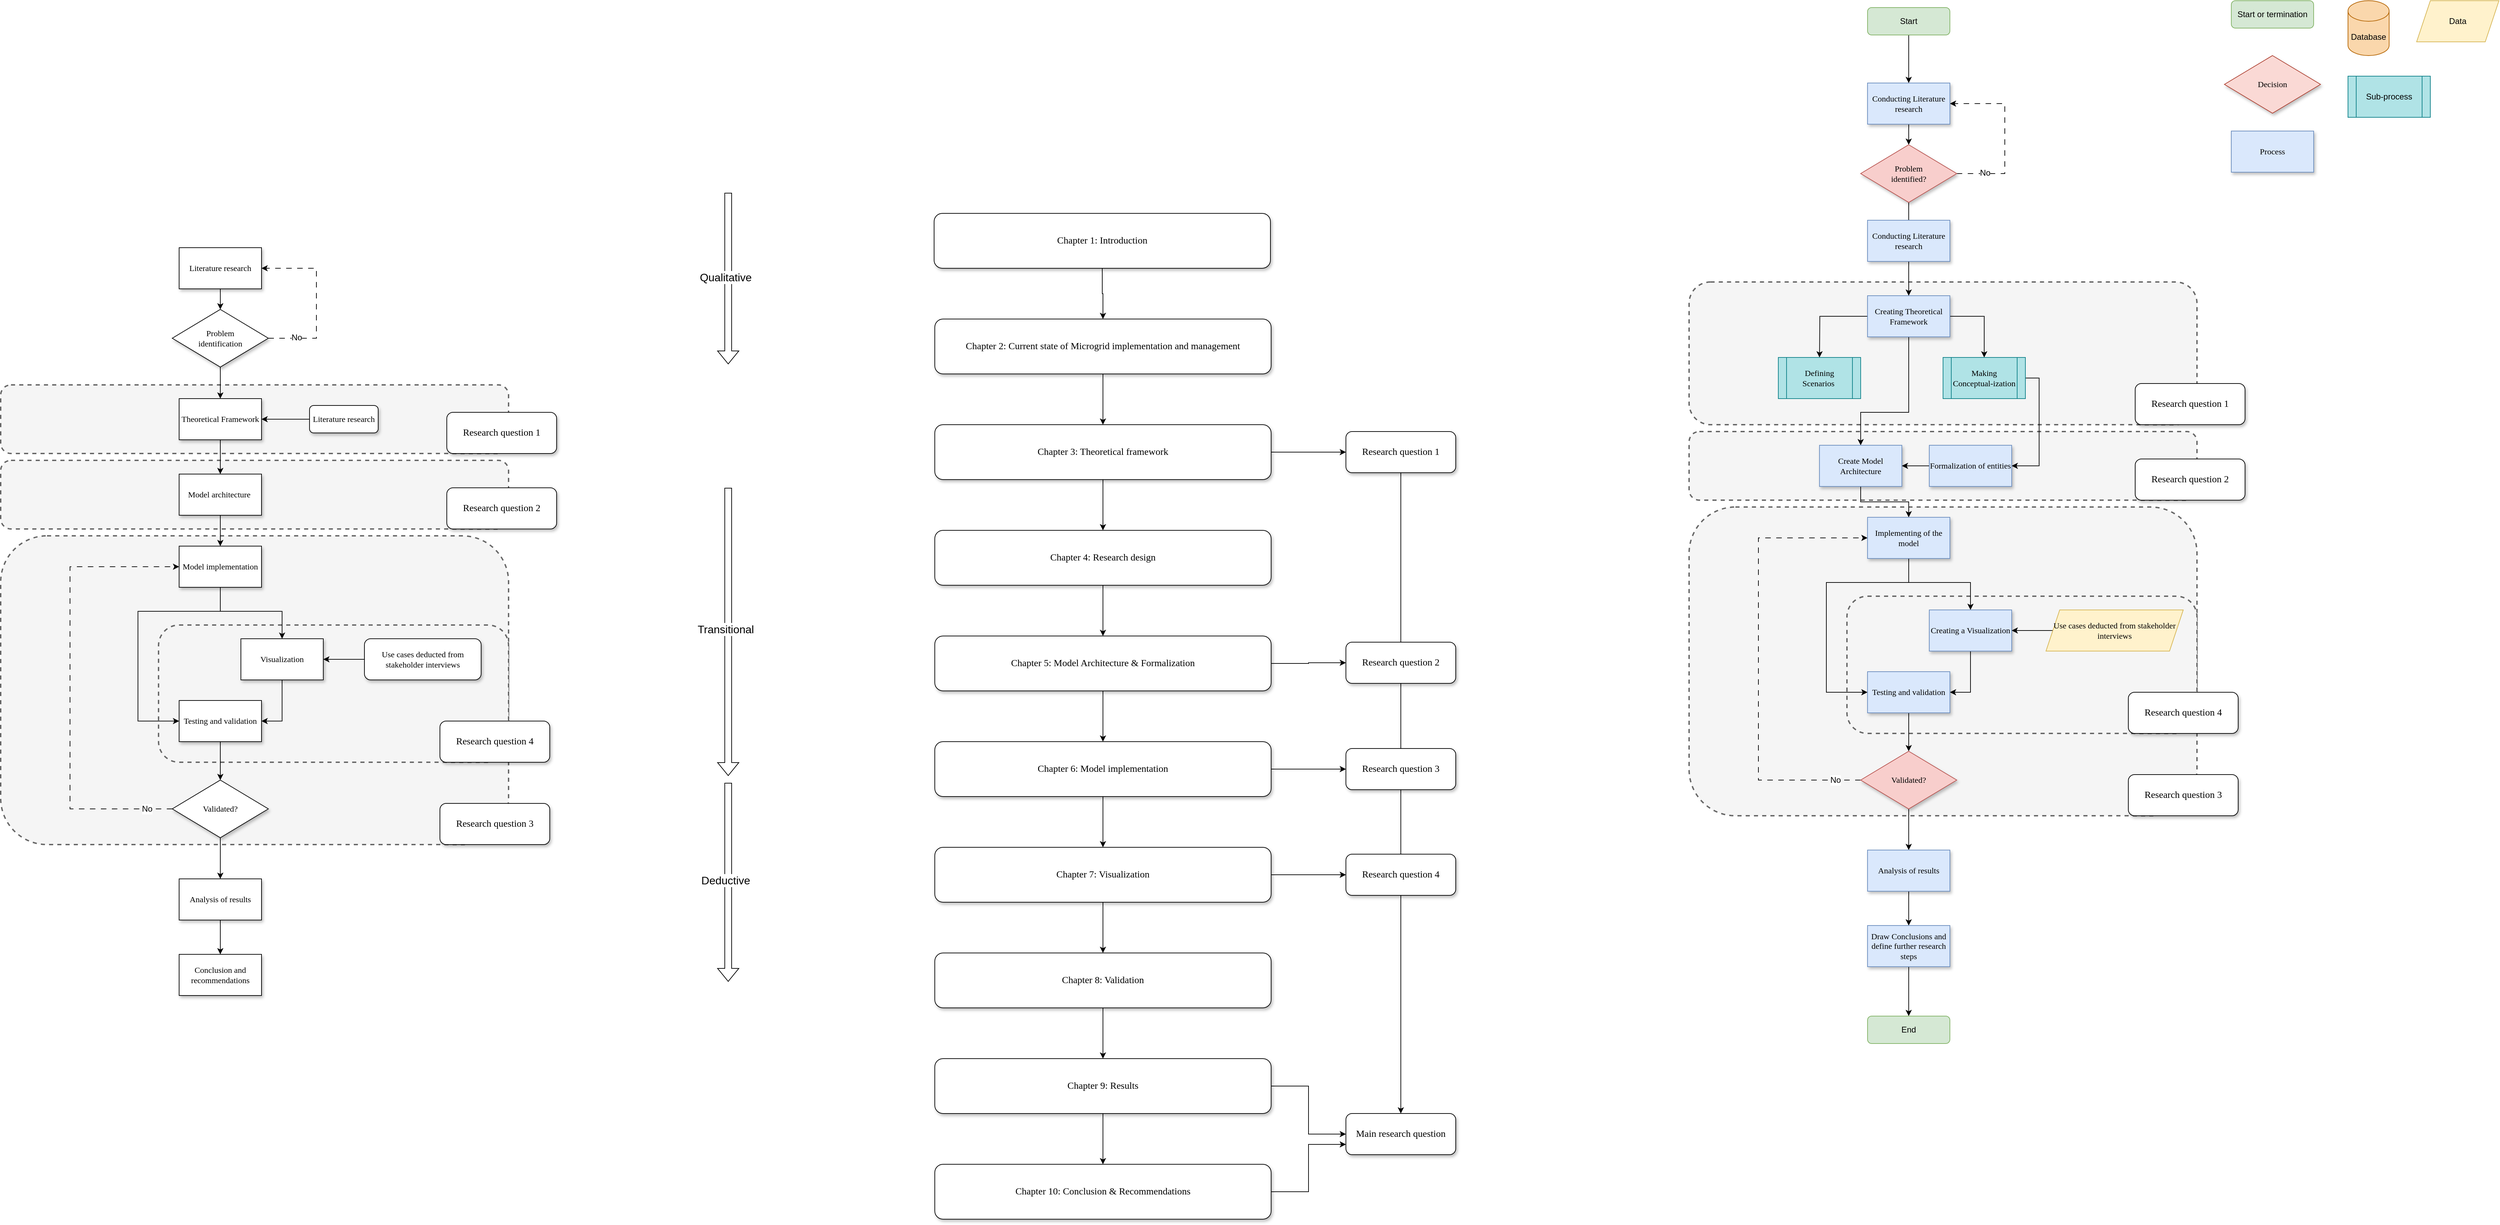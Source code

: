 <mxfile version="24.3.0" type="github" pages="9">
  <diagram name="Chapters" id="edf60f1a-56cd-e834-aa8a-f176f3a09ee4">
    <mxGraphModel dx="1002" dy="1481" grid="1" gridSize="10" guides="1" tooltips="1" connect="1" arrows="1" fold="1" page="1" pageScale="1" pageWidth="1100" pageHeight="850" background="none" math="0" shadow="0">
      <root>
        <mxCell id="0" />
        <mxCell id="1" parent="0" />
        <mxCell id="tJclO1nsjDoBGuYmWMXy-56" value="" style="rounded=1;whiteSpace=wrap;html=1;fillColor=#f5f5f5;fontColor=#333333;strokeColor=#666666;strokeWidth=2;shadow=0;dashed=1;" parent="1" vertex="1">
          <mxGeometry x="680" y="410" width="740" height="450" as="geometry" />
        </mxCell>
        <mxCell id="tJclO1nsjDoBGuYmWMXy-57" value="" style="rounded=1;whiteSpace=wrap;html=1;fillColor=#f5f5f5;fontColor=#333333;strokeColor=#666666;strokeWidth=2;shadow=0;dashed=1;" parent="1" vertex="1">
          <mxGeometry x="910" y="540" width="510" height="200" as="geometry" />
        </mxCell>
        <mxCell id="tJclO1nsjDoBGuYmWMXy-53" value="" style="rounded=1;whiteSpace=wrap;html=1;fillColor=#f5f5f5;fontColor=#333333;strokeColor=#666666;strokeWidth=2;shadow=0;dashed=1;" parent="1" vertex="1">
          <mxGeometry x="680" y="300" width="740" height="100" as="geometry" />
        </mxCell>
        <mxCell id="tJclO1nsjDoBGuYmWMXy-51" value="" style="rounded=1;whiteSpace=wrap;html=1;fillColor=#f5f5f5;fontColor=#333333;strokeColor=#666666;strokeWidth=2;shadow=0;dashed=1;" parent="1" vertex="1">
          <mxGeometry x="680" y="190" width="740" height="100" as="geometry" />
        </mxCell>
        <mxCell id="tJclO1nsjDoBGuYmWMXy-38" style="edgeStyle=orthogonalEdgeStyle;rounded=0;orthogonalLoop=1;jettySize=auto;html=1;entryX=1;entryY=0.5;entryDx=0;entryDy=0;dashed=1;dashPattern=8 8;exitX=1;exitY=0.5;exitDx=0;exitDy=0;fontSize=12;" parent="1" source="tJclO1nsjDoBGuYmWMXy-41" target="tJclO1nsjDoBGuYmWMXy-36" edge="1">
          <mxGeometry relative="1" as="geometry">
            <mxPoint x="1060" y="130" as="sourcePoint" />
            <Array as="points">
              <mxPoint x="1140" y="122" />
              <mxPoint x="1140" y="20" />
            </Array>
          </mxGeometry>
        </mxCell>
        <mxCell id="tJclO1nsjDoBGuYmWMXy-40" value="No" style="edgeLabel;html=1;align=center;verticalAlign=middle;resizable=0;points=[];fontSize=12;" parent="tJclO1nsjDoBGuYmWMXy-38" vertex="1" connectable="0">
          <mxGeometry x="-0.679" y="1" relative="1" as="geometry">
            <mxPoint as="offset" />
          </mxGeometry>
        </mxCell>
        <mxCell id="tJclO1nsjDoBGuYmWMXy-7" style="edgeStyle=orthogonalEdgeStyle;rounded=0;orthogonalLoop=1;jettySize=auto;html=1;entryX=0.5;entryY=0;entryDx=0;entryDy=0;fontSize=12;" parent="1" source="tJclO1nsjDoBGuYmWMXy-1" target="tJclO1nsjDoBGuYmWMXy-6" edge="1">
          <mxGeometry relative="1" as="geometry" />
        </mxCell>
        <mxCell id="tJclO1nsjDoBGuYmWMXy-1" value="Theoretical Framework" style="rounded=0;whiteSpace=wrap;html=1;shadow=1;labelBackgroundColor=none;strokeWidth=1;fontFamily=Verdana;fontSize=12;align=center;" parent="1" vertex="1">
          <mxGeometry x="940" y="210" width="120" height="60" as="geometry" />
        </mxCell>
        <mxCell id="tJclO1nsjDoBGuYmWMXy-22" value="" style="edgeStyle=orthogonalEdgeStyle;rounded=0;orthogonalLoop=1;jettySize=auto;html=1;fontSize=12;" parent="1" source="tJclO1nsjDoBGuYmWMXy-6" target="tJclO1nsjDoBGuYmWMXy-14" edge="1">
          <mxGeometry relative="1" as="geometry" />
        </mxCell>
        <mxCell id="tJclO1nsjDoBGuYmWMXy-6" value="Model architecture&amp;nbsp;" style="rounded=0;whiteSpace=wrap;html=1;shadow=1;labelBackgroundColor=none;strokeWidth=1;fontFamily=Verdana;fontSize=12;align=center;" parent="1" vertex="1">
          <mxGeometry x="940" y="320" width="120" height="60" as="geometry" />
        </mxCell>
        <mxCell id="tJclO1nsjDoBGuYmWMXy-9" style="edgeStyle=orthogonalEdgeStyle;rounded=0;orthogonalLoop=1;jettySize=auto;html=1;entryX=1;entryY=0.5;entryDx=0;entryDy=0;fontSize=12;" parent="1" source="tJclO1nsjDoBGuYmWMXy-8" target="tJclO1nsjDoBGuYmWMXy-1" edge="1">
          <mxGeometry relative="1" as="geometry" />
        </mxCell>
        <mxCell id="tJclO1nsjDoBGuYmWMXy-8" value="Literature research" style="rounded=1;whiteSpace=wrap;html=1;shadow=1;labelBackgroundColor=none;strokeWidth=1;fontFamily=Verdana;fontSize=12;align=center;" parent="1" vertex="1">
          <mxGeometry x="1130" y="220" width="100" height="40" as="geometry" />
        </mxCell>
        <mxCell id="tJclO1nsjDoBGuYmWMXy-32" style="edgeStyle=orthogonalEdgeStyle;rounded=0;orthogonalLoop=1;jettySize=auto;html=1;entryX=0;entryY=0.5;entryDx=0;entryDy=0;dashed=1;fontSize=12;exitX=0;exitY=0.5;exitDx=0;exitDy=0;dashPattern=8 8;" parent="1" source="tJclO1nsjDoBGuYmWMXy-47" target="tJclO1nsjDoBGuYmWMXy-14" edge="1">
          <mxGeometry relative="1" as="geometry">
            <mxPoint x="910" y="460" as="targetPoint" />
            <mxPoint x="950.098" y="890.059" as="sourcePoint" />
            <Array as="points">
              <mxPoint x="781" y="808" />
              <mxPoint x="781" y="455" />
            </Array>
          </mxGeometry>
        </mxCell>
        <mxCell id="tJclO1nsjDoBGuYmWMXy-33" value="No" style="edgeLabel;html=1;align=center;verticalAlign=middle;resizable=0;points=[];fontSize=12;" parent="tJclO1nsjDoBGuYmWMXy-32" vertex="1" connectable="0">
          <mxGeometry x="-0.888" relative="1" as="geometry">
            <mxPoint as="offset" />
          </mxGeometry>
        </mxCell>
        <mxCell id="tJclO1nsjDoBGuYmWMXy-35" style="edgeStyle=orthogonalEdgeStyle;rounded=0;orthogonalLoop=1;jettySize=auto;html=1;exitX=0.5;exitY=1;exitDx=0;exitDy=0;entryX=0.5;entryY=0;entryDx=0;entryDy=0;fontSize=12;" parent="1" target="tJclO1nsjDoBGuYmWMXy-34" edge="1">
          <mxGeometry relative="1" as="geometry">
            <mxPoint x="1000" y="920" as="sourcePoint" />
          </mxGeometry>
        </mxCell>
        <mxCell id="tJclO1nsjDoBGuYmWMXy-23" style="edgeStyle=orthogonalEdgeStyle;rounded=0;orthogonalLoop=1;jettySize=auto;html=1;entryX=0.5;entryY=0;entryDx=0;entryDy=0;fontSize=12;" parent="1" source="tJclO1nsjDoBGuYmWMXy-14" target="tJclO1nsjDoBGuYmWMXy-18" edge="1">
          <mxGeometry relative="1" as="geometry">
            <Array as="points">
              <mxPoint x="1000" y="520" />
              <mxPoint x="1090" y="520" />
            </Array>
          </mxGeometry>
        </mxCell>
        <mxCell id="NG6jBYZI90vvYnXtw836-25" style="edgeStyle=orthogonalEdgeStyle;rounded=0;orthogonalLoop=1;jettySize=auto;html=1;entryX=0;entryY=0.5;entryDx=0;entryDy=0;" parent="1" source="tJclO1nsjDoBGuYmWMXy-14" target="tJclO1nsjDoBGuYmWMXy-16" edge="1">
          <mxGeometry relative="1" as="geometry">
            <Array as="points">
              <mxPoint x="1000" y="520" />
              <mxPoint x="880" y="520" />
              <mxPoint x="880" y="680" />
            </Array>
          </mxGeometry>
        </mxCell>
        <mxCell id="tJclO1nsjDoBGuYmWMXy-14" value="Model implementation" style="rounded=0;whiteSpace=wrap;html=1;shadow=1;labelBackgroundColor=none;strokeWidth=1;fontFamily=Verdana;fontSize=12;align=center;" parent="1" vertex="1">
          <mxGeometry x="940" y="425" width="120" height="60" as="geometry" />
        </mxCell>
        <mxCell id="tJclO1nsjDoBGuYmWMXy-49" style="edgeStyle=orthogonalEdgeStyle;rounded=0;orthogonalLoop=1;jettySize=auto;html=1;entryX=0.5;entryY=0;entryDx=0;entryDy=0;" parent="1" source="tJclO1nsjDoBGuYmWMXy-16" target="tJclO1nsjDoBGuYmWMXy-47" edge="1">
          <mxGeometry relative="1" as="geometry" />
        </mxCell>
        <mxCell id="tJclO1nsjDoBGuYmWMXy-16" value="Testing and validation" style="rounded=0;whiteSpace=wrap;html=1;shadow=1;labelBackgroundColor=none;strokeWidth=1;fontFamily=Verdana;fontSize=12;align=center;" parent="1" vertex="1">
          <mxGeometry x="940" y="650" width="120" height="60" as="geometry" />
        </mxCell>
        <mxCell id="tJclO1nsjDoBGuYmWMXy-26" style="edgeStyle=orthogonalEdgeStyle;rounded=0;orthogonalLoop=1;jettySize=auto;html=1;entryX=1;entryY=0.5;entryDx=0;entryDy=0;fontSize=12;" parent="1" source="tJclO1nsjDoBGuYmWMXy-18" target="tJclO1nsjDoBGuYmWMXy-16" edge="1">
          <mxGeometry relative="1" as="geometry" />
        </mxCell>
        <mxCell id="tJclO1nsjDoBGuYmWMXy-18" value="Visualization" style="rounded=0;whiteSpace=wrap;html=1;shadow=1;labelBackgroundColor=none;strokeWidth=1;fontFamily=Verdana;fontSize=12;align=center;" parent="1" vertex="1">
          <mxGeometry x="1030" y="560" width="120" height="60" as="geometry" />
        </mxCell>
        <mxCell id="tJclO1nsjDoBGuYmWMXy-24" value="" style="edgeStyle=orthogonalEdgeStyle;rounded=0;orthogonalLoop=1;jettySize=auto;html=1;fontSize=12;" parent="1" source="tJclO1nsjDoBGuYmWMXy-20" target="tJclO1nsjDoBGuYmWMXy-18" edge="1">
          <mxGeometry relative="1" as="geometry" />
        </mxCell>
        <mxCell id="tJclO1nsjDoBGuYmWMXy-20" value="Use cases deducted from stakeholder interviews" style="rounded=1;whiteSpace=wrap;html=1;shadow=1;labelBackgroundColor=none;strokeWidth=1;fontFamily=Verdana;fontSize=12;align=center;" parent="1" vertex="1">
          <mxGeometry x="1210" y="560" width="170" height="60" as="geometry" />
        </mxCell>
        <mxCell id="tJclO1nsjDoBGuYmWMXy-48" value="" style="edgeStyle=orthogonalEdgeStyle;rounded=0;orthogonalLoop=1;jettySize=auto;html=1;exitX=0.5;exitY=1;exitDx=0;exitDy=0;" parent="1" source="tJclO1nsjDoBGuYmWMXy-47" target="tJclO1nsjDoBGuYmWMXy-34" edge="1">
          <mxGeometry relative="1" as="geometry">
            <mxPoint x="1000" y="910" as="sourcePoint" />
          </mxGeometry>
        </mxCell>
        <mxCell id="tJclO1nsjDoBGuYmWMXy-43" value="" style="edgeStyle=orthogonalEdgeStyle;rounded=0;orthogonalLoop=1;jettySize=auto;html=1;fontSize=12;" parent="1" source="tJclO1nsjDoBGuYmWMXy-34" target="tJclO1nsjDoBGuYmWMXy-42" edge="1">
          <mxGeometry relative="1" as="geometry" />
        </mxCell>
        <mxCell id="tJclO1nsjDoBGuYmWMXy-34" value="Analysis of results" style="rounded=0;whiteSpace=wrap;html=1;shadow=1;labelBackgroundColor=none;strokeWidth=1;fontFamily=Verdana;fontSize=12;align=center;" parent="1" vertex="1">
          <mxGeometry x="940" y="910" width="120" height="60" as="geometry" />
        </mxCell>
        <mxCell id="tJclO1nsjDoBGuYmWMXy-44" style="edgeStyle=orthogonalEdgeStyle;rounded=0;orthogonalLoop=1;jettySize=auto;html=1;entryX=0.5;entryY=0;entryDx=0;entryDy=0;" parent="1" source="tJclO1nsjDoBGuYmWMXy-36" target="tJclO1nsjDoBGuYmWMXy-41" edge="1">
          <mxGeometry relative="1" as="geometry" />
        </mxCell>
        <mxCell id="tJclO1nsjDoBGuYmWMXy-36" value="Literature research" style="rounded=0;whiteSpace=wrap;html=1;shadow=1;labelBackgroundColor=none;strokeWidth=1;fontFamily=Verdana;fontSize=12;align=center;" parent="1" vertex="1">
          <mxGeometry x="940" y="-10" width="120" height="60" as="geometry" />
        </mxCell>
        <mxCell id="tJclO1nsjDoBGuYmWMXy-46" style="edgeStyle=orthogonalEdgeStyle;rounded=0;orthogonalLoop=1;jettySize=auto;html=1;entryX=0.5;entryY=0;entryDx=0;entryDy=0;" parent="1" source="tJclO1nsjDoBGuYmWMXy-41" target="tJclO1nsjDoBGuYmWMXy-1" edge="1">
          <mxGeometry relative="1" as="geometry" />
        </mxCell>
        <mxCell id="tJclO1nsjDoBGuYmWMXy-41" value="Problem&lt;br style=&quot;font-size: 12px;&quot;&gt;&amp;nbsp;identification&amp;nbsp;" style="rhombus;whiteSpace=wrap;html=1;rounded=0;shadow=1;labelBackgroundColor=none;strokeWidth=1;fontFamily=Verdana;fontSize=12;align=center;" parent="1" vertex="1">
          <mxGeometry x="930" y="80" width="140" height="84" as="geometry" />
        </mxCell>
        <mxCell id="tJclO1nsjDoBGuYmWMXy-42" value="Conclusion and recommendations" style="rounded=0;whiteSpace=wrap;html=1;shadow=1;labelBackgroundColor=none;strokeWidth=1;fontFamily=Verdana;fontSize=12;align=center;" parent="1" vertex="1">
          <mxGeometry x="940" y="1020" width="120" height="60" as="geometry" />
        </mxCell>
        <mxCell id="tJclO1nsjDoBGuYmWMXy-47" value="Validated?" style="rhombus;whiteSpace=wrap;html=1;rounded=0;shadow=1;labelBackgroundColor=none;strokeWidth=1;fontFamily=Verdana;fontSize=12;align=center;" parent="1" vertex="1">
          <mxGeometry x="930" y="766" width="140" height="84" as="geometry" />
        </mxCell>
        <mxCell id="tJclO1nsjDoBGuYmWMXy-59" value="" style="shape=flexArrow;endArrow=classic;html=1;rounded=0;" parent="1" edge="1">
          <mxGeometry width="50" height="50" relative="1" as="geometry">
            <mxPoint x="1740" y="-90" as="sourcePoint" />
            <mxPoint x="1740" y="160" as="targetPoint" />
          </mxGeometry>
        </mxCell>
        <mxCell id="tJclO1nsjDoBGuYmWMXy-60" value="&lt;font style=&quot;font-size: 16px;&quot;&gt;Qualitative&lt;/font&gt;" style="edgeLabel;html=1;align=center;verticalAlign=middle;resizable=0;points=[];" parent="tJclO1nsjDoBGuYmWMXy-59" vertex="1" connectable="0">
          <mxGeometry x="-0.02" y="-4" relative="1" as="geometry">
            <mxPoint as="offset" />
          </mxGeometry>
        </mxCell>
        <mxCell id="tJclO1nsjDoBGuYmWMXy-61" value="" style="shape=flexArrow;endArrow=classic;html=1;rounded=0;" parent="1" edge="1">
          <mxGeometry width="50" height="50" relative="1" as="geometry">
            <mxPoint x="1740" y="340" as="sourcePoint" />
            <mxPoint x="1740" y="760" as="targetPoint" />
          </mxGeometry>
        </mxCell>
        <mxCell id="tJclO1nsjDoBGuYmWMXy-62" value="&lt;font style=&quot;font-size: 16px;&quot;&gt;Transitional&lt;/font&gt;" style="edgeLabel;html=1;align=center;verticalAlign=middle;resizable=0;points=[];" parent="tJclO1nsjDoBGuYmWMXy-61" vertex="1" connectable="0">
          <mxGeometry x="-0.02" y="-4" relative="1" as="geometry">
            <mxPoint as="offset" />
          </mxGeometry>
        </mxCell>
        <mxCell id="tJclO1nsjDoBGuYmWMXy-63" value="" style="shape=flexArrow;endArrow=classic;html=1;rounded=0;" parent="1" edge="1">
          <mxGeometry width="50" height="50" relative="1" as="geometry">
            <mxPoint x="1740" y="770" as="sourcePoint" />
            <mxPoint x="1740" y="1060" as="targetPoint" />
          </mxGeometry>
        </mxCell>
        <mxCell id="tJclO1nsjDoBGuYmWMXy-64" value="&lt;font style=&quot;font-size: 16px;&quot;&gt;Deductive&lt;/font&gt;" style="edgeLabel;html=1;align=center;verticalAlign=middle;resizable=0;points=[];" parent="tJclO1nsjDoBGuYmWMXy-63" vertex="1" connectable="0">
          <mxGeometry x="-0.02" y="-4" relative="1" as="geometry">
            <mxPoint as="offset" />
          </mxGeometry>
        </mxCell>
        <mxCell id="NG6jBYZI90vvYnXtw836-3" value="" style="edgeStyle=orthogonalEdgeStyle;rounded=0;orthogonalLoop=1;jettySize=auto;html=1;fontSize=14;" parent="1" source="NG6jBYZI90vvYnXtw836-1" target="NG6jBYZI90vvYnXtw836-2" edge="1">
          <mxGeometry relative="1" as="geometry" />
        </mxCell>
        <mxCell id="NG6jBYZI90vvYnXtw836-1" value="Chapter 1: Introduction" style="rounded=1;whiteSpace=wrap;html=1;shadow=1;labelBackgroundColor=none;strokeWidth=1;fontFamily=Verdana;fontSize=14;align=center;" parent="1" vertex="1">
          <mxGeometry x="2040" y="-60" width="490" height="80" as="geometry" />
        </mxCell>
        <mxCell id="NG6jBYZI90vvYnXtw836-6" value="" style="edgeStyle=orthogonalEdgeStyle;rounded=0;orthogonalLoop=1;jettySize=auto;html=1;fontSize=14;" parent="1" source="NG6jBYZI90vvYnXtw836-2" target="NG6jBYZI90vvYnXtw836-5" edge="1">
          <mxGeometry relative="1" as="geometry" />
        </mxCell>
        <mxCell id="NG6jBYZI90vvYnXtw836-2" value="Chapter 2: Current state of Microgrid implementation and management" style="rounded=1;whiteSpace=wrap;html=1;shadow=1;labelBackgroundColor=none;strokeWidth=1;fontFamily=Verdana;fontSize=14;align=center;" parent="1" vertex="1">
          <mxGeometry x="2041" y="94" width="490" height="80" as="geometry" />
        </mxCell>
        <mxCell id="NG6jBYZI90vvYnXtw836-8" value="" style="edgeStyle=orthogonalEdgeStyle;rounded=0;orthogonalLoop=1;jettySize=auto;html=1;fontSize=14;" parent="1" source="NG6jBYZI90vvYnXtw836-5" target="NG6jBYZI90vvYnXtw836-7" edge="1">
          <mxGeometry relative="1" as="geometry" />
        </mxCell>
        <mxCell id="9YwqEyluqIXsMja8nArs-2" value="" style="edgeStyle=orthogonalEdgeStyle;rounded=0;orthogonalLoop=1;jettySize=auto;html=1;" parent="1" source="NG6jBYZI90vvYnXtw836-5" target="NG6jBYZI90vvYnXtw836-19" edge="1">
          <mxGeometry relative="1" as="geometry" />
        </mxCell>
        <mxCell id="NG6jBYZI90vvYnXtw836-5" value="Chapter 3: Theoretical framework" style="rounded=1;whiteSpace=wrap;html=1;shadow=1;labelBackgroundColor=none;strokeWidth=1;fontFamily=Verdana;fontSize=14;align=center;" parent="1" vertex="1">
          <mxGeometry x="2041" y="248" width="490" height="80" as="geometry" />
        </mxCell>
        <mxCell id="NG6jBYZI90vvYnXtw836-10" value="" style="edgeStyle=orthogonalEdgeStyle;rounded=0;orthogonalLoop=1;jettySize=auto;html=1;fontSize=14;" parent="1" source="NG6jBYZI90vvYnXtw836-7" target="NG6jBYZI90vvYnXtw836-9" edge="1">
          <mxGeometry relative="1" as="geometry" />
        </mxCell>
        <mxCell id="NG6jBYZI90vvYnXtw836-7" value="Chapter 4:&amp;nbsp;Research design" style="rounded=1;whiteSpace=wrap;html=1;shadow=1;labelBackgroundColor=none;strokeWidth=1;fontFamily=Verdana;fontSize=14;align=center;" parent="1" vertex="1">
          <mxGeometry x="2041" y="402" width="490" height="80" as="geometry" />
        </mxCell>
        <mxCell id="NG6jBYZI90vvYnXtw836-12" value="" style="edgeStyle=orthogonalEdgeStyle;rounded=0;orthogonalLoop=1;jettySize=auto;html=1;fontSize=14;" parent="1" source="NG6jBYZI90vvYnXtw836-9" target="NG6jBYZI90vvYnXtw836-11" edge="1">
          <mxGeometry relative="1" as="geometry" />
        </mxCell>
        <mxCell id="9YwqEyluqIXsMja8nArs-3" style="edgeStyle=orthogonalEdgeStyle;rounded=0;orthogonalLoop=1;jettySize=auto;html=1;entryX=0;entryY=0.5;entryDx=0;entryDy=0;" parent="1" source="NG6jBYZI90vvYnXtw836-9" target="NG6jBYZI90vvYnXtw836-20" edge="1">
          <mxGeometry relative="1" as="geometry" />
        </mxCell>
        <mxCell id="NG6jBYZI90vvYnXtw836-9" value="Chapter 5: Model Architecture &amp;amp; Formalization" style="rounded=1;whiteSpace=wrap;html=1;shadow=1;labelBackgroundColor=none;strokeWidth=1;fontFamily=Verdana;fontSize=14;align=center;" parent="1" vertex="1">
          <mxGeometry x="2041" y="556" width="490" height="80" as="geometry" />
        </mxCell>
        <mxCell id="NG6jBYZI90vvYnXtw836-14" value="" style="edgeStyle=orthogonalEdgeStyle;rounded=0;orthogonalLoop=1;jettySize=auto;html=1;fontSize=14;" parent="1" source="NG6jBYZI90vvYnXtw836-11" target="NG6jBYZI90vvYnXtw836-13" edge="1">
          <mxGeometry relative="1" as="geometry" />
        </mxCell>
        <mxCell id="9YwqEyluqIXsMja8nArs-4" style="edgeStyle=orthogonalEdgeStyle;rounded=0;orthogonalLoop=1;jettySize=auto;html=1;entryX=0;entryY=0.5;entryDx=0;entryDy=0;" parent="1" source="NG6jBYZI90vvYnXtw836-11" target="NG6jBYZI90vvYnXtw836-21" edge="1">
          <mxGeometry relative="1" as="geometry" />
        </mxCell>
        <mxCell id="NG6jBYZI90vvYnXtw836-11" value="Chapter 6: Model implementation" style="rounded=1;whiteSpace=wrap;html=1;shadow=1;labelBackgroundColor=none;strokeWidth=1;fontFamily=Verdana;fontSize=14;align=center;" parent="1" vertex="1">
          <mxGeometry x="2041" y="710" width="490" height="80" as="geometry" />
        </mxCell>
        <mxCell id="NG6jBYZI90vvYnXtw836-16" value="" style="edgeStyle=orthogonalEdgeStyle;rounded=0;orthogonalLoop=1;jettySize=auto;html=1;fontSize=14;" parent="1" source="NG6jBYZI90vvYnXtw836-13" target="NG6jBYZI90vvYnXtw836-15" edge="1">
          <mxGeometry relative="1" as="geometry" />
        </mxCell>
        <mxCell id="9YwqEyluqIXsMja8nArs-9" style="edgeStyle=orthogonalEdgeStyle;rounded=0;orthogonalLoop=1;jettySize=auto;html=1;entryX=0;entryY=0.5;entryDx=0;entryDy=0;" parent="1" source="NG6jBYZI90vvYnXtw836-13" target="NG6jBYZI90vvYnXtw836-22" edge="1">
          <mxGeometry relative="1" as="geometry" />
        </mxCell>
        <mxCell id="NG6jBYZI90vvYnXtw836-13" value="Chapter 7: Visualization" style="rounded=1;whiteSpace=wrap;html=1;shadow=1;labelBackgroundColor=none;strokeWidth=1;fontFamily=Verdana;fontSize=14;align=center;" parent="1" vertex="1">
          <mxGeometry x="2041" y="864" width="490" height="80" as="geometry" />
        </mxCell>
        <mxCell id="NG6jBYZI90vvYnXtw836-18" value="" style="edgeStyle=orthogonalEdgeStyle;rounded=0;orthogonalLoop=1;jettySize=auto;html=1;fontSize=14;" parent="1" source="NG6jBYZI90vvYnXtw836-15" target="NG6jBYZI90vvYnXtw836-17" edge="1">
          <mxGeometry relative="1" as="geometry" />
        </mxCell>
        <mxCell id="NG6jBYZI90vvYnXtw836-15" value="Chapter 8: Validation" style="rounded=1;whiteSpace=wrap;html=1;shadow=1;labelBackgroundColor=none;strokeWidth=1;fontFamily=Verdana;fontSize=14;align=center;" parent="1" vertex="1">
          <mxGeometry x="2041" y="1018" width="490" height="80" as="geometry" />
        </mxCell>
        <mxCell id="NG6jBYZI90vvYnXtw836-31" value="" style="edgeStyle=orthogonalEdgeStyle;rounded=0;orthogonalLoop=1;jettySize=auto;html=1;" parent="1" source="NG6jBYZI90vvYnXtw836-17" target="NG6jBYZI90vvYnXtw836-30" edge="1">
          <mxGeometry relative="1" as="geometry" />
        </mxCell>
        <mxCell id="9YwqEyluqIXsMja8nArs-15" style="edgeStyle=orthogonalEdgeStyle;rounded=0;orthogonalLoop=1;jettySize=auto;html=1;entryX=0;entryY=0.5;entryDx=0;entryDy=0;" parent="1" source="NG6jBYZI90vvYnXtw836-17" target="9YwqEyluqIXsMja8nArs-14" edge="1">
          <mxGeometry relative="1" as="geometry" />
        </mxCell>
        <mxCell id="NG6jBYZI90vvYnXtw836-17" value="Chapter 9: Results" style="rounded=1;whiteSpace=wrap;html=1;shadow=1;labelBackgroundColor=none;strokeWidth=1;fontFamily=Verdana;fontSize=14;align=center;" parent="1" vertex="1">
          <mxGeometry x="2041" y="1172" width="490" height="80" as="geometry" />
        </mxCell>
        <mxCell id="9YwqEyluqIXsMja8nArs-13" style="edgeStyle=orthogonalEdgeStyle;rounded=0;orthogonalLoop=1;jettySize=auto;html=1;entryX=0.5;entryY=0;entryDx=0;entryDy=0;" parent="1" source="NG6jBYZI90vvYnXtw836-19" target="9YwqEyluqIXsMja8nArs-14" edge="1">
          <mxGeometry relative="1" as="geometry">
            <mxPoint x="2720" y="1182.0" as="targetPoint" />
          </mxGeometry>
        </mxCell>
        <mxCell id="NG6jBYZI90vvYnXtw836-19" value="Research question 1" style="rounded=1;whiteSpace=wrap;html=1;shadow=1;labelBackgroundColor=none;strokeWidth=1;fontFamily=Verdana;fontSize=14;align=center;" parent="1" vertex="1">
          <mxGeometry x="2640" y="258" width="160" height="60" as="geometry" />
        </mxCell>
        <mxCell id="NG6jBYZI90vvYnXtw836-20" value="Research question 2" style="rounded=1;whiteSpace=wrap;html=1;shadow=1;labelBackgroundColor=none;strokeWidth=1;fontFamily=Verdana;fontSize=14;align=center;" parent="1" vertex="1">
          <mxGeometry x="2640" y="565" width="160" height="60" as="geometry" />
        </mxCell>
        <mxCell id="NG6jBYZI90vvYnXtw836-21" value="Research question 3" style="rounded=1;whiteSpace=wrap;html=1;shadow=1;labelBackgroundColor=none;strokeWidth=1;fontFamily=Verdana;fontSize=14;align=center;" parent="1" vertex="1">
          <mxGeometry x="2640" y="720" width="160" height="60" as="geometry" />
        </mxCell>
        <mxCell id="NG6jBYZI90vvYnXtw836-22" value="Research question 4" style="rounded=1;whiteSpace=wrap;html=1;shadow=1;labelBackgroundColor=none;strokeWidth=1;fontFamily=Verdana;fontSize=14;align=center;" parent="1" vertex="1">
          <mxGeometry x="2640" y="874" width="160" height="60" as="geometry" />
        </mxCell>
        <mxCell id="NG6jBYZI90vvYnXtw836-26" value="Research question 1" style="rounded=1;whiteSpace=wrap;html=1;shadow=1;labelBackgroundColor=none;strokeWidth=1;fontFamily=Verdana;fontSize=14;align=center;" parent="1" vertex="1">
          <mxGeometry x="1330" y="230" width="160" height="60" as="geometry" />
        </mxCell>
        <mxCell id="NG6jBYZI90vvYnXtw836-27" value="Research question 2" style="rounded=1;whiteSpace=wrap;html=1;shadow=1;labelBackgroundColor=none;strokeWidth=1;fontFamily=Verdana;fontSize=14;align=center;" parent="1" vertex="1">
          <mxGeometry x="1330" y="340" width="160" height="60" as="geometry" />
        </mxCell>
        <mxCell id="NG6jBYZI90vvYnXtw836-28" value="Research question 3" style="rounded=1;whiteSpace=wrap;html=1;shadow=1;labelBackgroundColor=none;strokeWidth=1;fontFamily=Verdana;fontSize=14;align=center;" parent="1" vertex="1">
          <mxGeometry x="1320" y="800" width="160" height="60" as="geometry" />
        </mxCell>
        <mxCell id="NG6jBYZI90vvYnXtw836-29" value="Research question 4" style="rounded=1;whiteSpace=wrap;html=1;shadow=1;labelBackgroundColor=none;strokeWidth=1;fontFamily=Verdana;fontSize=14;align=center;" parent="1" vertex="1">
          <mxGeometry x="1320" y="680" width="160" height="60" as="geometry" />
        </mxCell>
        <mxCell id="9YwqEyluqIXsMja8nArs-16" style="edgeStyle=orthogonalEdgeStyle;rounded=0;orthogonalLoop=1;jettySize=auto;html=1;entryX=0;entryY=0.75;entryDx=0;entryDy=0;" parent="1" source="NG6jBYZI90vvYnXtw836-30" target="9YwqEyluqIXsMja8nArs-14" edge="1">
          <mxGeometry relative="1" as="geometry" />
        </mxCell>
        <mxCell id="NG6jBYZI90vvYnXtw836-30" value="Chapter 10: Conclusion &amp;amp; Recommendations" style="rounded=1;whiteSpace=wrap;html=1;shadow=1;labelBackgroundColor=none;strokeWidth=1;fontFamily=Verdana;fontSize=14;align=center;" parent="1" vertex="1">
          <mxGeometry x="2041" y="1326" width="490" height="80" as="geometry" />
        </mxCell>
        <mxCell id="t3BTokZXNKg_Y40_dbwL-38" value="" style="rounded=1;whiteSpace=wrap;html=1;fillColor=#f5f5f5;fontColor=#333333;strokeColor=#666666;strokeWidth=2;shadow=0;dashed=1;" parent="1" vertex="1">
          <mxGeometry x="3140" y="368" width="740" height="450" as="geometry" />
        </mxCell>
        <mxCell id="t3BTokZXNKg_Y40_dbwL-39" value="" style="rounded=1;whiteSpace=wrap;html=1;fillColor=#f5f5f5;fontColor=#333333;strokeColor=#666666;strokeWidth=2;shadow=0;dashed=1;" parent="1" vertex="1">
          <mxGeometry x="3370" y="498" width="510" height="200" as="geometry" />
        </mxCell>
        <mxCell id="t3BTokZXNKg_Y40_dbwL-40" value="" style="rounded=1;whiteSpace=wrap;html=1;fillColor=#f5f5f5;fontColor=#333333;strokeColor=#666666;strokeWidth=2;shadow=0;dashed=1;" parent="1" vertex="1">
          <mxGeometry x="3140" y="258" width="740" height="100" as="geometry" />
        </mxCell>
        <mxCell id="t3BTokZXNKg_Y40_dbwL-41" value="" style="rounded=1;whiteSpace=wrap;html=1;fillColor=#f5f5f5;fontColor=#333333;strokeColor=#666666;strokeWidth=2;shadow=0;dashed=1;" parent="1" vertex="1">
          <mxGeometry x="3140" y="40" width="740" height="208" as="geometry" />
        </mxCell>
        <mxCell id="t3BTokZXNKg_Y40_dbwL-42" style="edgeStyle=orthogonalEdgeStyle;rounded=0;orthogonalLoop=1;jettySize=auto;html=1;entryX=1;entryY=0.5;entryDx=0;entryDy=0;dashed=1;dashPattern=8 8;exitX=1;exitY=0.5;exitDx=0;exitDy=0;fontSize=12;" parent="1" source="t3BTokZXNKg_Y40_dbwL-68" target="t3BTokZXNKg_Y40_dbwL-66" edge="1">
          <mxGeometry relative="1" as="geometry">
            <mxPoint x="3520" y="-110" as="sourcePoint" />
            <Array as="points">
              <mxPoint x="3600" y="-118" />
              <mxPoint x="3600" y="-220" />
            </Array>
          </mxGeometry>
        </mxCell>
        <mxCell id="t3BTokZXNKg_Y40_dbwL-43" value="No" style="edgeLabel;html=1;align=center;verticalAlign=middle;resizable=0;points=[];fontSize=12;" parent="t3BTokZXNKg_Y40_dbwL-42" vertex="1" connectable="0">
          <mxGeometry x="-0.679" y="1" relative="1" as="geometry">
            <mxPoint as="offset" />
          </mxGeometry>
        </mxCell>
        <mxCell id="9YwqEyluqIXsMja8nArs-29" style="edgeStyle=orthogonalEdgeStyle;rounded=0;orthogonalLoop=1;jettySize=auto;html=1;entryX=0.5;entryY=0;entryDx=0;entryDy=0;" parent="1" source="t3BTokZXNKg_Y40_dbwL-45" edge="1">
          <mxGeometry relative="1" as="geometry">
            <mxPoint x="3570" y="150" as="targetPoint" />
            <Array as="points">
              <mxPoint x="3570" y="90" />
            </Array>
          </mxGeometry>
        </mxCell>
        <mxCell id="9YwqEyluqIXsMja8nArs-31" style="edgeStyle=orthogonalEdgeStyle;rounded=0;orthogonalLoop=1;jettySize=auto;html=1;exitX=0;exitY=0.5;exitDx=0;exitDy=0;entryX=0.5;entryY=0;entryDx=0;entryDy=0;" parent="1" source="t3BTokZXNKg_Y40_dbwL-45" edge="1">
          <mxGeometry relative="1" as="geometry">
            <mxPoint x="3330" y="150" as="targetPoint" />
          </mxGeometry>
        </mxCell>
        <mxCell id="9YwqEyluqIXsMja8nArs-47" style="edgeStyle=orthogonalEdgeStyle;rounded=0;orthogonalLoop=1;jettySize=auto;html=1;entryX=0.5;entryY=0;entryDx=0;entryDy=0;" parent="1" source="t3BTokZXNKg_Y40_dbwL-45" target="t3BTokZXNKg_Y40_dbwL-47" edge="1">
          <mxGeometry relative="1" as="geometry">
            <Array as="points">
              <mxPoint x="3460" y="230" />
              <mxPoint x="3390" y="230" />
            </Array>
          </mxGeometry>
        </mxCell>
        <mxCell id="t3BTokZXNKg_Y40_dbwL-45" value="Creating Theoretical Framework" style="rounded=0;whiteSpace=wrap;html=1;shadow=1;labelBackgroundColor=none;strokeWidth=1;fontFamily=Verdana;fontSize=12;align=center;fillColor=#dae8fc;strokeColor=#6c8ebf;" parent="1" vertex="1">
          <mxGeometry x="3400" y="60" width="120" height="60" as="geometry" />
        </mxCell>
        <mxCell id="t3BTokZXNKg_Y40_dbwL-46" value="" style="edgeStyle=orthogonalEdgeStyle;rounded=0;orthogonalLoop=1;jettySize=auto;html=1;fontSize=12;" parent="1" source="t3BTokZXNKg_Y40_dbwL-47" target="t3BTokZXNKg_Y40_dbwL-55" edge="1">
          <mxGeometry relative="1" as="geometry" />
        </mxCell>
        <mxCell id="t3BTokZXNKg_Y40_dbwL-47" value="Create Model Architecture" style="rounded=0;whiteSpace=wrap;html=1;shadow=1;labelBackgroundColor=none;strokeWidth=1;fontFamily=Verdana;fontSize=12;align=center;fillColor=#dae8fc;strokeColor=#6c8ebf;" parent="1" vertex="1">
          <mxGeometry x="3330" y="278" width="120" height="60" as="geometry" />
        </mxCell>
        <mxCell id="t3BTokZXNKg_Y40_dbwL-75" style="edgeStyle=orthogonalEdgeStyle;rounded=0;orthogonalLoop=1;jettySize=auto;html=1;entryX=0.5;entryY=0;entryDx=0;entryDy=0;exitX=0.5;exitY=1;exitDx=0;exitDy=0;" parent="1" source="9YwqEyluqIXsMja8nArs-27" target="t3BTokZXNKg_Y40_dbwL-45" edge="1">
          <mxGeometry relative="1" as="geometry">
            <mxPoint x="3595" y="-19.941" as="sourcePoint" />
          </mxGeometry>
        </mxCell>
        <mxCell id="t3BTokZXNKg_Y40_dbwL-50" style="edgeStyle=orthogonalEdgeStyle;rounded=0;orthogonalLoop=1;jettySize=auto;html=1;entryX=0;entryY=0.5;entryDx=0;entryDy=0;dashed=1;fontSize=12;exitX=0;exitY=0.5;exitDx=0;exitDy=0;dashPattern=8 8;" parent="1" source="t3BTokZXNKg_Y40_dbwL-70" target="t3BTokZXNKg_Y40_dbwL-55" edge="1">
          <mxGeometry relative="1" as="geometry">
            <mxPoint x="3370" y="418" as="targetPoint" />
            <mxPoint x="3410.098" y="848.059" as="sourcePoint" />
            <Array as="points">
              <mxPoint x="3241" y="766" />
              <mxPoint x="3241" y="413" />
            </Array>
          </mxGeometry>
        </mxCell>
        <mxCell id="t3BTokZXNKg_Y40_dbwL-51" value="No" style="edgeLabel;html=1;align=center;verticalAlign=middle;resizable=0;points=[];fontSize=12;" parent="t3BTokZXNKg_Y40_dbwL-50" vertex="1" connectable="0">
          <mxGeometry x="-0.888" relative="1" as="geometry">
            <mxPoint as="offset" />
          </mxGeometry>
        </mxCell>
        <mxCell id="t3BTokZXNKg_Y40_dbwL-52" style="edgeStyle=orthogonalEdgeStyle;rounded=0;orthogonalLoop=1;jettySize=auto;html=1;exitX=0.5;exitY=1;exitDx=0;exitDy=0;entryX=0.5;entryY=0;entryDx=0;entryDy=0;fontSize=12;" parent="1" target="t3BTokZXNKg_Y40_dbwL-64" edge="1">
          <mxGeometry relative="1" as="geometry">
            <mxPoint x="3460" y="878" as="sourcePoint" />
          </mxGeometry>
        </mxCell>
        <mxCell id="t3BTokZXNKg_Y40_dbwL-53" style="edgeStyle=orthogonalEdgeStyle;rounded=0;orthogonalLoop=1;jettySize=auto;html=1;entryX=0.5;entryY=0;entryDx=0;entryDy=0;fontSize=12;" parent="1" source="t3BTokZXNKg_Y40_dbwL-55" target="t3BTokZXNKg_Y40_dbwL-59" edge="1">
          <mxGeometry relative="1" as="geometry">
            <Array as="points">
              <mxPoint x="3460" y="478" />
              <mxPoint x="3550" y="478" />
            </Array>
          </mxGeometry>
        </mxCell>
        <mxCell id="t3BTokZXNKg_Y40_dbwL-54" style="edgeStyle=orthogonalEdgeStyle;rounded=0;orthogonalLoop=1;jettySize=auto;html=1;entryX=0;entryY=0.5;entryDx=0;entryDy=0;" parent="1" source="t3BTokZXNKg_Y40_dbwL-55" target="t3BTokZXNKg_Y40_dbwL-57" edge="1">
          <mxGeometry relative="1" as="geometry">
            <Array as="points">
              <mxPoint x="3460" y="478" />
              <mxPoint x="3340" y="478" />
              <mxPoint x="3340" y="638" />
            </Array>
          </mxGeometry>
        </mxCell>
        <mxCell id="t3BTokZXNKg_Y40_dbwL-55" value="Implementing of the model" style="rounded=0;whiteSpace=wrap;html=1;shadow=1;labelBackgroundColor=none;strokeWidth=1;fontFamily=Verdana;fontSize=12;align=center;fillColor=#dae8fc;strokeColor=#6c8ebf;" parent="1" vertex="1">
          <mxGeometry x="3400" y="383" width="120" height="60" as="geometry" />
        </mxCell>
        <mxCell id="t3BTokZXNKg_Y40_dbwL-56" style="edgeStyle=orthogonalEdgeStyle;rounded=0;orthogonalLoop=1;jettySize=auto;html=1;entryX=0.5;entryY=0;entryDx=0;entryDy=0;" parent="1" source="t3BTokZXNKg_Y40_dbwL-57" target="t3BTokZXNKg_Y40_dbwL-70" edge="1">
          <mxGeometry relative="1" as="geometry" />
        </mxCell>
        <mxCell id="t3BTokZXNKg_Y40_dbwL-57" value="Testing and validation" style="rounded=0;whiteSpace=wrap;html=1;shadow=1;labelBackgroundColor=none;strokeWidth=1;fontFamily=Verdana;fontSize=12;align=center;fillColor=#dae8fc;strokeColor=#6c8ebf;" parent="1" vertex="1">
          <mxGeometry x="3400" y="608" width="120" height="60" as="geometry" />
        </mxCell>
        <mxCell id="t3BTokZXNKg_Y40_dbwL-58" style="edgeStyle=orthogonalEdgeStyle;rounded=0;orthogonalLoop=1;jettySize=auto;html=1;entryX=1;entryY=0.5;entryDx=0;entryDy=0;fontSize=12;" parent="1" source="t3BTokZXNKg_Y40_dbwL-59" target="t3BTokZXNKg_Y40_dbwL-57" edge="1">
          <mxGeometry relative="1" as="geometry" />
        </mxCell>
        <mxCell id="t3BTokZXNKg_Y40_dbwL-59" value="Creating a Visualization" style="rounded=0;whiteSpace=wrap;html=1;shadow=1;labelBackgroundColor=none;strokeWidth=1;fontFamily=Verdana;fontSize=12;align=center;fillColor=#dae8fc;strokeColor=#6c8ebf;" parent="1" vertex="1">
          <mxGeometry x="3490" y="518" width="120" height="60" as="geometry" />
        </mxCell>
        <mxCell id="t3BTokZXNKg_Y40_dbwL-62" value="" style="edgeStyle=orthogonalEdgeStyle;rounded=0;orthogonalLoop=1;jettySize=auto;html=1;exitX=0.5;exitY=1;exitDx=0;exitDy=0;" parent="1" source="t3BTokZXNKg_Y40_dbwL-70" target="t3BTokZXNKg_Y40_dbwL-64" edge="1">
          <mxGeometry relative="1" as="geometry">
            <mxPoint x="3460" y="868" as="sourcePoint" />
          </mxGeometry>
        </mxCell>
        <mxCell id="t3BTokZXNKg_Y40_dbwL-63" value="" style="edgeStyle=orthogonalEdgeStyle;rounded=0;orthogonalLoop=1;jettySize=auto;html=1;fontSize=12;" parent="1" source="t3BTokZXNKg_Y40_dbwL-64" target="t3BTokZXNKg_Y40_dbwL-69" edge="1">
          <mxGeometry relative="1" as="geometry" />
        </mxCell>
        <mxCell id="t3BTokZXNKg_Y40_dbwL-64" value="Analysis of results" style="rounded=0;whiteSpace=wrap;html=1;shadow=1;labelBackgroundColor=none;strokeWidth=1;fontFamily=Verdana;fontSize=12;align=center;fillColor=#dae8fc;strokeColor=#6c8ebf;" parent="1" vertex="1">
          <mxGeometry x="3400" y="868" width="120" height="60" as="geometry" />
        </mxCell>
        <mxCell id="t3BTokZXNKg_Y40_dbwL-65" style="edgeStyle=orthogonalEdgeStyle;rounded=0;orthogonalLoop=1;jettySize=auto;html=1;entryX=0.5;entryY=0;entryDx=0;entryDy=0;" parent="1" source="t3BTokZXNKg_Y40_dbwL-66" target="t3BTokZXNKg_Y40_dbwL-68" edge="1">
          <mxGeometry relative="1" as="geometry" />
        </mxCell>
        <mxCell id="t3BTokZXNKg_Y40_dbwL-66" value="Conducting Literature research" style="rounded=0;whiteSpace=wrap;html=1;shadow=1;labelBackgroundColor=none;strokeWidth=1;fontFamily=Verdana;fontSize=12;align=center;fillColor=#dae8fc;strokeColor=#6c8ebf;" parent="1" vertex="1">
          <mxGeometry x="3400" y="-250" width="120" height="60" as="geometry" />
        </mxCell>
        <mxCell id="t3BTokZXNKg_Y40_dbwL-67" style="edgeStyle=orthogonalEdgeStyle;rounded=0;orthogonalLoop=1;jettySize=auto;html=1;" parent="1" source="t3BTokZXNKg_Y40_dbwL-68" edge="1">
          <mxGeometry relative="1" as="geometry">
            <mxPoint x="3460" y="-30" as="targetPoint" />
          </mxGeometry>
        </mxCell>
        <mxCell id="t3BTokZXNKg_Y40_dbwL-68" value="Problem&lt;br style=&quot;font-size: 12px;&quot;&gt;identified?" style="rhombus;whiteSpace=wrap;html=1;rounded=0;shadow=1;labelBackgroundColor=none;strokeWidth=1;fontFamily=Verdana;fontSize=12;align=center;fillColor=#f8cecc;strokeColor=#b85450;" parent="1" vertex="1">
          <mxGeometry x="3390" y="-160" width="140" height="84" as="geometry" />
        </mxCell>
        <mxCell id="9YwqEyluqIXsMja8nArs-49" style="edgeStyle=orthogonalEdgeStyle;rounded=0;orthogonalLoop=1;jettySize=auto;html=1;entryX=0.5;entryY=0;entryDx=0;entryDy=0;" parent="1" source="t3BTokZXNKg_Y40_dbwL-69" target="9YwqEyluqIXsMja8nArs-48" edge="1">
          <mxGeometry relative="1" as="geometry" />
        </mxCell>
        <mxCell id="t3BTokZXNKg_Y40_dbwL-69" value="Draw Conclusions and define further research steps" style="rounded=0;whiteSpace=wrap;html=1;shadow=1;labelBackgroundColor=none;strokeWidth=1;fontFamily=Verdana;fontSize=12;align=center;fillColor=#dae8fc;strokeColor=#6c8ebf;" parent="1" vertex="1">
          <mxGeometry x="3400" y="978" width="120" height="60" as="geometry" />
        </mxCell>
        <mxCell id="t3BTokZXNKg_Y40_dbwL-70" value="Validated?" style="rhombus;whiteSpace=wrap;html=1;rounded=0;shadow=1;labelBackgroundColor=none;strokeWidth=1;fontFamily=Verdana;fontSize=12;align=center;fillColor=#f8cecc;strokeColor=#b85450;" parent="1" vertex="1">
          <mxGeometry x="3390" y="724" width="140" height="84" as="geometry" />
        </mxCell>
        <mxCell id="t3BTokZXNKg_Y40_dbwL-71" value="Research question 1" style="rounded=1;whiteSpace=wrap;html=1;shadow=1;labelBackgroundColor=none;strokeWidth=1;fontFamily=Verdana;fontSize=14;align=center;" parent="1" vertex="1">
          <mxGeometry x="3790" y="188" width="160" height="60" as="geometry" />
        </mxCell>
        <mxCell id="t3BTokZXNKg_Y40_dbwL-72" value="Research question 2" style="rounded=1;whiteSpace=wrap;html=1;shadow=1;labelBackgroundColor=none;strokeWidth=1;fontFamily=Verdana;fontSize=14;align=center;" parent="1" vertex="1">
          <mxGeometry x="3790" y="298" width="160" height="60" as="geometry" />
        </mxCell>
        <mxCell id="t3BTokZXNKg_Y40_dbwL-73" value="Research question 3" style="rounded=1;whiteSpace=wrap;html=1;shadow=1;labelBackgroundColor=none;strokeWidth=1;fontFamily=Verdana;fontSize=14;align=center;" parent="1" vertex="1">
          <mxGeometry x="3780" y="758" width="160" height="60" as="geometry" />
        </mxCell>
        <mxCell id="t3BTokZXNKg_Y40_dbwL-74" value="Research question 4" style="rounded=1;whiteSpace=wrap;html=1;shadow=1;labelBackgroundColor=none;strokeWidth=1;fontFamily=Verdana;fontSize=14;align=center;" parent="1" vertex="1">
          <mxGeometry x="3780" y="638" width="160" height="60" as="geometry" />
        </mxCell>
        <mxCell id="9YwqEyluqIXsMja8nArs-14" value="Main research question" style="rounded=1;whiteSpace=wrap;html=1;shadow=1;labelBackgroundColor=none;strokeWidth=1;fontFamily=Verdana;fontSize=14;align=center;" parent="1" vertex="1">
          <mxGeometry x="2640" y="1252" width="160" height="60" as="geometry" />
        </mxCell>
        <mxCell id="9YwqEyluqIXsMja8nArs-17" value="Decision" style="rhombus;whiteSpace=wrap;html=1;rounded=0;shadow=1;labelBackgroundColor=none;strokeWidth=1;fontFamily=Verdana;fontSize=12;align=center;fillColor=#fad9d5;strokeColor=#ae4132;" parent="1" vertex="1">
          <mxGeometry x="3920" y="-290" width="140" height="84" as="geometry" />
        </mxCell>
        <mxCell id="9YwqEyluqIXsMja8nArs-18" value="Process" style="rounded=0;whiteSpace=wrap;html=1;shadow=1;labelBackgroundColor=none;strokeWidth=1;fontFamily=Verdana;fontSize=12;align=center;fillColor=#dae8fc;strokeColor=#6c8ebf;" parent="1" vertex="1">
          <mxGeometry x="3930" y="-180" width="120" height="60" as="geometry" />
        </mxCell>
        <mxCell id="9YwqEyluqIXsMja8nArs-21" style="edgeStyle=orthogonalEdgeStyle;rounded=0;orthogonalLoop=1;jettySize=auto;html=1;" parent="1" source="9YwqEyluqIXsMja8nArs-20" target="t3BTokZXNKg_Y40_dbwL-66" edge="1">
          <mxGeometry relative="1" as="geometry" />
        </mxCell>
        <mxCell id="9YwqEyluqIXsMja8nArs-20" value="Start" style="rounded=1;whiteSpace=wrap;html=1;fillColor=#d5e8d4;strokeColor=#82b366;" parent="1" vertex="1">
          <mxGeometry x="3400" y="-360" width="120" height="40" as="geometry" />
        </mxCell>
        <mxCell id="9YwqEyluqIXsMja8nArs-23" value="Start or termination" style="rounded=1;whiteSpace=wrap;html=1;fillColor=#d5e8d4;strokeColor=#82b366;" parent="1" vertex="1">
          <mxGeometry x="3930" y="-370" width="120" height="40" as="geometry" />
        </mxCell>
        <mxCell id="9YwqEyluqIXsMja8nArs-24" value="Sub-process" style="shape=process;whiteSpace=wrap;html=1;backgroundOutline=1;fillColor=#b0e3e6;strokeColor=#0e8088;" parent="1" vertex="1">
          <mxGeometry x="4100" y="-260" width="120" height="60" as="geometry" />
        </mxCell>
        <mxCell id="9YwqEyluqIXsMja8nArs-25" value="Database" style="shape=cylinder3;whiteSpace=wrap;html=1;boundedLbl=1;backgroundOutline=1;size=15;fillColor=#fad7ac;strokeColor=#b46504;" parent="1" vertex="1">
          <mxGeometry x="4100" y="-370" width="60" height="80" as="geometry" />
        </mxCell>
        <mxCell id="9YwqEyluqIXsMja8nArs-26" value="Data" style="shape=parallelogram;perimeter=parallelogramPerimeter;whiteSpace=wrap;html=1;fixedSize=1;fillColor=#fff2cc;strokeColor=#d6b656;" parent="1" vertex="1">
          <mxGeometry x="4200" y="-370" width="120" height="60" as="geometry" />
        </mxCell>
        <mxCell id="9YwqEyluqIXsMja8nArs-27" value="Conducting Literature research" style="rounded=0;whiteSpace=wrap;html=1;shadow=1;labelBackgroundColor=none;strokeWidth=1;fontFamily=Verdana;fontSize=12;align=center;fillColor=#dae8fc;strokeColor=#6c8ebf;" parent="1" vertex="1">
          <mxGeometry x="3400" y="-50" width="120" height="60" as="geometry" />
        </mxCell>
        <mxCell id="9YwqEyluqIXsMja8nArs-32" value="&lt;span style=&quot;font-family: Verdana;&quot;&gt;Defining Scenarios&amp;nbsp;&lt;/span&gt;" style="shape=process;whiteSpace=wrap;html=1;backgroundOutline=1;fillColor=#b0e3e6;strokeColor=#0e8088;" parent="1" vertex="1">
          <mxGeometry x="3270" y="150" width="120" height="60" as="geometry" />
        </mxCell>
        <mxCell id="9YwqEyluqIXsMja8nArs-46" style="edgeStyle=orthogonalEdgeStyle;rounded=0;orthogonalLoop=1;jettySize=auto;html=1;entryX=1;entryY=0.5;entryDx=0;entryDy=0;" parent="1" source="9YwqEyluqIXsMja8nArs-33" target="9YwqEyluqIXsMja8nArs-37" edge="1">
          <mxGeometry relative="1" as="geometry">
            <Array as="points">
              <mxPoint x="3650" y="180" />
              <mxPoint x="3650" y="308" />
            </Array>
          </mxGeometry>
        </mxCell>
        <mxCell id="9YwqEyluqIXsMja8nArs-33" value="&lt;span style=&quot;font-family: Verdana;&quot;&gt;Making Conceptual-ization&lt;/span&gt;" style="shape=process;whiteSpace=wrap;html=1;backgroundOutline=1;direction=west;fillColor=#b0e3e6;strokeColor=#0e8088;" parent="1" vertex="1">
          <mxGeometry x="3510" y="150" width="120" height="60" as="geometry" />
        </mxCell>
        <mxCell id="9YwqEyluqIXsMja8nArs-38" style="edgeStyle=orthogonalEdgeStyle;rounded=0;orthogonalLoop=1;jettySize=auto;html=1;" parent="1" source="9YwqEyluqIXsMja8nArs-37" target="t3BTokZXNKg_Y40_dbwL-47" edge="1">
          <mxGeometry relative="1" as="geometry" />
        </mxCell>
        <mxCell id="9YwqEyluqIXsMja8nArs-37" value="Formalization of entities" style="rounded=0;whiteSpace=wrap;html=1;shadow=1;labelBackgroundColor=none;strokeWidth=1;fontFamily=Verdana;fontSize=12;align=center;fillColor=#dae8fc;strokeColor=#6c8ebf;" parent="1" vertex="1">
          <mxGeometry x="3490" y="278" width="120" height="60" as="geometry" />
        </mxCell>
        <mxCell id="9YwqEyluqIXsMja8nArs-45" style="edgeStyle=orthogonalEdgeStyle;rounded=0;orthogonalLoop=1;jettySize=auto;html=1;entryX=1;entryY=0.5;entryDx=0;entryDy=0;" parent="1" source="9YwqEyluqIXsMja8nArs-42" target="t3BTokZXNKg_Y40_dbwL-59" edge="1">
          <mxGeometry relative="1" as="geometry" />
        </mxCell>
        <mxCell id="9YwqEyluqIXsMja8nArs-42" value="&lt;span style=&quot;font-family: Verdana;&quot;&gt;Use cases deducted from stakeholder interviews&lt;/span&gt;" style="shape=parallelogram;perimeter=parallelogramPerimeter;whiteSpace=wrap;html=1;fixedSize=1;fillColor=#fff2cc;strokeColor=#d6b656;" parent="1" vertex="1">
          <mxGeometry x="3660" y="518" width="200" height="60" as="geometry" />
        </mxCell>
        <mxCell id="9YwqEyluqIXsMja8nArs-48" value="End" style="rounded=1;whiteSpace=wrap;html=1;fillColor=#d5e8d4;strokeColor=#82b366;" parent="1" vertex="1">
          <mxGeometry x="3400" y="1110" width="120" height="40" as="geometry" />
        </mxCell>
      </root>
    </mxGraphModel>
  </diagram>
  <diagram id="ZyJ0kRKOSs01C274n4K2" name="Model architecture">
    <mxGraphModel dx="2876" dy="1111" grid="1" gridSize="10" guides="1" tooltips="1" connect="1" arrows="1" fold="1" page="1" pageScale="1" pageWidth="850" pageHeight="1100" math="0" shadow="0">
      <root>
        <mxCell id="0" />
        <mxCell id="1" parent="0" />
        <mxCell id="oaU1He6_CLvsL4cnX-EE-1" value="" style="rounded=1;whiteSpace=wrap;html=1;strokeColor=#666666;dashed=1;fillColor=#f5f5f5;fontColor=#333333;strokeWidth=2;" parent="1" vertex="1">
          <mxGeometry x="-50" y="260" width="970" height="700" as="geometry" />
        </mxCell>
        <mxCell id="phPMpbeukmOMNEJWd7Cg-2" style="edgeStyle=orthogonalEdgeStyle;rounded=0;orthogonalLoop=1;jettySize=auto;html=1;entryX=1;entryY=0.5;entryDx=0;entryDy=0;fillColor=#ffe6cc;strokeColor=#d79b00;" parent="1" source="oaU1He6_CLvsL4cnX-EE-2" target="oaU1He6_CLvsL4cnX-EE-49" edge="1">
          <mxGeometry relative="1" as="geometry">
            <Array as="points">
              <mxPoint x="700" y="640" />
            </Array>
          </mxGeometry>
        </mxCell>
        <mxCell id="phPMpbeukmOMNEJWd7Cg-58" style="edgeStyle=orthogonalEdgeStyle;rounded=0;orthogonalLoop=1;jettySize=auto;html=1;entryX=0.75;entryY=1;entryDx=0;entryDy=0;fillColor=#ffe6cc;strokeColor=#d79b00;jumpStyle=arc;" parent="1" target="oaU1He6_CLvsL4cnX-EE-47" edge="1">
          <mxGeometry relative="1" as="geometry">
            <mxPoint x="700" y="640" as="sourcePoint" />
            <Array as="points">
              <mxPoint x="700" y="590" />
              <mxPoint x="380" y="590" />
            </Array>
          </mxGeometry>
        </mxCell>
        <mxCell id="oaU1He6_CLvsL4cnX-EE-2" value="Fuel cell" style="rounded=0;whiteSpace=wrap;html=1;" parent="1" vertex="1">
          <mxGeometry x="640" y="750" width="120" height="60" as="geometry" />
        </mxCell>
        <mxCell id="phPMpbeukmOMNEJWd7Cg-57" style="edgeStyle=orthogonalEdgeStyle;rounded=0;orthogonalLoop=1;jettySize=auto;html=1;endArrow=none;endFill=0;fillColor=#d5e8d4;strokeColor=#82b366;" parent="1" source="oaU1He6_CLvsL4cnX-EE-3" edge="1">
          <mxGeometry relative="1" as="geometry">
            <mxPoint x="190" y="380.0" as="targetPoint" />
          </mxGeometry>
        </mxCell>
        <mxCell id="oaU1He6_CLvsL4cnX-EE-3" value="PV power" style="rounded=0;whiteSpace=wrap;html=1;" parent="1" vertex="1">
          <mxGeometry x="20" y="310" width="120" height="60" as="geometry" />
        </mxCell>
        <mxCell id="oaU1He6_CLvsL4cnX-EE-86" style="edgeStyle=orthogonalEdgeStyle;rounded=0;orthogonalLoop=1;jettySize=auto;html=1;startArrow=classic;startFill=1;fillColor=#d5e8d4;strokeColor=#82b366;" parent="1" source="oaU1He6_CLvsL4cnX-EE-43" edge="1">
          <mxGeometry relative="1" as="geometry">
            <mxPoint x="390" y="380" as="targetPoint" />
            <Array as="points">
              <mxPoint x="560" y="440" />
              <mxPoint x="560" y="340" />
              <mxPoint x="390" y="340" />
            </Array>
          </mxGeometry>
        </mxCell>
        <mxCell id="oaU1He6_CLvsL4cnX-EE-90" style="edgeStyle=orthogonalEdgeStyle;rounded=0;orthogonalLoop=1;jettySize=auto;html=1;endArrow=none;endFill=0;fillColor=#d5e8d4;strokeColor=#82b366;" parent="1" source="oaU1He6_CLvsL4cnX-EE-43" edge="1">
          <mxGeometry relative="1" as="geometry">
            <mxPoint x="840" y="440" as="targetPoint" />
          </mxGeometry>
        </mxCell>
        <mxCell id="oaU1He6_CLvsL4cnX-EE-43" value="EV batteries" style="rounded=0;whiteSpace=wrap;html=1;" parent="1" vertex="1">
          <mxGeometry x="640" y="410" width="120" height="60" as="geometry" />
        </mxCell>
        <mxCell id="oaU1He6_CLvsL4cnX-EE-98" style="edgeStyle=orthogonalEdgeStyle;rounded=0;orthogonalLoop=1;jettySize=auto;html=1;exitX=0.25;exitY=0;exitDx=0;exitDy=0;endArrow=none;endFill=0;startArrow=classic;startFill=1;fillColor=#d5e8d4;strokeColor=#82b366;" parent="1" source="oaU1He6_CLvsL4cnX-EE-44" edge="1">
          <mxGeometry relative="1" as="geometry">
            <mxPoint x="240" y="380" as="targetPoint" />
            <Array as="points">
              <mxPoint x="320" y="640" />
              <mxPoint x="240" y="640" />
            </Array>
          </mxGeometry>
        </mxCell>
        <mxCell id="oaU1He6_CLvsL4cnX-EE-44" value="Commercial and Residential loads" style="rounded=0;whiteSpace=wrap;html=1;" parent="1" vertex="1">
          <mxGeometry x="290" y="680" width="120" height="60" as="geometry" />
        </mxCell>
        <mxCell id="oaU1He6_CLvsL4cnX-EE-94" style="edgeStyle=orthogonalEdgeStyle;rounded=0;orthogonalLoop=1;jettySize=auto;html=1;entryX=0.625;entryY=0;entryDx=0;entryDy=0;fillColor=#dae8fc;strokeColor=#6c8ebf;jumpStyle=arc;exitX=0.25;exitY=1;exitDx=0;exitDy=0;entryPerimeter=0;" parent="1" source="oaU1He6_CLvsL4cnX-EE-46" target="oaU1He6_CLvsL4cnX-EE-49" edge="1">
          <mxGeometry relative="1" as="geometry">
            <Array as="points" />
          </mxGeometry>
        </mxCell>
        <mxCell id="phPMpbeukmOMNEJWd7Cg-1" style="edgeStyle=orthogonalEdgeStyle;rounded=0;orthogonalLoop=1;jettySize=auto;html=1;fillColor=#dae8fc;strokeColor=#6c8ebf;" parent="1" source="oaU1He6_CLvsL4cnX-EE-46" target="oaU1He6_CLvsL4cnX-EE-47" edge="1">
          <mxGeometry relative="1" as="geometry" />
        </mxCell>
        <mxCell id="oaU1He6_CLvsL4cnX-EE-46" value="Elektrolyzer &amp;amp; Storage" style="rounded=0;whiteSpace=wrap;html=1;" parent="1" vertex="1">
          <mxGeometry x="470" y="510" width="120" height="60" as="geometry" />
        </mxCell>
        <mxCell id="oaU1He6_CLvsL4cnX-EE-82" style="edgeStyle=orthogonalEdgeStyle;rounded=0;orthogonalLoop=1;jettySize=auto;html=1;entryX=0.5;entryY=0;entryDx=0;entryDy=0;fillColor=#ffe6cc;strokeColor=#d79b00;" parent="1" source="oaU1He6_CLvsL4cnX-EE-47" target="oaU1He6_CLvsL4cnX-EE-44" edge="1">
          <mxGeometry relative="1" as="geometry" />
        </mxCell>
        <mxCell id="oaU1He6_CLvsL4cnX-EE-47" value="Hybrid Heat Pumps" style="rounded=0;whiteSpace=wrap;html=1;" parent="1" vertex="1">
          <mxGeometry x="290" y="510" width="120" height="60" as="geometry" />
        </mxCell>
        <mxCell id="oaU1He6_CLvsL4cnX-EE-80" style="edgeStyle=orthogonalEdgeStyle;rounded=0;orthogonalLoop=1;jettySize=auto;html=1;entryX=0.25;entryY=0;entryDx=0;entryDy=0;fillColor=#d5e8d4;strokeColor=#82b366;exitX=1;exitY=0.5;exitDx=0;exitDy=0;" parent="1" source="phPMpbeukmOMNEJWd7Cg-56" target="oaU1He6_CLvsL4cnX-EE-46" edge="1">
          <mxGeometry relative="1" as="geometry">
            <mxPoint x="350" y="430" as="targetPoint" />
            <Array as="points">
              <mxPoint x="190" y="440" />
              <mxPoint x="190" y="380" />
              <mxPoint x="500" y="380" />
            </Array>
            <mxPoint x="140" y="380" as="sourcePoint" />
          </mxGeometry>
        </mxCell>
        <mxCell id="oaU1He6_CLvsL4cnX-EE-95" style="edgeStyle=orthogonalEdgeStyle;rounded=0;orthogonalLoop=1;jettySize=auto;html=1;entryX=0.75;entryY=0;entryDx=0;entryDy=0;fillColor=#d5e8d4;strokeColor=#82b366;" parent="1" source="oaU1He6_CLvsL4cnX-EE-49" target="oaU1He6_CLvsL4cnX-EE-44" edge="1">
          <mxGeometry relative="1" as="geometry" />
        </mxCell>
        <mxCell id="oaU1He6_CLvsL4cnX-EE-115" style="edgeStyle=orthogonalEdgeStyle;rounded=0;orthogonalLoop=1;jettySize=auto;html=1;exitX=0.5;exitY=1;exitDx=0;exitDy=0;entryX=1;entryY=0.25;entryDx=0;entryDy=0;fillColor=#ffe6cc;strokeColor=#d79b00;" parent="1" source="oaU1He6_CLvsL4cnX-EE-49" target="oaU1He6_CLvsL4cnX-EE-44" edge="1">
          <mxGeometry relative="1" as="geometry">
            <Array as="points">
              <mxPoint x="500" y="695" />
            </Array>
          </mxGeometry>
        </mxCell>
        <mxCell id="oaU1He6_CLvsL4cnX-EE-49" value="(Hydrogen-based) CHP&amp;nbsp;" style="rounded=0;whiteSpace=wrap;html=1;" parent="1" vertex="1">
          <mxGeometry x="425" y="610" width="120" height="60" as="geometry" />
        </mxCell>
        <mxCell id="oaU1He6_CLvsL4cnX-EE-51" value="&lt;font style=&quot;font-size: 15px;&quot;&gt;Thermal and electrical power&lt;/font&gt;" style="shape=note;whiteSpace=wrap;html=1;backgroundOutline=1;darkOpacity=0.05;" parent="1" vertex="1">
          <mxGeometry x="-320" y="90" width="140" height="150" as="geometry" />
        </mxCell>
        <mxCell id="oaU1He6_CLvsL4cnX-EE-52" style="edgeStyle=orthogonalEdgeStyle;rounded=0;orthogonalLoop=1;jettySize=auto;html=1;exitX=0.5;exitY=1;exitDx=0;exitDy=0;" parent="1" source="oaU1He6_CLvsL4cnX-EE-49" target="oaU1He6_CLvsL4cnX-EE-49" edge="1">
          <mxGeometry relative="1" as="geometry" />
        </mxCell>
        <mxCell id="oaU1He6_CLvsL4cnX-EE-81" style="edgeStyle=orthogonalEdgeStyle;rounded=0;orthogonalLoop=1;jettySize=auto;html=1;startArrow=classic;startFill=1;fillColor=#d5e8d4;strokeColor=#82b366;" parent="1" source="oaU1He6_CLvsL4cnX-EE-53" edge="1">
          <mxGeometry relative="1" as="geometry">
            <mxPoint x="290" y="380" as="targetPoint" />
          </mxGeometry>
        </mxCell>
        <mxCell id="oaU1He6_CLvsL4cnX-EE-53" value="Electrical Utility Grid&amp;nbsp;" style="rounded=0;whiteSpace=wrap;html=1;" parent="1" vertex="1">
          <mxGeometry x="230" y="150" width="120" height="60" as="geometry" />
        </mxCell>
        <mxCell id="oaU1He6_CLvsL4cnX-EE-87" style="edgeStyle=orthogonalEdgeStyle;rounded=0;orthogonalLoop=1;jettySize=auto;html=1;entryX=1;entryY=0.5;entryDx=0;entryDy=0;fillColor=#d5e8d4;strokeColor=#82b366;" parent="1" source="oaU1He6_CLvsL4cnX-EE-54" target="oaU1He6_CLvsL4cnX-EE-44" edge="1">
          <mxGeometry relative="1" as="geometry">
            <Array as="points">
              <mxPoint x="840" y="340" />
              <mxPoint x="840" y="710" />
            </Array>
          </mxGeometry>
        </mxCell>
        <mxCell id="oaU1He6_CLvsL4cnX-EE-91" style="edgeStyle=orthogonalEdgeStyle;rounded=0;orthogonalLoop=1;jettySize=auto;html=1;endArrow=none;endFill=0;startArrow=classic;startFill=1;fillColor=#d5e8d4;strokeColor=#82b366;" parent="1" source="oaU1He6_CLvsL4cnX-EE-54" edge="1">
          <mxGeometry relative="1" as="geometry">
            <mxPoint x="560" y="340" as="targetPoint" />
          </mxGeometry>
        </mxCell>
        <mxCell id="oaU1He6_CLvsL4cnX-EE-54" value="Batteries" style="rounded=0;whiteSpace=wrap;html=1;" parent="1" vertex="1">
          <mxGeometry x="640" y="310" width="120" height="60" as="geometry" />
        </mxCell>
        <mxCell id="oaU1He6_CLvsL4cnX-EE-92" style="edgeStyle=elbowEdgeStyle;rounded=0;orthogonalLoop=1;jettySize=auto;html=1;entryX=1;entryY=0.5;entryDx=0;entryDy=0;jumpStyle=arc;fillColor=#dae8fc;strokeColor=#6c8ebf;" parent="1" source="oaU1He6_CLvsL4cnX-EE-55" target="oaU1He6_CLvsL4cnX-EE-46" edge="1">
          <mxGeometry relative="1" as="geometry" />
        </mxCell>
        <mxCell id="oaU1He6_CLvsL4cnX-EE-106" style="edgeStyle=orthogonalEdgeStyle;rounded=0;orthogonalLoop=1;jettySize=auto;html=1;fillColor=#dae8fc;strokeColor=#6c8ebf;" parent="1" source="oaU1He6_CLvsL4cnX-EE-55" edge="1">
          <mxGeometry relative="1" as="geometry">
            <mxPoint x="760" y="780" as="targetPoint" />
            <Array as="points">
              <mxPoint x="1020" y="780" />
            </Array>
          </mxGeometry>
        </mxCell>
        <mxCell id="oaU1He6_CLvsL4cnX-EE-55" value="Hydrogen Utility Grid" style="rounded=0;whiteSpace=wrap;html=1;" parent="1" vertex="1">
          <mxGeometry x="960" y="510" width="120" height="60" as="geometry" />
        </mxCell>
        <mxCell id="oaU1He6_CLvsL4cnX-EE-79" style="edgeStyle=orthogonalEdgeStyle;rounded=0;orthogonalLoop=1;jettySize=auto;html=1;entryX=0.5;entryY=0;entryDx=0;entryDy=0;fillColor=#d5e8d4;strokeColor=#82b366;" parent="1" target="oaU1He6_CLvsL4cnX-EE-47" edge="1">
          <mxGeometry relative="1" as="geometry">
            <Array as="points">
              <mxPoint x="350" y="380" />
            </Array>
            <mxPoint x="350" y="380" as="sourcePoint" />
          </mxGeometry>
        </mxCell>
        <mxCell id="oaU1He6_CLvsL4cnX-EE-101" value="Microgrid and EMS" style="text;html=1;align=center;verticalAlign=middle;resizable=0;points=[];autosize=1;strokeColor=none;fillColor=none;fontStyle=1;fontColor=#999999;" parent="1" vertex="1">
          <mxGeometry x="10" y="880" width="130" height="30" as="geometry" />
        </mxCell>
        <mxCell id="oaU1He6_CLvsL4cnX-EE-105" style="edgeStyle=orthogonalEdgeStyle;rounded=0;orthogonalLoop=1;jettySize=auto;html=1;entryX=1;entryY=0.75;entryDx=0;entryDy=0;fillColor=#d5e8d4;strokeColor=#82b366;" parent="1" target="oaU1He6_CLvsL4cnX-EE-44" edge="1">
          <mxGeometry relative="1" as="geometry">
            <mxPoint x="640" y="780" as="sourcePoint" />
            <Array as="points">
              <mxPoint x="450" y="780" />
              <mxPoint x="450" y="725" />
            </Array>
          </mxGeometry>
        </mxCell>
        <mxCell id="oaU1He6_CLvsL4cnX-EE-110" style="edgeStyle=orthogonalEdgeStyle;rounded=0;orthogonalLoop=1;jettySize=auto;html=1;endArrow=none;endFill=0;startArrow=classic;startFill=1;fillColor=#dae8fc;strokeColor=#6c8ebf;" parent="1" source="oaU1He6_CLvsL4cnX-EE-107" edge="1">
          <mxGeometry relative="1" as="geometry">
            <mxPoint x="1020" y="780" as="targetPoint" />
          </mxGeometry>
        </mxCell>
        <mxCell id="oaU1He6_CLvsL4cnX-EE-111" style="edgeStyle=orthogonalEdgeStyle;rounded=0;orthogonalLoop=1;jettySize=auto;html=1;endArrow=none;endFill=0;fillColor=#d5e8d4;strokeColor=#82b366;" parent="1" source="oaU1He6_CLvsL4cnX-EE-107" edge="1">
          <mxGeometry relative="1" as="geometry">
            <mxPoint x="450" y="780" as="targetPoint" />
          </mxGeometry>
        </mxCell>
        <mxCell id="oaU1He6_CLvsL4cnX-EE-107" value="EV Fuell cell" style="rounded=0;whiteSpace=wrap;html=1;" parent="1" vertex="1">
          <mxGeometry x="640" y="845" width="120" height="60" as="geometry" />
        </mxCell>
        <mxCell id="oaU1He6_CLvsL4cnX-EE-113" style="edgeStyle=orthogonalEdgeStyle;rounded=0;orthogonalLoop=1;jettySize=auto;html=1;entryX=0;entryY=0.25;entryDx=0;entryDy=0;fillColor=#ffe6cc;strokeColor=#d79b00;" parent="1" source="oaU1He6_CLvsL4cnX-EE-112" target="oaU1He6_CLvsL4cnX-EE-44" edge="1">
          <mxGeometry relative="1" as="geometry">
            <Array as="points">
              <mxPoint x="190" y="540" />
              <mxPoint x="190" y="695" />
            </Array>
          </mxGeometry>
        </mxCell>
        <mxCell id="oaU1He6_CLvsL4cnX-EE-112" value="Geothermal power" style="rounded=0;whiteSpace=wrap;html=1;" parent="1" vertex="1">
          <mxGeometry x="20" y="510" width="120" height="60" as="geometry" />
        </mxCell>
        <mxCell id="oaU1He6_CLvsL4cnX-EE-114" style="edgeStyle=orthogonalEdgeStyle;rounded=0;orthogonalLoop=1;jettySize=auto;html=1;fillColor=#d5e8d4;strokeColor=#82b366;exitX=0.25;exitY=1;exitDx=0;exitDy=0;" parent="1" source="oaU1He6_CLvsL4cnX-EE-44" edge="1">
          <mxGeometry relative="1" as="geometry">
            <mxPoint x="290" y="730" as="targetPoint" />
            <Array as="points">
              <mxPoint x="320" y="760" />
              <mxPoint x="270" y="760" />
              <mxPoint x="270" y="730" />
            </Array>
          </mxGeometry>
        </mxCell>
        <mxCell id="oaU1He6_CLvsL4cnX-EE-116" style="edgeStyle=orthogonalEdgeStyle;rounded=0;orthogonalLoop=1;jettySize=auto;html=1;entryX=0;entryY=0.5;entryDx=0;entryDy=0;exitX=0.5;exitY=1;exitDx=0;exitDy=0;fillColor=#ffe6cc;strokeColor=#d79b00;" parent="1" source="oaU1He6_CLvsL4cnX-EE-44" target="oaU1He6_CLvsL4cnX-EE-44" edge="1">
          <mxGeometry relative="1" as="geometry">
            <Array as="points">
              <mxPoint x="350" y="780" />
              <mxPoint x="250" y="780" />
              <mxPoint x="250" y="710" />
            </Array>
          </mxGeometry>
        </mxCell>
        <mxCell id="phPMpbeukmOMNEJWd7Cg-16" value="" style="rounded=1;whiteSpace=wrap;html=1;strokeColor=#666666;dashed=1;fillColor=#f5f5f5;fontColor=#333333;strokeWidth=2;" parent="1" vertex="1">
          <mxGeometry x="1160" y="310" width="970" height="700" as="geometry" />
        </mxCell>
        <mxCell id="phPMpbeukmOMNEJWd7Cg-17" style="edgeStyle=orthogonalEdgeStyle;rounded=0;orthogonalLoop=1;jettySize=auto;html=1;entryX=0.75;entryY=1;entryDx=0;entryDy=0;fillColor=#dae8fc;strokeColor=#6c8ebf;" parent="1" source="phPMpbeukmOMNEJWd7Cg-18" target="phPMpbeukmOMNEJWd7Cg-50" edge="1">
          <mxGeometry relative="1" as="geometry">
            <Array as="points">
              <mxPoint x="1910" y="790" />
              <mxPoint x="1710" y="790" />
            </Array>
          </mxGeometry>
        </mxCell>
        <mxCell id="phPMpbeukmOMNEJWd7Cg-18" value="Fuel cell" style="rounded=0;whiteSpace=wrap;html=1;" parent="1" vertex="1">
          <mxGeometry x="1850" y="800" width="120" height="60" as="geometry" />
        </mxCell>
        <mxCell id="phPMpbeukmOMNEJWd7Cg-19" value="PV power" style="rounded=0;whiteSpace=wrap;html=1;" parent="1" vertex="1">
          <mxGeometry x="1230" y="400" width="120" height="60" as="geometry" />
        </mxCell>
        <mxCell id="phPMpbeukmOMNEJWd7Cg-20" style="edgeStyle=orthogonalEdgeStyle;rounded=0;orthogonalLoop=1;jettySize=auto;html=1;startArrow=classic;startFill=1;fillColor=#d5e8d4;strokeColor=#82b366;exitX=0;exitY=0.5;exitDx=0;exitDy=0;" parent="1" source="phPMpbeukmOMNEJWd7Cg-22" edge="1">
          <mxGeometry relative="1" as="geometry">
            <mxPoint x="1770" y="530" as="targetPoint" />
            <Array as="points">
              <mxPoint x="1770" y="530" />
            </Array>
          </mxGeometry>
        </mxCell>
        <mxCell id="phPMpbeukmOMNEJWd7Cg-21" style="edgeStyle=orthogonalEdgeStyle;rounded=0;orthogonalLoop=1;jettySize=auto;html=1;endArrow=none;endFill=0;fillColor=#d5e8d4;strokeColor=#82b366;" parent="1" source="phPMpbeukmOMNEJWd7Cg-22" edge="1">
          <mxGeometry relative="1" as="geometry">
            <mxPoint x="2050" y="490" as="targetPoint" />
          </mxGeometry>
        </mxCell>
        <mxCell id="phPMpbeukmOMNEJWd7Cg-22" value="EV batteries" style="rounded=0;whiteSpace=wrap;html=1;" parent="1" vertex="1">
          <mxGeometry x="1850" y="500" width="120" height="60" as="geometry" />
        </mxCell>
        <mxCell id="phPMpbeukmOMNEJWd7Cg-23" style="edgeStyle=orthogonalEdgeStyle;rounded=0;orthogonalLoop=1;jettySize=auto;html=1;exitX=0.25;exitY=0;exitDx=0;exitDy=0;endArrow=none;endFill=0;startArrow=classic;startFill=1;fillColor=#d5e8d4;strokeColor=#82b366;" parent="1" source="phPMpbeukmOMNEJWd7Cg-24" edge="1">
          <mxGeometry relative="1" as="geometry">
            <mxPoint x="1450" y="430" as="targetPoint" />
            <Array as="points">
              <mxPoint x="1510" y="690" />
              <mxPoint x="1450" y="690" />
            </Array>
          </mxGeometry>
        </mxCell>
        <mxCell id="phPMpbeukmOMNEJWd7Cg-24" value="Commercial and Residential loads" style="rounded=0;whiteSpace=wrap;html=1;" parent="1" vertex="1">
          <mxGeometry x="1480" y="730" width="120" height="60" as="geometry" />
        </mxCell>
        <mxCell id="phPMpbeukmOMNEJWd7Cg-25" style="edgeStyle=orthogonalEdgeStyle;rounded=0;orthogonalLoop=1;jettySize=auto;html=1;entryX=0.75;entryY=1;entryDx=0;entryDy=0;fillColor=#dae8fc;strokeColor=#6c8ebf;" parent="1" source="phPMpbeukmOMNEJWd7Cg-27" target="phPMpbeukmOMNEJWd7Cg-50" edge="1">
          <mxGeometry relative="1" as="geometry">
            <Array as="points">
              <mxPoint x="1710" y="650" />
            </Array>
          </mxGeometry>
        </mxCell>
        <mxCell id="phPMpbeukmOMNEJWd7Cg-26" style="edgeStyle=orthogonalEdgeStyle;rounded=0;orthogonalLoop=1;jettySize=auto;html=1;entryX=1;entryY=0.25;entryDx=0;entryDy=0;fillColor=#d5e8d4;strokeColor=#82b366;" parent="1" source="phPMpbeukmOMNEJWd7Cg-27" target="phPMpbeukmOMNEJWd7Cg-24" edge="1">
          <mxGeometry relative="1" as="geometry">
            <Array as="points">
              <mxPoint x="1910" y="745" />
            </Array>
          </mxGeometry>
        </mxCell>
        <mxCell id="phPMpbeukmOMNEJWd7Cg-27" value="Elektrolyser" style="rounded=0;whiteSpace=wrap;html=1;" parent="1" vertex="1">
          <mxGeometry x="1850" y="630" width="120" height="60" as="geometry" />
        </mxCell>
        <mxCell id="phPMpbeukmOMNEJWd7Cg-28" style="edgeStyle=orthogonalEdgeStyle;rounded=0;orthogonalLoop=1;jettySize=auto;html=1;entryX=0.5;entryY=0;entryDx=0;entryDy=0;fillColor=#ffe6cc;strokeColor=#d79b00;" parent="1" source="phPMpbeukmOMNEJWd7Cg-29" target="phPMpbeukmOMNEJWd7Cg-24" edge="1">
          <mxGeometry relative="1" as="geometry" />
        </mxCell>
        <mxCell id="phPMpbeukmOMNEJWd7Cg-29" value="Hybrid Heat Pumps" style="rounded=0;whiteSpace=wrap;html=1;" parent="1" vertex="1">
          <mxGeometry x="1480" y="560" width="120" height="60" as="geometry" />
        </mxCell>
        <mxCell id="phPMpbeukmOMNEJWd7Cg-30" style="edgeStyle=orthogonalEdgeStyle;rounded=0;orthogonalLoop=1;jettySize=auto;html=1;fillColor=#d5e8d4;strokeColor=#82b366;" parent="1" edge="1">
          <mxGeometry relative="1" as="geometry">
            <mxPoint x="1910" y="630" as="targetPoint" />
            <Array as="points">
              <mxPoint x="1770" y="430" />
              <mxPoint x="1770" y="590" />
              <mxPoint x="1910" y="590" />
            </Array>
            <mxPoint x="1350" y="430" as="sourcePoint" />
          </mxGeometry>
        </mxCell>
        <mxCell id="phPMpbeukmOMNEJWd7Cg-31" style="edgeStyle=orthogonalEdgeStyle;rounded=0;orthogonalLoop=1;jettySize=auto;html=1;exitX=0.5;exitY=1;exitDx=0;exitDy=0;" parent="1" source="phPMpbeukmOMNEJWd7Cg-50" target="phPMpbeukmOMNEJWd7Cg-50" edge="1">
          <mxGeometry relative="1" as="geometry" />
        </mxCell>
        <mxCell id="phPMpbeukmOMNEJWd7Cg-32" style="edgeStyle=orthogonalEdgeStyle;rounded=0;orthogonalLoop=1;jettySize=auto;html=1;startArrow=classic;startFill=1;fillColor=#d5e8d4;strokeColor=#82b366;" parent="1" source="phPMpbeukmOMNEJWd7Cg-33" edge="1">
          <mxGeometry relative="1" as="geometry">
            <mxPoint x="1500" y="430" as="targetPoint" />
          </mxGeometry>
        </mxCell>
        <mxCell id="phPMpbeukmOMNEJWd7Cg-33" value="Electrical Utility Grid&amp;nbsp;" style="rounded=0;whiteSpace=wrap;html=1;" parent="1" vertex="1">
          <mxGeometry x="1440" y="200" width="120" height="60" as="geometry" />
        </mxCell>
        <mxCell id="phPMpbeukmOMNEJWd7Cg-34" style="edgeStyle=orthogonalEdgeStyle;rounded=0;orthogonalLoop=1;jettySize=auto;html=1;entryX=1;entryY=0.5;entryDx=0;entryDy=0;fillColor=#d5e8d4;strokeColor=#82b366;exitX=1;exitY=0.5;exitDx=0;exitDy=0;" parent="1" source="phPMpbeukmOMNEJWd7Cg-36" target="phPMpbeukmOMNEJWd7Cg-24" edge="1">
          <mxGeometry relative="1" as="geometry">
            <Array as="points">
              <mxPoint x="2050" y="440" />
              <mxPoint x="2050" y="760" />
            </Array>
          </mxGeometry>
        </mxCell>
        <mxCell id="phPMpbeukmOMNEJWd7Cg-35" style="edgeStyle=orthogonalEdgeStyle;rounded=0;orthogonalLoop=1;jettySize=auto;html=1;endArrow=classic;endFill=1;startArrow=classic;startFill=1;fillColor=#d5e8d4;strokeColor=#82b366;" parent="1" source="phPMpbeukmOMNEJWd7Cg-36" edge="1">
          <mxGeometry relative="1" as="geometry">
            <mxPoint x="1770" y="440" as="targetPoint" />
          </mxGeometry>
        </mxCell>
        <mxCell id="phPMpbeukmOMNEJWd7Cg-36" value="Batteries" style="rounded=0;whiteSpace=wrap;html=1;" parent="1" vertex="1">
          <mxGeometry x="1850" y="410" width="120" height="60" as="geometry" />
        </mxCell>
        <mxCell id="phPMpbeukmOMNEJWd7Cg-37" style="edgeStyle=elbowEdgeStyle;rounded=0;orthogonalLoop=1;jettySize=auto;html=1;entryX=1;entryY=0.5;entryDx=0;entryDy=0;jumpStyle=arc;fillColor=#dae8fc;strokeColor=#6c8ebf;" parent="1" source="phPMpbeukmOMNEJWd7Cg-39" target="phPMpbeukmOMNEJWd7Cg-27" edge="1">
          <mxGeometry relative="1" as="geometry" />
        </mxCell>
        <mxCell id="phPMpbeukmOMNEJWd7Cg-38" style="edgeStyle=orthogonalEdgeStyle;rounded=0;orthogonalLoop=1;jettySize=auto;html=1;fillColor=#dae8fc;strokeColor=#6c8ebf;" parent="1" source="phPMpbeukmOMNEJWd7Cg-39" edge="1">
          <mxGeometry relative="1" as="geometry">
            <mxPoint x="1970" y="830" as="targetPoint" />
            <Array as="points">
              <mxPoint x="2230" y="830" />
            </Array>
          </mxGeometry>
        </mxCell>
        <mxCell id="phPMpbeukmOMNEJWd7Cg-39" value="Hydrogen Utility Grid" style="rounded=0;whiteSpace=wrap;html=1;" parent="1" vertex="1">
          <mxGeometry x="2170" y="630" width="120" height="60" as="geometry" />
        </mxCell>
        <mxCell id="phPMpbeukmOMNEJWd7Cg-40" style="edgeStyle=orthogonalEdgeStyle;rounded=0;orthogonalLoop=1;jettySize=auto;html=1;entryX=0.5;entryY=0;entryDx=0;entryDy=0;fillColor=#d5e8d4;strokeColor=#82b366;" parent="1" target="phPMpbeukmOMNEJWd7Cg-29" edge="1">
          <mxGeometry relative="1" as="geometry">
            <Array as="points">
              <mxPoint x="1540" y="490" />
              <mxPoint x="1540" y="490" />
            </Array>
            <mxPoint x="1540" y="430" as="sourcePoint" />
          </mxGeometry>
        </mxCell>
        <mxCell id="phPMpbeukmOMNEJWd7Cg-41" value="Microgrid and EMS" style="text;html=1;align=center;verticalAlign=middle;resizable=0;points=[];autosize=1;strokeColor=none;fillColor=none;fontStyle=1;fontColor=#999999;" parent="1" vertex="1">
          <mxGeometry x="1220" y="930" width="130" height="30" as="geometry" />
        </mxCell>
        <mxCell id="phPMpbeukmOMNEJWd7Cg-42" style="edgeStyle=orthogonalEdgeStyle;rounded=0;orthogonalLoop=1;jettySize=auto;html=1;entryX=1;entryY=0.75;entryDx=0;entryDy=0;fillColor=#d5e8d4;strokeColor=#82b366;" parent="1" target="phPMpbeukmOMNEJWd7Cg-24" edge="1">
          <mxGeometry relative="1" as="geometry">
            <mxPoint x="1850" y="830" as="sourcePoint" />
            <Array as="points">
              <mxPoint x="1660" y="830" />
              <mxPoint x="1660" y="775" />
            </Array>
          </mxGeometry>
        </mxCell>
        <mxCell id="phPMpbeukmOMNEJWd7Cg-43" style="edgeStyle=orthogonalEdgeStyle;rounded=0;orthogonalLoop=1;jettySize=auto;html=1;endArrow=none;endFill=0;startArrow=classic;startFill=1;fillColor=#dae8fc;strokeColor=#6c8ebf;" parent="1" source="phPMpbeukmOMNEJWd7Cg-45" edge="1">
          <mxGeometry relative="1" as="geometry">
            <mxPoint x="2230" y="830" as="targetPoint" />
          </mxGeometry>
        </mxCell>
        <mxCell id="phPMpbeukmOMNEJWd7Cg-44" style="edgeStyle=orthogonalEdgeStyle;rounded=0;orthogonalLoop=1;jettySize=auto;html=1;endArrow=none;endFill=0;fillColor=#d5e8d4;strokeColor=#82b366;" parent="1" source="phPMpbeukmOMNEJWd7Cg-45" edge="1">
          <mxGeometry relative="1" as="geometry">
            <mxPoint x="1660" y="830" as="targetPoint" />
          </mxGeometry>
        </mxCell>
        <mxCell id="phPMpbeukmOMNEJWd7Cg-45" value="EV Fuell cell" style="rounded=0;whiteSpace=wrap;html=1;" parent="1" vertex="1">
          <mxGeometry x="1850" y="895" width="120" height="60" as="geometry" />
        </mxCell>
        <mxCell id="phPMpbeukmOMNEJWd7Cg-46" style="edgeStyle=orthogonalEdgeStyle;rounded=0;orthogonalLoop=1;jettySize=auto;html=1;entryX=0;entryY=0.25;entryDx=0;entryDy=0;fillColor=#ffe6cc;strokeColor=#d79b00;" parent="1" source="phPMpbeukmOMNEJWd7Cg-47" target="phPMpbeukmOMNEJWd7Cg-24" edge="1">
          <mxGeometry relative="1" as="geometry">
            <Array as="points">
              <mxPoint x="1400" y="530" />
              <mxPoint x="1400" y="745" />
            </Array>
          </mxGeometry>
        </mxCell>
        <mxCell id="phPMpbeukmOMNEJWd7Cg-47" value="Geothermal power" style="rounded=0;whiteSpace=wrap;html=1;" parent="1" vertex="1">
          <mxGeometry x="1230" y="500" width="120" height="60" as="geometry" />
        </mxCell>
        <mxCell id="phPMpbeukmOMNEJWd7Cg-48" style="edgeStyle=orthogonalEdgeStyle;rounded=0;orthogonalLoop=1;jettySize=auto;html=1;fillColor=#d5e8d4;strokeColor=#82b366;exitX=0.25;exitY=1;exitDx=0;exitDy=0;entryX=0;entryY=0.75;entryDx=0;entryDy=0;" parent="1" source="phPMpbeukmOMNEJWd7Cg-24" target="phPMpbeukmOMNEJWd7Cg-24" edge="1">
          <mxGeometry relative="1" as="geometry">
            <mxPoint x="1500" y="780" as="targetPoint" />
            <Array as="points">
              <mxPoint x="1510" y="810" />
              <mxPoint x="1460" y="810" />
              <mxPoint x="1460" y="775" />
            </Array>
          </mxGeometry>
        </mxCell>
        <mxCell id="phPMpbeukmOMNEJWd7Cg-49" style="edgeStyle=orthogonalEdgeStyle;rounded=0;orthogonalLoop=1;jettySize=auto;html=1;entryX=0;entryY=0.5;entryDx=0;entryDy=0;exitX=0.5;exitY=1;exitDx=0;exitDy=0;fillColor=#ffe6cc;strokeColor=#d79b00;" parent="1" source="phPMpbeukmOMNEJWd7Cg-24" target="phPMpbeukmOMNEJWd7Cg-24" edge="1">
          <mxGeometry relative="1" as="geometry">
            <Array as="points">
              <mxPoint x="1540" y="830" />
              <mxPoint x="1430" y="830" />
              <mxPoint x="1430" y="760" />
            </Array>
          </mxGeometry>
        </mxCell>
        <mxCell id="phPMpbeukmOMNEJWd7Cg-50" value="(Hydrogen-based) CHP&amp;nbsp;" style="rounded=0;whiteSpace=wrap;html=1;" parent="1" vertex="1">
          <mxGeometry x="1620" y="560" width="120" height="60" as="geometry" />
        </mxCell>
        <mxCell id="phPMpbeukmOMNEJWd7Cg-51" style="edgeStyle=orthogonalEdgeStyle;rounded=0;orthogonalLoop=1;jettySize=auto;html=1;fillColor=#d5e8d4;strokeColor=#82b366;" parent="1" edge="1">
          <mxGeometry relative="1" as="geometry">
            <Array as="points">
              <mxPoint x="1680" y="560" />
            </Array>
            <mxPoint x="1679.5" y="430" as="sourcePoint" />
            <mxPoint x="1680" y="560" as="targetPoint" />
          </mxGeometry>
        </mxCell>
        <mxCell id="phPMpbeukmOMNEJWd7Cg-52" style="edgeStyle=orthogonalEdgeStyle;rounded=0;orthogonalLoop=1;jettySize=auto;html=1;entryX=0.75;entryY=0;entryDx=0;entryDy=0;fillColor=#ffe6cc;strokeColor=#d79b00;exitX=0.25;exitY=1;exitDx=0;exitDy=0;jumpStyle=arc;" parent="1" source="phPMpbeukmOMNEJWd7Cg-50" target="phPMpbeukmOMNEJWd7Cg-24" edge="1">
          <mxGeometry relative="1" as="geometry">
            <mxPoint x="1550" y="630" as="sourcePoint" />
            <mxPoint x="1550" y="740" as="targetPoint" />
            <Array as="points">
              <mxPoint x="1650" y="670" />
              <mxPoint x="1570" y="670" />
            </Array>
          </mxGeometry>
        </mxCell>
        <mxCell id="phPMpbeukmOMNEJWd7Cg-53" style="edgeStyle=orthogonalEdgeStyle;rounded=0;orthogonalLoop=1;jettySize=auto;html=1;entryX=0.9;entryY=0.033;entryDx=0;entryDy=0;entryPerimeter=0;fillColor=#d5e8d4;strokeColor=#82b366;" parent="1" source="phPMpbeukmOMNEJWd7Cg-50" target="phPMpbeukmOMNEJWd7Cg-24" edge="1">
          <mxGeometry relative="1" as="geometry">
            <Array as="points">
              <mxPoint x="1680" y="700" />
              <mxPoint x="1588" y="700" />
            </Array>
          </mxGeometry>
        </mxCell>
        <mxCell id="phPMpbeukmOMNEJWd7Cg-54" style="edgeStyle=orthogonalEdgeStyle;rounded=0;orthogonalLoop=1;jettySize=auto;html=1;entryX=0.75;entryY=1;entryDx=0;entryDy=0;fillColor=#ffe6cc;strokeColor=#d79b00;jumpStyle=arc;exitX=0;exitY=0.5;exitDx=0;exitDy=0;" parent="1" source="phPMpbeukmOMNEJWd7Cg-27" target="phPMpbeukmOMNEJWd7Cg-29" edge="1">
          <mxGeometry relative="1" as="geometry">
            <mxPoint x="1710" y="660" as="sourcePoint" />
            <mxPoint x="1720" y="630" as="targetPoint" />
            <Array as="points">
              <mxPoint x="1570" y="660" />
            </Array>
          </mxGeometry>
        </mxCell>
        <mxCell id="phPMpbeukmOMNEJWd7Cg-55" style="edgeStyle=orthogonalEdgeStyle;rounded=0;orthogonalLoop=1;jettySize=auto;html=1;exitX=0;exitY=0.25;exitDx=0;exitDy=0;entryX=0.635;entryY=0.994;entryDx=0;entryDy=0;entryPerimeter=0;fillColor=#ffe6cc;strokeColor=#d79b00;" parent="1" source="phPMpbeukmOMNEJWd7Cg-18" target="phPMpbeukmOMNEJWd7Cg-50" edge="1">
          <mxGeometry relative="1" as="geometry" />
        </mxCell>
        <mxCell id="phPMpbeukmOMNEJWd7Cg-56" value="Wind power" style="rounded=0;whiteSpace=wrap;html=1;" parent="1" vertex="1">
          <mxGeometry x="20" y="410" width="120" height="60" as="geometry" />
        </mxCell>
        <mxCell id="phPMpbeukmOMNEJWd7Cg-59" style="edgeStyle=orthogonalEdgeStyle;rounded=0;orthogonalLoop=1;jettySize=auto;html=1;fillColor=#d5e8d4;strokeColor=#82b366;jumpStyle=arc;" parent="1" edge="1">
          <mxGeometry relative="1" as="geometry">
            <Array as="points">
              <mxPoint x="440" y="610" />
            </Array>
            <mxPoint x="440" y="380" as="sourcePoint" />
            <mxPoint x="440" y="610" as="targetPoint" />
          </mxGeometry>
        </mxCell>
      </root>
    </mxGraphModel>
  </diagram>
  <diagram id="P_DjusoZZFqmXKCiZyIm" name="Data cleaning">
    <mxGraphModel dx="2026" dy="1161" grid="1" gridSize="10" guides="1" tooltips="1" connect="1" arrows="1" fold="1" page="1" pageScale="1" pageWidth="850" pageHeight="1100" math="0" shadow="0">
      <root>
        <mxCell id="0" />
        <mxCell id="1" parent="0" />
        <mxCell id="ESs10Zc4WpIzcaTW8T5w-4" value="" style="edgeStyle=orthogonalEdgeStyle;rounded=0;orthogonalLoop=1;jettySize=auto;html=1;" parent="1" source="ESs10Zc4WpIzcaTW8T5w-1" target="ESs10Zc4WpIzcaTW8T5w-3" edge="1">
          <mxGeometry relative="1" as="geometry" />
        </mxCell>
        <mxCell id="ESs10Zc4WpIzcaTW8T5w-1" value="&lt;b&gt;Datasets:&lt;/b&gt; BAG:panden (Buildings),&amp;nbsp;Districts and neighborhoods, Postal codes, Energy-related Enriched BAG, Energy Labels, Building types.&amp;nbsp;" style="shape=cube;whiteSpace=wrap;html=1;boundedLbl=1;backgroundOutline=1;darkOpacity=0.05;darkOpacity2=0.1;" parent="1" vertex="1">
          <mxGeometry x="10" y="300" width="190" height="120" as="geometry" />
        </mxCell>
        <mxCell id="ESs10Zc4WpIzcaTW8T5w-3" value="&lt;b&gt;Merged Shapefile&lt;/b&gt; containing &lt;br&gt;all relevant information for &lt;br&gt;the entities in the optimization case studies&amp;nbsp;(n = 658)&amp;nbsp;&amp;nbsp;" style="shape=cube;whiteSpace=wrap;html=1;boundedLbl=1;backgroundOutline=1;darkOpacity=0.05;darkOpacity2=0.1;" parent="1" vertex="1">
          <mxGeometry x="290" y="300" width="190" height="120" as="geometry" />
        </mxCell>
        <mxCell id="ESs10Zc4WpIzcaTW8T5w-9" style="edgeStyle=orthogonalEdgeStyle;rounded=0;orthogonalLoop=1;jettySize=auto;html=1;" parent="1" source="ESs10Zc4WpIzcaTW8T5w-7" edge="1">
          <mxGeometry relative="1" as="geometry">
            <mxPoint x="245" y="360" as="targetPoint" />
          </mxGeometry>
        </mxCell>
        <mxCell id="ESs10Zc4WpIzcaTW8T5w-7" value="&lt;b&gt;Geoprocesses:&amp;nbsp;&lt;br&gt;&lt;/b&gt;Clip, Spatial joins, Intersections, Type &lt;br&gt;conversions" style="ellipse;whiteSpace=wrap;html=1;" parent="1" vertex="1">
          <mxGeometry x="160" y="440" width="170" height="100" as="geometry" />
        </mxCell>
        <mxCell id="ESs10Zc4WpIzcaTW8T5w-11" style="edgeStyle=orthogonalEdgeStyle;rounded=0;orthogonalLoop=1;jettySize=auto;html=1;" parent="1" source="ESs10Zc4WpIzcaTW8T5w-10" edge="1">
          <mxGeometry relative="1" as="geometry">
            <mxPoint x="245" y="360" as="targetPoint" />
          </mxGeometry>
        </mxCell>
        <mxCell id="ESs10Zc4WpIzcaTW8T5w-10" value="&lt;b&gt;Data Selection: &lt;/b&gt;&lt;br&gt;Removing extraneous &lt;br&gt;entities&amp;nbsp;" style="ellipse;whiteSpace=wrap;html=1;" parent="1" vertex="1">
          <mxGeometry x="160" y="210" width="170" height="70" as="geometry" />
        </mxCell>
        <mxCell id="ESs10Zc4WpIzcaTW8T5w-14" style="edgeStyle=orthogonalEdgeStyle;rounded=0;orthogonalLoop=1;jettySize=auto;html=1;" parent="1" source="ESs10Zc4WpIzcaTW8T5w-12" target="ESs10Zc4WpIzcaTW8T5w-15" edge="1">
          <mxGeometry relative="1" as="geometry">
            <mxPoint x="760" y="360" as="targetPoint" />
          </mxGeometry>
        </mxCell>
        <mxCell id="ESs10Zc4WpIzcaTW8T5w-12" value="SQL queries" style="strokeWidth=2;html=1;shape=mxgraph.flowchart.stored_data;whiteSpace=wrap;" parent="1" vertex="1">
          <mxGeometry x="570" y="330" width="100" height="60" as="geometry" />
        </mxCell>
        <mxCell id="ESs10Zc4WpIzcaTW8T5w-15" value="Categorization:&amp;nbsp;&lt;br&gt;&lt;br&gt;C1: Select * Buildings ...&amp;nbsp; (n =??)&lt;br&gt;&lt;div&gt;&lt;br&gt;&lt;/div&gt;" style="whiteSpace=wrap;html=1;aspect=fixed;" parent="1" vertex="1">
          <mxGeometry x="720" y="280" width="160" height="160" as="geometry" />
        </mxCell>
        <mxCell id="ESs10Zc4WpIzcaTW8T5w-16" style="edgeStyle=orthogonalEdgeStyle;rounded=0;orthogonalLoop=1;jettySize=auto;html=1;entryX=1.014;entryY=0.506;entryDx=0;entryDy=0;entryPerimeter=0;" parent="1" source="ESs10Zc4WpIzcaTW8T5w-12" target="ESs10Zc4WpIzcaTW8T5w-3" edge="1">
          <mxGeometry relative="1" as="geometry" />
        </mxCell>
      </root>
    </mxGraphModel>
  </diagram>
  <diagram id="and1kXvEWKKdUiMWIDga" name="Plannning">
    <mxGraphModel dx="1838" dy="615" grid="1" gridSize="10" guides="1" tooltips="1" connect="1" arrows="1" fold="1" page="1" pageScale="1" pageWidth="850" pageHeight="1100" math="0" shadow="0">
      <root>
        <mxCell id="0" />
        <mxCell id="1" parent="0" />
        <mxCell id="xfooknxqo3r0rzCmVjfL-24" value="&lt;h1&gt;Week 4: CURRENT Implementation RL&lt;/h1&gt;&lt;div style=&quot;font-size: 16px;&quot;&gt;&lt;font style=&quot;font-size: 16px;&quot;&gt;Finish chapters:&lt;/font&gt;&lt;/div&gt;&lt;div style=&quot;font-size: 16px;&quot;&gt;&lt;ul style=&quot;&quot;&gt;&lt;li&gt;&lt;font style=&quot;font-size: 16px;&quot;&gt;Literature Research&lt;/font&gt;&lt;/li&gt;&lt;li&gt;&lt;font style=&quot;font-size: 16px;&quot;&gt;Research Design&amp;nbsp;&lt;/font&gt;&lt;/li&gt;&lt;/ul&gt;&lt;div style=&quot;&quot;&gt;&lt;font style=&quot;font-size: 16px;&quot;&gt;To do&#39;s&amp;nbsp;&lt;/font&gt;&lt;/div&gt;&lt;div style=&quot;&quot;&gt;&lt;font style=&quot;font-size: 16px;&quot;&gt;Work on Implementation, finish framework&lt;/font&gt;&lt;/div&gt;&lt;/div&gt;" style="rounded=0;whiteSpace=wrap;html=1;fillColor=#dae8fc;strokeColor=#6c8ebf;align=center;" parent="1" vertex="1">
          <mxGeometry x="-170" y="150" width="540" height="340" as="geometry" />
        </mxCell>
        <mxCell id="xfooknxqo3r0rzCmVjfL-25" value="&lt;br&gt;&lt;h1&gt;Week 5: Implementation RL&lt;/h1&gt;&lt;div style=&quot;font-size: 16px;&quot;&gt;&lt;br style=&quot;color: rgb(0, 0, 0); font-family: Helvetica; font-style: normal; font-variant-ligatures: normal; font-variant-caps: normal; font-weight: 400; letter-spacing: normal; orphans: 2; text-align: left; text-indent: 0px; text-transform: none; widows: 2; word-spacing: 0px; -webkit-text-stroke-width: 0px; white-space: normal; background-color: rgb(251, 251, 251); text-decoration-thickness: initial; text-decoration-style: initial; text-decoration-color: initial;&quot;&gt;&lt;font style=&quot;font-size: 16px;&quot;&gt;Finish chapters:&lt;/font&gt;&lt;/div&gt;&lt;div style=&quot;font-size: 16px;&quot;&gt;&lt;ul style=&quot;&quot;&gt;&lt;li&gt;&lt;font style=&quot;font-size: 16px;&quot;&gt;Conceptualization&lt;/font&gt;&lt;/li&gt;&lt;li&gt;&lt;font style=&quot;font-size: 16px;&quot;&gt;Model architecture&amp;nbsp;&lt;/font&gt;&lt;/li&gt;&lt;/ul&gt;&lt;div style=&quot;&quot;&gt;&lt;font style=&quot;font-size: 16px;&quot;&gt;To do&#39;s&amp;nbsp;&lt;/font&gt;&lt;/div&gt;&lt;div style=&quot;&quot;&gt;&lt;font style=&quot;font-size: 16px;&quot;&gt;Work on Implementation, connect data&lt;/font&gt;&lt;/div&gt;&lt;/div&gt;" style="rounded=0;whiteSpace=wrap;html=1;fillColor=#f8cecc;strokeColor=#b85450;" parent="1" vertex="1">
          <mxGeometry x="-170" y="490" width="540" height="340" as="geometry" />
        </mxCell>
        <mxCell id="xfooknxqo3r0rzCmVjfL-26" value="&lt;h1&gt;Week 6: Implementation RL&lt;/h1&gt;&lt;div style=&quot;font-size: 16px;&quot;&gt;&lt;div style=&quot;&quot;&gt;Finish chapters:&lt;/div&gt;&lt;div style=&quot;&quot;&gt;&lt;ul&gt;&lt;li&gt;Implementation&lt;/li&gt;&lt;/ul&gt;&lt;div&gt;To do&#39;s&amp;nbsp;&lt;/div&gt;&lt;div&gt;Finish implementation, run tests and validate.&amp;nbsp;&lt;/div&gt;&lt;div&gt;Make Proof of concept ideas and interview set up&lt;/div&gt;&lt;/div&gt;&lt;/div&gt;" style="rounded=0;whiteSpace=wrap;html=1;fillColor=#d5e8d4;strokeColor=#82b366;" parent="1" vertex="1">
          <mxGeometry x="-170" y="830" width="540" height="340" as="geometry" />
        </mxCell>
        <mxCell id="xfooknxqo3r0rzCmVjfL-27" value="&lt;h1&gt;Week 7: Interviews&lt;/h1&gt;&lt;div&gt;&lt;div style=&quot;font-size: 16px;&quot;&gt;Finish chapters:&lt;/div&gt;&lt;div style=&quot;font-size: 16px;&quot;&gt;-&lt;/div&gt;&lt;div style=&quot;font-size: 16px;&quot;&gt;&lt;br&gt;&lt;/div&gt;&lt;div style=&quot;font-size: 16px;&quot;&gt;&lt;div&gt;To do&#39;s&amp;nbsp;&lt;/div&gt;&lt;div&gt;Conduct interviews. Meanwhile document.&amp;nbsp;&lt;/div&gt;&lt;/div&gt;&lt;/div&gt;" style="rounded=0;whiteSpace=wrap;html=1;fillColor=#dae8fc;strokeColor=#6c8ebf;" parent="1" vertex="1">
          <mxGeometry x="-170" y="1170" width="540" height="340" as="geometry" />
        </mxCell>
        <mxCell id="xfooknxqo3r0rzCmVjfL-28" value="&lt;h1&gt;Week 9: Implementation DT&lt;/h1&gt;&lt;h1&gt;+ Analyses / Validation + Expert meeting&lt;/h1&gt;&lt;div&gt;&lt;div style=&quot;font-size: 16px;&quot;&gt;Finish chapters:&lt;/div&gt;&lt;div style=&quot;font-size: 16px;&quot;&gt;&lt;ul&gt;&lt;li&gt;Visualization&lt;/li&gt;&lt;/ul&gt;&lt;div&gt;To do&#39;s&amp;nbsp;&lt;/div&gt;&lt;div&gt;Finish DT&lt;/div&gt;&lt;div&gt;Have expert meeting for feedback (who? Sven?)&lt;/div&gt;&lt;div&gt;Run tests and validate by means of expert meeting&lt;/div&gt;&lt;/div&gt;&lt;/div&gt;" style="rounded=0;whiteSpace=wrap;html=1;fillColor=#fff2cc;strokeColor=#d6b656;" parent="1" vertex="1">
          <mxGeometry x="370" y="150" width="540" height="340" as="geometry" />
        </mxCell>
        <mxCell id="xfooknxqo3r0rzCmVjfL-29" value="&lt;h1&gt;Week 10:&amp;nbsp; Write Report&lt;/h1&gt;&lt;div&gt;&lt;div style=&quot;font-size: 16px;&quot;&gt;Finish chapters:&lt;/div&gt;&lt;div style=&quot;font-size: 16px;&quot;&gt;&lt;ul&gt;&lt;li&gt;Conclusions&lt;/li&gt;&lt;li&gt;Recommendations&lt;/li&gt;&lt;li&gt;Introduction&lt;/li&gt;&lt;li&gt;Abstract&lt;/li&gt;&lt;/ul&gt;&lt;/div&gt;&lt;/div&gt;" style="rounded=0;whiteSpace=wrap;html=1;fillColor=#d5e8d4;strokeColor=#82b366;" parent="1" vertex="1">
          <mxGeometry x="370" y="490" width="540" height="340" as="geometry" />
        </mxCell>
        <mxCell id="xfooknxqo3r0rzCmVjfL-30" value="&lt;h1&gt;Week 11: Peer Review + ESRI Conference&lt;/h1&gt;&lt;div&gt;&lt;div style=&quot;font-size: 16px;&quot;&gt;Finish chapters:&lt;/div&gt;&lt;div style=&quot;font-size: 16px;&quot;&gt;&lt;ul&gt;&lt;li&gt;Conclusions&lt;/li&gt;&lt;li&gt;Recommendations&lt;/li&gt;&lt;li&gt;Introduction&lt;/li&gt;&lt;li&gt;Abstract&lt;/li&gt;&lt;/ul&gt;&lt;/div&gt;&lt;div style=&quot;font-size: 16px;&quot;&gt;&lt;div&gt;To Do&#39;s&lt;/div&gt;&lt;/div&gt;&lt;/div&gt;&lt;div style=&quot;font-size: 16px;&quot;&gt;&lt;font style=&quot;font-size: 16px;&quot;&gt;&lt;b&gt;&lt;i&gt;Arrange peer reviewer for 24/25 April.&lt;/i&gt;&amp;nbsp;&lt;/b&gt;&lt;/font&gt;&lt;/div&gt;" style="rounded=0;whiteSpace=wrap;html=1;fillColor=#dae8fc;strokeColor=#6c8ebf;" parent="1" vertex="1">
          <mxGeometry x="370" y="830" width="540" height="340" as="geometry" />
        </mxCell>
        <mxCell id="xfooknxqo3r0rzCmVjfL-31" value="&lt;h1&gt;Week 12: Deadline&lt;/h1&gt;&lt;div style=&quot;font-size: 16px;&quot;&gt;&lt;font style=&quot;font-size: 16px;&quot;&gt;Process feedback, finalize P4 hand in.&amp;nbsp;&lt;/font&gt;&lt;/div&gt;&lt;div style=&quot;font-size: 16px;&quot;&gt;&lt;font style=&quot;font-size: 16px;&quot;&gt;&lt;br&gt;&lt;/font&gt;&lt;/div&gt;&lt;div style=&quot;font-size: 16px;&quot;&gt;&lt;font style=&quot;font-size: 16px;&quot;&gt;Zachte deadline Woensdag 1 mei&amp;nbsp;&lt;/font&gt;&lt;/div&gt;&lt;div style=&quot;font-size: 16px;&quot;&gt;&lt;font style=&quot;font-size: 16px;&quot;&gt;&lt;font style=&quot;font-size: 16px;&quot;&gt;Harde deadline Vrijdag 3 mei.&lt;/font&gt;&amp;nbsp;&lt;/font&gt;&lt;/div&gt;&lt;div&gt;&lt;br style=&quot;text-align: left;&quot;&gt;&lt;/div&gt;" style="rounded=0;whiteSpace=wrap;html=1;fillColor=#f8cecc;strokeColor=#b85450;" parent="1" vertex="1">
          <mxGeometry x="370" y="1170" width="540" height="340" as="geometry" />
        </mxCell>
        <mxCell id="xfooknxqo3r0rzCmVjfL-32" value="&lt;h1&gt;Week 8: Implementation DT&lt;/h1&gt;&lt;div&gt;&lt;div style=&quot;font-size: 16px;&quot;&gt;Finish chapters:&lt;/div&gt;&lt;div style=&quot;font-size: 16px;&quot;&gt;&lt;ul&gt;&lt;li&gt;Interviews / Visualization&lt;/li&gt;&lt;/ul&gt;&lt;div&gt;To do&#39;s&lt;/div&gt;&lt;div&gt;&amp;nbsp;Implement DT&lt;/div&gt;&lt;/div&gt;&lt;/div&gt;" style="rounded=0;whiteSpace=wrap;html=1;fillColor=#fff2cc;strokeColor=#d6b656;" parent="1" vertex="1">
          <mxGeometry x="-170" y="1510" width="540" height="340" as="geometry" />
        </mxCell>
        <mxCell id="xfooknxqo3r0rzCmVjfL-33" value="&lt;h1&gt;Week 13 - Week 19&amp;nbsp;&lt;/h1&gt;&lt;div style=&quot;font-size: 16px;&quot;&gt;After hand in moment, P4 presentation - preparation.&amp;nbsp;&lt;/div&gt;&lt;div style=&quot;font-size: 16px;&quot;&gt;&lt;br&gt;&lt;/div&gt;&lt;div style=&quot;font-size: 16px;&quot;&gt;P4 Results in feedback and then processing and preparation P5 presentation on the 19th of June.&amp;nbsp;&lt;/div&gt;" style="rounded=0;whiteSpace=wrap;html=1;fillColor=#d5e8d4;strokeColor=#82b366;" parent="1" vertex="1">
          <mxGeometry x="370" y="1510" width="540" height="340" as="geometry" />
        </mxCell>
      </root>
    </mxGraphModel>
  </diagram>
  <diagram id="HffteGRyBQ8poawzGXK6" name="Categorization">
    <mxGraphModel dx="2598" dy="559" grid="1" gridSize="10" guides="1" tooltips="1" connect="1" arrows="1" fold="1" page="1" pageScale="1" pageWidth="850" pageHeight="1100" math="0" shadow="0">
      <root>
        <mxCell id="0" />
        <mxCell id="1" parent="0" />
        <mxCell id="M4TgWn5Az_YsLjM55VS4-6" value="Categorization" style="ellipse;whiteSpace=wrap;html=1;aspect=fixed;" parent="1" vertex="1">
          <mxGeometry x="240" y="200" width="200" height="200" as="geometry" />
        </mxCell>
        <mxCell id="M4TgWn5Az_YsLjM55VS4-7" value="Building Type" style="ellipse;whiteSpace=wrap;html=1;aspect=fixed;" parent="1" vertex="1">
          <mxGeometry x="285" y="50" width="110" height="110" as="geometry" />
        </mxCell>
        <mxCell id="M4TgWn5Az_YsLjM55VS4-8" value="Energy label" style="ellipse;whiteSpace=wrap;html=1;aspect=fixed;" parent="1" vertex="1">
          <mxGeometry x="470" y="220" width="160" height="160" as="geometry" />
        </mxCell>
        <mxCell id="M4TgWn5Az_YsLjM55VS4-9" value="" style="ellipse;whiteSpace=wrap;html=1;aspect=fixed;" parent="1" vertex="1">
          <mxGeometry x="285" y="440" width="110" height="110" as="geometry" />
        </mxCell>
        <mxCell id="M4TgWn5Az_YsLjM55VS4-10" value="" style="ellipse;whiteSpace=wrap;html=1;aspect=fixed;" parent="1" vertex="1">
          <mxGeometry x="90" y="245" width="110" height="110" as="geometry" />
        </mxCell>
        <mxCell id="M4TgWn5Az_YsLjM55VS4-11" value="Mindmap" style="swimlane;startSize=20;horizontal=1;containerType=tree;" parent="1" vertex="1">
          <mxGeometry x="-870" y="800" width="1030" height="410" as="geometry">
            <mxRectangle x="-480" y="710" width="90" height="30" as="alternateBounds" />
          </mxGeometry>
        </mxCell>
        <mxCell id="M4TgWn5Az_YsLjM55VS4-12" value="" style="edgeStyle=entityRelationEdgeStyle;startArrow=none;endArrow=none;segment=10;curved=1;sourcePerimeterSpacing=0;targetPerimeterSpacing=0;rounded=0;" parent="M4TgWn5Az_YsLjM55VS4-11" source="M4TgWn5Az_YsLjM55VS4-16" target="M4TgWn5Az_YsLjM55VS4-17" edge="1">
          <mxGeometry relative="1" as="geometry" />
        </mxCell>
        <mxCell id="M4TgWn5Az_YsLjM55VS4-14" value="" style="edgeStyle=entityRelationEdgeStyle;startArrow=none;endArrow=none;segment=10;curved=1;sourcePerimeterSpacing=0;targetPerimeterSpacing=0;rounded=0;" parent="M4TgWn5Az_YsLjM55VS4-11" source="M4TgWn5Az_YsLjM55VS4-16" target="M4TgWn5Az_YsLjM55VS4-19" edge="1">
          <mxGeometry relative="1" as="geometry" />
        </mxCell>
        <mxCell id="M4TgWn5Az_YsLjM55VS4-86" style="edgeStyle=entityRelationEdgeStyle;rounded=0;orthogonalLoop=1;jettySize=auto;html=1;startArrow=none;endArrow=none;segment=10;curved=1;sourcePerimeterSpacing=0;targetPerimeterSpacing=0;entryX=1;entryY=0.5;entryDx=0;entryDy=0;" parent="M4TgWn5Az_YsLjM55VS4-11" source="M4TgWn5Az_YsLjM55VS4-16" target="M4TgWn5Az_YsLjM55VS4-85" edge="1">
          <mxGeometry relative="1" as="geometry" />
        </mxCell>
        <mxCell id="M4TgWn5Az_YsLjM55VS4-108" style="edgeStyle=entityRelationEdgeStyle;rounded=0;orthogonalLoop=1;jettySize=auto;html=1;startArrow=none;endArrow=none;segment=10;curved=1;sourcePerimeterSpacing=0;targetPerimeterSpacing=0;entryX=1;entryY=0.5;entryDx=0;entryDy=0;" parent="M4TgWn5Az_YsLjM55VS4-11" source="M4TgWn5Az_YsLjM55VS4-16" target="M4TgWn5Az_YsLjM55VS4-107" edge="1">
          <mxGeometry relative="1" as="geometry" />
        </mxCell>
        <mxCell id="M4TgWn5Az_YsLjM55VS4-16" value="&lt;b&gt;Categorization [ID]&lt;/b&gt;" style="ellipse;whiteSpace=wrap;html=1;align=center;treeFolding=1;treeMoving=1;newEdgeStyle={&quot;edgeStyle&quot;:&quot;entityRelationEdgeStyle&quot;,&quot;startArrow&quot;:&quot;none&quot;,&quot;endArrow&quot;:&quot;none&quot;,&quot;segment&quot;:10,&quot;curved&quot;:1,&quot;sourcePerimeterSpacing&quot;:0,&quot;targetPerimeterSpacing&quot;:0};" parent="M4TgWn5Az_YsLjM55VS4-11" vertex="1">
          <mxGeometry x="430" y="240" width="130" height="60" as="geometry" />
        </mxCell>
        <mxCell id="M4TgWn5Az_YsLjM55VS4-17" value="Building Type" style="whiteSpace=wrap;html=1;rounded=1;arcSize=50;align=center;verticalAlign=middle;strokeWidth=1;autosize=1;spacing=4;treeFolding=1;treeMoving=1;newEdgeStyle={&quot;edgeStyle&quot;:&quot;entityRelationEdgeStyle&quot;,&quot;startArrow&quot;:&quot;none&quot;,&quot;endArrow&quot;:&quot;none&quot;,&quot;segment&quot;:10,&quot;curved&quot;:1,&quot;sourcePerimeterSpacing&quot;:0,&quot;targetPerimeterSpacing&quot;:0};" parent="M4TgWn5Az_YsLjM55VS4-11" vertex="1" collapsed="1">
          <mxGeometry x="605" y="155" width="95" height="30" as="geometry" />
        </mxCell>
        <mxCell id="M4TgWn5Az_YsLjM55VS4-19" value="Energy Label" style="whiteSpace=wrap;html=1;rounded=1;arcSize=50;align=center;verticalAlign=middle;strokeWidth=1;autosize=1;spacing=4;treeFolding=1;treeMoving=1;newEdgeStyle={&quot;edgeStyle&quot;:&quot;entityRelationEdgeStyle&quot;,&quot;startArrow&quot;:&quot;none&quot;,&quot;endArrow&quot;:&quot;none&quot;,&quot;segment&quot;:10,&quot;curved&quot;:1,&quot;sourcePerimeterSpacing&quot;:0,&quot;targetPerimeterSpacing&quot;:0};" parent="M4TgWn5Az_YsLjM55VS4-11" vertex="1">
          <mxGeometry x="600" y="300" width="120" height="30" as="geometry" />
        </mxCell>
        <mxCell id="M4TgWn5Az_YsLjM55VS4-33" value="" style="edgeStyle=entityRelationEdgeStyle;startArrow=none;endArrow=none;segment=10;curved=1;sourcePerimeterSpacing=0;targetPerimeterSpacing=0;rounded=0;" parent="M4TgWn5Az_YsLjM55VS4-11" source="M4TgWn5Az_YsLjM55VS4-17" target="M4TgWn5Az_YsLjM55VS4-34" edge="1">
          <mxGeometry relative="1" as="geometry">
            <mxPoint x="380" y="890" as="sourcePoint" />
          </mxGeometry>
        </mxCell>
        <mxCell id="M4TgWn5Az_YsLjM55VS4-34" value="Apartment" style="whiteSpace=wrap;html=1;rounded=1;arcSize=50;align=center;verticalAlign=middle;strokeWidth=1;autosize=1;spacing=4;treeFolding=1;treeMoving=1;newEdgeStyle={&quot;edgeStyle&quot;:&quot;entityRelationEdgeStyle&quot;,&quot;startArrow&quot;:&quot;none&quot;,&quot;endArrow&quot;:&quot;none&quot;,&quot;segment&quot;:10,&quot;curved&quot;:1,&quot;sourcePerimeterSpacing&quot;:0,&quot;targetPerimeterSpacing&quot;:0};" parent="M4TgWn5Az_YsLjM55VS4-11" vertex="1" collapsed="1">
          <mxGeometry x="735" y="60" width="100" height="30" as="geometry" />
        </mxCell>
        <mxCell id="M4TgWn5Az_YsLjM55VS4-35" value="" style="edgeStyle=entityRelationEdgeStyle;startArrow=none;endArrow=none;segment=10;curved=1;sourcePerimeterSpacing=0;targetPerimeterSpacing=0;rounded=0;" parent="M4TgWn5Az_YsLjM55VS4-11" source="M4TgWn5Az_YsLjM55VS4-17" target="M4TgWn5Az_YsLjM55VS4-36" edge="1">
          <mxGeometry relative="1" as="geometry">
            <mxPoint x="410" y="900" as="sourcePoint" />
          </mxGeometry>
        </mxCell>
        <mxCell id="M4TgWn5Az_YsLjM55VS4-36" value="Detached house" style="whiteSpace=wrap;html=1;rounded=1;arcSize=50;align=center;verticalAlign=middle;strokeWidth=1;autosize=1;spacing=4;treeFolding=1;treeMoving=1;newEdgeStyle={&quot;edgeStyle&quot;:&quot;entityRelationEdgeStyle&quot;,&quot;startArrow&quot;:&quot;none&quot;,&quot;endArrow&quot;:&quot;none&quot;,&quot;segment&quot;:10,&quot;curved&quot;:1,&quot;sourcePerimeterSpacing&quot;:0,&quot;targetPerimeterSpacing&quot;:0};" parent="M4TgWn5Az_YsLjM55VS4-11" vertex="1" collapsed="1">
          <mxGeometry x="750" y="100" width="130" height="30" as="geometry" />
        </mxCell>
        <mxCell id="M4TgWn5Az_YsLjM55VS4-38" value="" style="edgeStyle=entityRelationEdgeStyle;startArrow=none;endArrow=none;segment=10;curved=1;sourcePerimeterSpacing=0;targetPerimeterSpacing=0;rounded=0;" parent="M4TgWn5Az_YsLjM55VS4-11" source="M4TgWn5Az_YsLjM55VS4-17" target="M4TgWn5Az_YsLjM55VS4-39" edge="1">
          <mxGeometry relative="1" as="geometry">
            <mxPoint x="410" y="900" as="sourcePoint" />
          </mxGeometry>
        </mxCell>
        <mxCell id="M4TgWn5Az_YsLjM55VS4-39" value="Semi-detached House" style="whiteSpace=wrap;html=1;rounded=1;arcSize=50;align=center;verticalAlign=middle;strokeWidth=1;autosize=1;spacing=4;treeFolding=1;treeMoving=1;newEdgeStyle={&quot;edgeStyle&quot;:&quot;entityRelationEdgeStyle&quot;,&quot;startArrow&quot;:&quot;none&quot;,&quot;endArrow&quot;:&quot;none&quot;,&quot;segment&quot;:10,&quot;curved&quot;:1,&quot;sourcePerimeterSpacing&quot;:0,&quot;targetPerimeterSpacing&quot;:0};" parent="M4TgWn5Az_YsLjM55VS4-11" vertex="1" collapsed="1">
          <mxGeometry x="735" y="180" width="160" height="30" as="geometry" />
        </mxCell>
        <mxCell id="M4TgWn5Az_YsLjM55VS4-40" value="" style="edgeStyle=entityRelationEdgeStyle;startArrow=none;endArrow=none;segment=10;curved=1;sourcePerimeterSpacing=0;targetPerimeterSpacing=0;rounded=0;" parent="M4TgWn5Az_YsLjM55VS4-11" source="M4TgWn5Az_YsLjM55VS4-17" target="M4TgWn5Az_YsLjM55VS4-41" edge="1">
          <mxGeometry relative="1" as="geometry">
            <mxPoint x="410" y="900" as="sourcePoint" />
          </mxGeometry>
        </mxCell>
        <mxCell id="M4TgWn5Az_YsLjM55VS4-41" value="Terraced or Semi-detached house" style="whiteSpace=wrap;html=1;rounded=1;arcSize=50;align=center;verticalAlign=middle;strokeWidth=1;autosize=1;spacing=4;treeFolding=1;treeMoving=1;newEdgeStyle={&quot;edgeStyle&quot;:&quot;entityRelationEdgeStyle&quot;,&quot;startArrow&quot;:&quot;none&quot;,&quot;endArrow&quot;:&quot;none&quot;,&quot;segment&quot;:10,&quot;curved&quot;:1,&quot;sourcePerimeterSpacing&quot;:0,&quot;targetPerimeterSpacing&quot;:0};" parent="M4TgWn5Az_YsLjM55VS4-11" vertex="1" collapsed="1">
          <mxGeometry x="750" y="140" width="230" height="30" as="geometry" />
        </mxCell>
        <mxCell id="M4TgWn5Az_YsLjM55VS4-42" value="" style="edgeStyle=entityRelationEdgeStyle;startArrow=none;endArrow=none;segment=10;curved=1;sourcePerimeterSpacing=0;targetPerimeterSpacing=0;rounded=0;" parent="M4TgWn5Az_YsLjM55VS4-11" source="M4TgWn5Az_YsLjM55VS4-17" target="M4TgWn5Az_YsLjM55VS4-43" edge="1">
          <mxGeometry relative="1" as="geometry">
            <mxPoint x="410" y="900" as="sourcePoint" />
          </mxGeometry>
        </mxCell>
        <mxCell id="M4TgWn5Az_YsLjM55VS4-43" value="Corner House&amp;nbsp;" style="whiteSpace=wrap;html=1;rounded=1;arcSize=50;align=center;verticalAlign=middle;strokeWidth=1;autosize=1;spacing=4;treeFolding=1;treeMoving=1;newEdgeStyle={&quot;edgeStyle&quot;:&quot;entityRelationEdgeStyle&quot;,&quot;startArrow&quot;:&quot;none&quot;,&quot;endArrow&quot;:&quot;none&quot;,&quot;segment&quot;:10,&quot;curved&quot;:1,&quot;sourcePerimeterSpacing&quot;:0,&quot;targetPerimeterSpacing&quot;:0};" parent="M4TgWn5Az_YsLjM55VS4-11" vertex="1" collapsed="1">
          <mxGeometry x="728" y="220" width="120" height="30" as="geometry" />
        </mxCell>
        <mxCell id="M4TgWn5Az_YsLjM55VS4-50" value="" style="edgeStyle=entityRelationEdgeStyle;startArrow=none;endArrow=none;segment=10;curved=1;sourcePerimeterSpacing=0;targetPerimeterSpacing=0;rounded=0;" parent="M4TgWn5Az_YsLjM55VS4-11" source="M4TgWn5Az_YsLjM55VS4-19" target="M4TgWn5Az_YsLjM55VS4-51" edge="1">
          <mxGeometry relative="1" as="geometry">
            <mxPoint x="410" y="900" as="sourcePoint" />
          </mxGeometry>
        </mxCell>
        <mxCell id="M4TgWn5Az_YsLjM55VS4-51" value="[A+++++, A+]" style="whiteSpace=wrap;html=1;rounded=1;arcSize=50;align=center;verticalAlign=middle;strokeWidth=1;autosize=1;spacing=4;treeFolding=1;treeMoving=1;newEdgeStyle={&quot;edgeStyle&quot;:&quot;entityRelationEdgeStyle&quot;,&quot;startArrow&quot;:&quot;none&quot;,&quot;endArrow&quot;:&quot;none&quot;,&quot;segment&quot;:10,&quot;curved&quot;:1,&quot;sourcePerimeterSpacing&quot;:0,&quot;targetPerimeterSpacing&quot;:0};" parent="M4TgWn5Az_YsLjM55VS4-11" vertex="1">
          <mxGeometry x="755" y="280" width="120" height="30" as="geometry" />
        </mxCell>
        <mxCell id="M4TgWn5Az_YsLjM55VS4-52" value="" style="edgeStyle=entityRelationEdgeStyle;startArrow=none;endArrow=none;segment=10;curved=1;sourcePerimeterSpacing=0;targetPerimeterSpacing=0;rounded=0;" parent="M4TgWn5Az_YsLjM55VS4-11" source="M4TgWn5Az_YsLjM55VS4-19" target="M4TgWn5Az_YsLjM55VS4-53" edge="1">
          <mxGeometry relative="1" as="geometry">
            <mxPoint x="410" y="900" as="sourcePoint" />
          </mxGeometry>
        </mxCell>
        <mxCell id="M4TgWn5Az_YsLjM55VS4-53" value="[A,G]" style="whiteSpace=wrap;html=1;rounded=1;arcSize=50;align=center;verticalAlign=middle;strokeWidth=1;autosize=1;spacing=4;treeFolding=1;treeMoving=1;newEdgeStyle={&quot;edgeStyle&quot;:&quot;entityRelationEdgeStyle&quot;,&quot;startArrow&quot;:&quot;none&quot;,&quot;endArrow&quot;:&quot;none&quot;,&quot;segment&quot;:10,&quot;curved&quot;:1,&quot;sourcePerimeterSpacing&quot;:0,&quot;targetPerimeterSpacing&quot;:0};" parent="M4TgWn5Az_YsLjM55VS4-11" vertex="1">
          <mxGeometry x="755" y="320" width="70" height="30" as="geometry" />
        </mxCell>
        <mxCell id="M4TgWn5Az_YsLjM55VS4-58" style="edgeStyle=entityRelationEdgeStyle;rounded=0;orthogonalLoop=1;jettySize=auto;html=1;startArrow=none;endArrow=none;segment=10;curved=1;sourcePerimeterSpacing=0;targetPerimeterSpacing=0;entryX=0;entryY=0.5;entryDx=0;entryDy=0;" parent="M4TgWn5Az_YsLjM55VS4-11" source="M4TgWn5Az_YsLjM55VS4-56" target="M4TgWn5Az_YsLjM55VS4-16" edge="1">
          <mxGeometry relative="1" as="geometry" />
        </mxCell>
        <mxCell id="M4TgWn5Az_YsLjM55VS4-56" value="Year of construction" style="whiteSpace=wrap;html=1;rounded=1;arcSize=50;align=center;verticalAlign=middle;strokeWidth=1;autosize=1;spacing=4;treeFolding=1;treeMoving=1;newEdgeStyle={&quot;edgeStyle&quot;:&quot;entityRelationEdgeStyle&quot;,&quot;startArrow&quot;:&quot;none&quot;,&quot;endArrow&quot;:&quot;none&quot;,&quot;segment&quot;:10,&quot;curved&quot;:1,&quot;sourcePerimeterSpacing&quot;:0,&quot;targetPerimeterSpacing&quot;:0};" parent="M4TgWn5Az_YsLjM55VS4-11" vertex="1">
          <mxGeometry x="245" y="300" width="150" height="30" as="geometry" />
        </mxCell>
        <mxCell id="M4TgWn5Az_YsLjM55VS4-59" value="" style="edgeStyle=entityRelationEdgeStyle;rounded=0;orthogonalLoop=1;jettySize=auto;html=1;startArrow=none;endArrow=none;segment=10;curved=1;sourcePerimeterSpacing=0;targetPerimeterSpacing=0;" parent="M4TgWn5Az_YsLjM55VS4-11" source="M4TgWn5Az_YsLjM55VS4-56" target="M4TgWn5Az_YsLjM55VS4-60" edge="1">
          <mxGeometry relative="1" as="geometry" />
        </mxCell>
        <mxCell id="M4TgWn5Az_YsLjM55VS4-60" value="#" style="whiteSpace=wrap;html=1;rounded=1;arcSize=50;align=center;verticalAlign=middle;strokeWidth=1;autosize=1;spacing=4;treeFolding=1;treeMoving=1;newEdgeStyle={&quot;edgeStyle&quot;:&quot;entityRelationEdgeStyle&quot;,&quot;startArrow&quot;:&quot;none&quot;,&quot;endArrow&quot;:&quot;none&quot;,&quot;segment&quot;:10,&quot;curved&quot;:1,&quot;sourcePerimeterSpacing&quot;:0,&quot;targetPerimeterSpacing&quot;:0};" parent="M4TgWn5Az_YsLjM55VS4-11" vertex="1">
          <mxGeometry x="160" y="345" width="50" height="30" as="geometry" />
        </mxCell>
        <mxCell id="M4TgWn5Az_YsLjM55VS4-85" value="Function&amp;nbsp;" style="whiteSpace=wrap;html=1;rounded=1;arcSize=50;align=center;verticalAlign=middle;strokeWidth=1;autosize=1;spacing=4;treeFolding=1;treeMoving=1;newEdgeStyle={&quot;edgeStyle&quot;:&quot;entityRelationEdgeStyle&quot;,&quot;startArrow&quot;:&quot;none&quot;,&quot;endArrow&quot;:&quot;none&quot;,&quot;segment&quot;:10,&quot;curved&quot;:1,&quot;sourcePerimeterSpacing&quot;:0,&quot;targetPerimeterSpacing&quot;:0};" parent="M4TgWn5Az_YsLjM55VS4-11" vertex="1">
          <mxGeometry x="300" y="160" width="90" height="30" as="geometry" />
        </mxCell>
        <mxCell id="M4TgWn5Az_YsLjM55VS4-89" style="edgeStyle=entityRelationEdgeStyle;rounded=0;orthogonalLoop=1;jettySize=auto;html=1;startArrow=none;endArrow=none;segment=10;curved=1;sourcePerimeterSpacing=0;targetPerimeterSpacing=0;entryX=1;entryY=0.5;entryDx=0;entryDy=0;" parent="M4TgWn5Az_YsLjM55VS4-11" source="M4TgWn5Az_YsLjM55VS4-85" target="M4TgWn5Az_YsLjM55VS4-90" edge="1">
          <mxGeometry relative="1" as="geometry">
            <mxPoint x="220" y="930" as="sourcePoint" />
          </mxGeometry>
        </mxCell>
        <mxCell id="M4TgWn5Az_YsLjM55VS4-90" value="Commercial and Institutional" style="whiteSpace=wrap;html=1;rounded=1;arcSize=50;align=center;verticalAlign=middle;strokeWidth=1;autosize=1;spacing=4;treeFolding=1;treeMoving=1;newEdgeStyle={&quot;edgeStyle&quot;:&quot;entityRelationEdgeStyle&quot;,&quot;startArrow&quot;:&quot;none&quot;,&quot;endArrow&quot;:&quot;none&quot;,&quot;segment&quot;:10,&quot;curved&quot;:1,&quot;sourcePerimeterSpacing&quot;:0,&quot;targetPerimeterSpacing&quot;:0};" parent="M4TgWn5Az_YsLjM55VS4-11" vertex="1">
          <mxGeometry x="55" y="130" width="200" height="30" as="geometry" />
        </mxCell>
        <mxCell id="M4TgWn5Az_YsLjM55VS4-94" style="edgeStyle=entityRelationEdgeStyle;rounded=0;orthogonalLoop=1;jettySize=auto;html=1;startArrow=none;endArrow=none;segment=10;curved=1;sourcePerimeterSpacing=0;targetPerimeterSpacing=0;entryX=1;entryY=0.5;entryDx=0;entryDy=0;" parent="M4TgWn5Az_YsLjM55VS4-11" source="M4TgWn5Az_YsLjM55VS4-85" target="M4TgWn5Az_YsLjM55VS4-95" edge="1">
          <mxGeometry relative="1" as="geometry">
            <mxPoint x="30" y="915" as="sourcePoint" />
          </mxGeometry>
        </mxCell>
        <mxCell id="M4TgWn5Az_YsLjM55VS4-95" value="Industrial and Special&amp;nbsp;" style="whiteSpace=wrap;html=1;rounded=1;arcSize=50;align=center;verticalAlign=middle;strokeWidth=1;autosize=1;spacing=4;treeFolding=1;treeMoving=1;newEdgeStyle={&quot;edgeStyle&quot;:&quot;entityRelationEdgeStyle&quot;,&quot;startArrow&quot;:&quot;none&quot;,&quot;endArrow&quot;:&quot;none&quot;,&quot;segment&quot;:10,&quot;curved&quot;:1,&quot;sourcePerimeterSpacing&quot;:0,&quot;targetPerimeterSpacing&quot;:0};" parent="M4TgWn5Az_YsLjM55VS4-11" vertex="1">
          <mxGeometry x="85" y="170" width="160" height="30" as="geometry" />
        </mxCell>
        <mxCell id="M4TgWn5Az_YsLjM55VS4-101" style="edgeStyle=entityRelationEdgeStyle;rounded=0;orthogonalLoop=1;jettySize=auto;html=1;startArrow=none;endArrow=none;segment=10;curved=1;sourcePerimeterSpacing=0;targetPerimeterSpacing=0;entryX=1;entryY=0.5;entryDx=0;entryDy=0;" parent="M4TgWn5Az_YsLjM55VS4-11" source="M4TgWn5Az_YsLjM55VS4-85" target="M4TgWn5Az_YsLjM55VS4-102" edge="1">
          <mxGeometry relative="1" as="geometry">
            <mxPoint x="-120" y="970" as="sourcePoint" />
          </mxGeometry>
        </mxCell>
        <mxCell id="M4TgWn5Az_YsLjM55VS4-102" value="Residential and Accomodation" style="whiteSpace=wrap;html=1;rounded=1;arcSize=50;align=center;verticalAlign=middle;strokeWidth=1;autosize=1;spacing=4;treeFolding=1;treeMoving=1;newEdgeStyle={&quot;edgeStyle&quot;:&quot;entityRelationEdgeStyle&quot;,&quot;startArrow&quot;:&quot;none&quot;,&quot;endArrow&quot;:&quot;none&quot;,&quot;segment&quot;:10,&quot;curved&quot;:1,&quot;sourcePerimeterSpacing&quot;:0,&quot;targetPerimeterSpacing&quot;:0};" parent="M4TgWn5Az_YsLjM55VS4-11" vertex="1">
          <mxGeometry x="50" y="90" width="210" height="30" as="geometry" />
        </mxCell>
        <mxCell id="M4TgWn5Az_YsLjM55VS4-107" value="Area" style="whiteSpace=wrap;html=1;rounded=1;arcSize=50;align=center;verticalAlign=middle;strokeWidth=1;autosize=1;spacing=4;treeFolding=1;treeMoving=1;newEdgeStyle={&quot;edgeStyle&quot;:&quot;entityRelationEdgeStyle&quot;,&quot;startArrow&quot;:&quot;none&quot;,&quot;endArrow&quot;:&quot;none&quot;,&quot;segment&quot;:10,&quot;curved&quot;:1,&quot;sourcePerimeterSpacing&quot;:0,&quot;targetPerimeterSpacing&quot;:0};" parent="M4TgWn5Az_YsLjM55VS4-11" vertex="1">
          <mxGeometry x="270" y="230" width="70" height="30" as="geometry" />
        </mxCell>
        <mxCell id="M4TgWn5Az_YsLjM55VS4-109" style="edgeStyle=entityRelationEdgeStyle;rounded=0;orthogonalLoop=1;jettySize=auto;html=1;startArrow=none;endArrow=none;segment=10;curved=1;sourcePerimeterSpacing=0;targetPerimeterSpacing=0;entryX=1;entryY=0.5;entryDx=0;entryDy=0;" parent="M4TgWn5Az_YsLjM55VS4-11" source="M4TgWn5Az_YsLjM55VS4-107" target="M4TgWn5Az_YsLjM55VS4-110" edge="1">
          <mxGeometry relative="1" as="geometry">
            <mxPoint x="-370" y="1030" as="sourcePoint" />
          </mxGeometry>
        </mxCell>
        <mxCell id="M4TgWn5Az_YsLjM55VS4-110" value="#" style="whiteSpace=wrap;html=1;rounded=1;arcSize=50;align=center;verticalAlign=middle;strokeWidth=1;autosize=1;spacing=4;treeFolding=1;treeMoving=1;newEdgeStyle={&quot;edgeStyle&quot;:&quot;entityRelationEdgeStyle&quot;,&quot;startArrow&quot;:&quot;none&quot;,&quot;endArrow&quot;:&quot;none&quot;,&quot;segment&quot;:10,&quot;curved&quot;:1,&quot;sourcePerimeterSpacing&quot;:0,&quot;targetPerimeterSpacing&quot;:0};" parent="M4TgWn5Az_YsLjM55VS4-11" vertex="1">
          <mxGeometry x="160" y="255" width="50" height="30" as="geometry" />
        </mxCell>
      </root>
    </mxGraphModel>
  </diagram>
  <diagram id="fsWz96Rw86OD7Kd62Exa" name="Optimization">
    <mxGraphModel dx="4240" dy="1447" grid="0" gridSize="10" guides="1" tooltips="1" connect="1" arrows="1" fold="1" page="0" pageScale="1" pageWidth="850" pageHeight="1100" math="0" shadow="0">
      <root>
        <mxCell id="0" />
        <mxCell id="1" parent="0" />
        <mxCell id="elY4dSQkRPukDRElFY_X-1" value="&lt;font style=&quot;font-size: 18px;&quot;&gt;&lt;b&gt;Objectives:&lt;/b&gt;&lt;br&gt;&lt;ul style=&quot;&quot;&gt;&lt;li style=&quot;&quot;&gt;&lt;font style=&quot;font-size: 18px;&quot;&gt;Minimize the Main Grid Connection&lt;/font&gt;&lt;/li&gt;&lt;li style=&quot;&quot;&gt;&lt;font style=&quot;font-size: 18px;&quot;&gt;Minimize the energy costs&amp;nbsp;&lt;/font&gt;&lt;/li&gt;&lt;li style=&quot;&quot;&gt;&lt;font style=&quot;font-size: 18px;&quot;&gt;Maximize Renewable energy share&lt;b style=&quot;font-weight: bold;&quot;&gt;&amp;nbsp;&amp;nbsp;&lt;/b&gt;&lt;/font&gt;&lt;/li&gt;&lt;/ul&gt;&lt;/font&gt;" style="ellipse;whiteSpace=wrap;html=1;" parent="1" vertex="1">
          <mxGeometry x="-1048" y="-193" width="451" height="165" as="geometry" />
        </mxCell>
        <mxCell id="elY4dSQkRPukDRElFY_X-3" style="edgeStyle=none;curved=1;rounded=0;orthogonalLoop=1;jettySize=auto;html=1;fontSize=12;startSize=8;endSize=8;" parent="1" source="elY4dSQkRPukDRElFY_X-2" target="elY4dSQkRPukDRElFY_X-1" edge="1">
          <mxGeometry relative="1" as="geometry" />
        </mxCell>
        <mxCell id="elY4dSQkRPukDRElFY_X-7" value="" style="edgeStyle=none;curved=1;rounded=0;orthogonalLoop=1;jettySize=auto;html=1;fontSize=12;startSize=8;endSize=8;" parent="1" source="elY4dSQkRPukDRElFY_X-2" target="elY4dSQkRPukDRElFY_X-6" edge="1">
          <mxGeometry relative="1" as="geometry" />
        </mxCell>
        <mxCell id="elY4dSQkRPukDRElFY_X-9" value="" style="edgeStyle=none;curved=1;rounded=0;orthogonalLoop=1;jettySize=auto;html=1;fontSize=12;startSize=8;endSize=8;" parent="1" source="elY4dSQkRPukDRElFY_X-2" target="elY4dSQkRPukDRElFY_X-8" edge="1">
          <mxGeometry relative="1" as="geometry" />
        </mxCell>
        <mxCell id="elY4dSQkRPukDRElFY_X-21" value="" style="edgeStyle=none;curved=1;rounded=0;orthogonalLoop=1;jettySize=auto;html=1;fontSize=12;startSize=8;endSize=8;" parent="1" source="elY4dSQkRPukDRElFY_X-2" target="elY4dSQkRPukDRElFY_X-20" edge="1">
          <mxGeometry relative="1" as="geometry" />
        </mxCell>
        <mxCell id="elY4dSQkRPukDRElFY_X-2" value="&lt;font face=&quot;Verdana&quot; style=&quot;font-size: 20px;&quot;&gt;Multi objective RL&lt;/font&gt;" style="ellipse;whiteSpace=wrap;html=1;" parent="1" vertex="1">
          <mxGeometry x="-289" y="-318" width="451" height="165" as="geometry" />
        </mxCell>
        <mxCell id="elY4dSQkRPukDRElFY_X-4" value="&lt;font face=&quot;Verdana&quot; style=&quot;font-size: 22px;&quot;&gt;Reinforcement Learning&lt;/font&gt;" style="text;html=1;align=center;verticalAlign=middle;whiteSpace=wrap;rounded=0;fontSize=16;" parent="1" vertex="1">
          <mxGeometry x="-56" y="-712" width="471" height="117" as="geometry" />
        </mxCell>
        <mxCell id="elY4dSQkRPukDRElFY_X-6" value="(Deep) Q learning&amp;nbsp;" style="ellipse;whiteSpace=wrap;html=1;" parent="1" vertex="1">
          <mxGeometry x="33" y="-43" width="215" height="133" as="geometry" />
        </mxCell>
        <mxCell id="elY4dSQkRPukDRElFY_X-8" value="Multi Agent RL&amp;nbsp;" style="ellipse;whiteSpace=wrap;html=1;" parent="1" vertex="1">
          <mxGeometry x="222" y="-133" width="202" height="108" as="geometry" />
        </mxCell>
        <mxCell id="elY4dSQkRPukDRElFY_X-59" style="edgeStyle=none;curved=1;rounded=0;orthogonalLoop=1;jettySize=auto;html=1;fontSize=12;startSize=8;endSize=8;" parent="1" source="elY4dSQkRPukDRElFY_X-10" target="elY4dSQkRPukDRElFY_X-2" edge="1">
          <mxGeometry relative="1" as="geometry" />
        </mxCell>
        <mxCell id="elY4dSQkRPukDRElFY_X-10" value="MDP Framework&amp;nbsp;" style="ellipse;whiteSpace=wrap;html=1;" parent="1" vertex="1">
          <mxGeometry x="-421" y="-401" width="233" height="52" as="geometry" />
        </mxCell>
        <mxCell id="elY4dSQkRPukDRElFY_X-11" value="SARSA&amp;nbsp;" style="ellipse;whiteSpace=wrap;html=1;" parent="1" vertex="1">
          <mxGeometry x="-209" y="33" width="233" height="52" as="geometry" />
        </mxCell>
        <mxCell id="elY4dSQkRPukDRElFY_X-12" value="LSPI" style="ellipse;whiteSpace=wrap;html=1;" parent="1" vertex="1">
          <mxGeometry x="-141" y="90" width="233" height="52" as="geometry" />
        </mxCell>
        <mxCell id="elY4dSQkRPukDRElFY_X-13" value="Fitted Q iteration" style="ellipse;whiteSpace=wrap;html=1;" parent="1" vertex="1">
          <mxGeometry x="-62" y="147" width="233" height="52" as="geometry" />
        </mxCell>
        <mxCell id="elY4dSQkRPukDRElFY_X-16" value="&lt;span style=&quot;color: rgb(51, 51, 51); font-size: 18px; text-align: start; background-color: rgb(252, 252, 252);&quot;&gt;&lt;font face=&quot;Verdana&quot;&gt;On the one hand, the recent years have witnessed a rapid proliferation of renewable generation and distributed energy resources (DERs), including solar energy, wind power, energy storage, responsive demands, electric vehicles, and so forth.&lt;/font&gt;&lt;/span&gt;" style="text;html=1;align=center;verticalAlign=middle;whiteSpace=wrap;rounded=0;fontSize=16;" parent="1" vertex="1">
          <mxGeometry x="-113" y="-577" width="580" height="30" as="geometry" />
        </mxCell>
        <mxCell id="elY4dSQkRPukDRElFY_X-60" style="edgeStyle=none;curved=1;rounded=0;orthogonalLoop=1;jettySize=auto;html=1;entryX=0.5;entryY=0;entryDx=0;entryDy=0;fontSize=12;startSize=8;endSize=8;" parent="1" source="elY4dSQkRPukDRElFY_X-17" target="elY4dSQkRPukDRElFY_X-2" edge="1">
          <mxGeometry relative="1" as="geometry" />
        </mxCell>
        <mxCell id="elY4dSQkRPukDRElFY_X-17" value="Model Free" style="ellipse;whiteSpace=wrap;html=1;" parent="1" vertex="1">
          <mxGeometry x="-178" y="-441" width="233" height="52" as="geometry" />
        </mxCell>
        <mxCell id="elY4dSQkRPukDRElFY_X-61" style="edgeStyle=none;curved=1;rounded=0;orthogonalLoop=1;jettySize=auto;html=1;entryX=1;entryY=0;entryDx=0;entryDy=0;fontSize=12;startSize=8;endSize=8;" parent="1" source="elY4dSQkRPukDRElFY_X-18" target="elY4dSQkRPukDRElFY_X-2" edge="1">
          <mxGeometry relative="1" as="geometry" />
        </mxCell>
        <mxCell id="elY4dSQkRPukDRElFY_X-18" value="Value based&amp;nbsp;" style="ellipse;whiteSpace=wrap;html=1;" parent="1" vertex="1">
          <mxGeometry x="15" y="-389" width="233" height="52" as="geometry" />
        </mxCell>
        <mxCell id="elY4dSQkRPukDRElFY_X-19" value="&lt;a href=&quot;https://link.springer.com/chapter/10.101/978-3-031-29724-3_10#Sec9&quot;&gt;Reinforcement Learning for Decision-Making and Control in Power Systems | SpringerLink&lt;/a&gt;" style="text;html=1;align=center;verticalAlign=middle;resizable=0;points=[];autosize=1;strokeColor=none;fillColor=none;fontSize=16;" parent="1" vertex="1">
          <mxGeometry x="-123" y="-635" width="657" height="31" as="geometry" />
        </mxCell>
        <mxCell id="elY4dSQkRPukDRElFY_X-25" value="" style="edgeStyle=none;curved=1;rounded=0;orthogonalLoop=1;jettySize=auto;html=1;fontSize=12;startSize=8;endSize=8;" parent="1" source="elY4dSQkRPukDRElFY_X-20" target="elY4dSQkRPukDRElFY_X-24" edge="1">
          <mxGeometry relative="1" as="geometry" />
        </mxCell>
        <mxCell id="elY4dSQkRPukDRElFY_X-27" value="" style="edgeStyle=none;curved=1;rounded=0;orthogonalLoop=1;jettySize=auto;html=1;fontSize=12;startSize=8;endSize=8;" parent="1" source="elY4dSQkRPukDRElFY_X-20" target="elY4dSQkRPukDRElFY_X-26" edge="1">
          <mxGeometry relative="1" as="geometry" />
        </mxCell>
        <mxCell id="elY4dSQkRPukDRElFY_X-29" value="" style="edgeStyle=none;curved=1;rounded=0;orthogonalLoop=1;jettySize=auto;html=1;fontSize=12;startSize=8;endSize=8;" parent="1" source="elY4dSQkRPukDRElFY_X-20" target="elY4dSQkRPukDRElFY_X-28" edge="1">
          <mxGeometry relative="1" as="geometry" />
        </mxCell>
        <mxCell id="elY4dSQkRPukDRElFY_X-20" value="&lt;font style=&quot;font-size: 18px;&quot;&gt;State Action and Environment&amp;nbsp;&lt;/font&gt;" style="ellipse;whiteSpace=wrap;html=1;" parent="1" vertex="1">
          <mxGeometry x="-720" y="209" width="451" height="165" as="geometry" />
        </mxCell>
        <mxCell id="elY4dSQkRPukDRElFY_X-32" value="" style="edgeStyle=none;curved=1;rounded=0;orthogonalLoop=1;jettySize=auto;html=1;fontSize=12;startSize=8;endSize=8;" parent="1" source="elY4dSQkRPukDRElFY_X-24" target="elY4dSQkRPukDRElFY_X-31" edge="1">
          <mxGeometry relative="1" as="geometry" />
        </mxCell>
        <mxCell id="elY4dSQkRPukDRElFY_X-34" value="" style="edgeStyle=none;curved=1;rounded=0;orthogonalLoop=1;jettySize=auto;html=1;fontSize=12;startSize=8;endSize=8;" parent="1" source="elY4dSQkRPukDRElFY_X-24" target="elY4dSQkRPukDRElFY_X-33" edge="1">
          <mxGeometry relative="1" as="geometry" />
        </mxCell>
        <mxCell id="elY4dSQkRPukDRElFY_X-36" value="" style="edgeStyle=none;curved=1;rounded=0;orthogonalLoop=1;jettySize=auto;html=1;fontSize=12;startSize=8;endSize=8;" parent="1" source="elY4dSQkRPukDRElFY_X-24" target="elY4dSQkRPukDRElFY_X-35" edge="1">
          <mxGeometry relative="1" as="geometry" />
        </mxCell>
        <mxCell id="elY4dSQkRPukDRElFY_X-50" value="" style="edgeStyle=none;curved=1;rounded=0;orthogonalLoop=1;jettySize=auto;html=1;fontSize=12;startSize=8;endSize=8;" parent="1" source="elY4dSQkRPukDRElFY_X-24" target="elY4dSQkRPukDRElFY_X-49" edge="1">
          <mxGeometry relative="1" as="geometry" />
        </mxCell>
        <mxCell id="elY4dSQkRPukDRElFY_X-24" value="DERs" style="ellipse;whiteSpace=wrap;html=1;" parent="1" vertex="1">
          <mxGeometry x="-756" y="561" width="180" height="91" as="geometry" />
        </mxCell>
        <mxCell id="elY4dSQkRPukDRElFY_X-40" style="edgeStyle=none;curved=1;rounded=0;orthogonalLoop=1;jettySize=auto;html=1;fontSize=12;startSize=8;endSize=8;" parent="1" source="elY4dSQkRPukDRElFY_X-26" target="elY4dSQkRPukDRElFY_X-39" edge="1">
          <mxGeometry relative="1" as="geometry" />
        </mxCell>
        <mxCell id="elY4dSQkRPukDRElFY_X-41" style="edgeStyle=none;curved=1;rounded=0;orthogonalLoop=1;jettySize=auto;html=1;entryX=1;entryY=0;entryDx=0;entryDy=0;fontSize=12;startSize=8;endSize=8;" parent="1" source="elY4dSQkRPukDRElFY_X-26" target="elY4dSQkRPukDRElFY_X-38" edge="1">
          <mxGeometry relative="1" as="geometry" />
        </mxCell>
        <mxCell id="elY4dSQkRPukDRElFY_X-42" style="edgeStyle=none;curved=1;rounded=0;orthogonalLoop=1;jettySize=auto;html=1;entryX=1;entryY=0.5;entryDx=0;entryDy=0;fontSize=12;startSize=8;endSize=8;" parent="1" source="elY4dSQkRPukDRElFY_X-26" target="elY4dSQkRPukDRElFY_X-37" edge="1">
          <mxGeometry relative="1" as="geometry" />
        </mxCell>
        <mxCell id="elY4dSQkRPukDRElFY_X-58" value="" style="edgeStyle=none;curved=1;rounded=0;orthogonalLoop=1;jettySize=auto;html=1;fontSize=12;startSize=8;endSize=8;" parent="1" source="elY4dSQkRPukDRElFY_X-26" target="elY4dSQkRPukDRElFY_X-57" edge="1">
          <mxGeometry relative="1" as="geometry" />
        </mxCell>
        <mxCell id="elY4dSQkRPukDRElFY_X-26" value="Loads" style="ellipse;whiteSpace=wrap;html=1;" parent="1" vertex="1">
          <mxGeometry x="-1391" y="708" width="188" height="88" as="geometry" />
        </mxCell>
        <mxCell id="elY4dSQkRPukDRElFY_X-46" style="edgeStyle=none;curved=1;rounded=0;orthogonalLoop=1;jettySize=auto;html=1;entryX=1;entryY=0.5;entryDx=0;entryDy=0;fontSize=12;startSize=8;endSize=8;" parent="1" source="elY4dSQkRPukDRElFY_X-28" target="elY4dSQkRPukDRElFY_X-45" edge="1">
          <mxGeometry relative="1" as="geometry" />
        </mxCell>
        <mxCell id="elY4dSQkRPukDRElFY_X-47" style="edgeStyle=none;curved=1;rounded=0;orthogonalLoop=1;jettySize=auto;html=1;entryX=1;entryY=0.5;entryDx=0;entryDy=0;fontSize=12;startSize=8;endSize=8;" parent="1" source="elY4dSQkRPukDRElFY_X-28" target="elY4dSQkRPukDRElFY_X-44" edge="1">
          <mxGeometry relative="1" as="geometry" />
        </mxCell>
        <mxCell id="elY4dSQkRPukDRElFY_X-48" style="edgeStyle=none;curved=1;rounded=0;orthogonalLoop=1;jettySize=auto;html=1;entryX=1;entryY=1;entryDx=0;entryDy=0;fontSize=12;startSize=8;endSize=8;" parent="1" source="elY4dSQkRPukDRElFY_X-28" target="elY4dSQkRPukDRElFY_X-43" edge="1">
          <mxGeometry relative="1" as="geometry" />
        </mxCell>
        <mxCell id="elY4dSQkRPukDRElFY_X-56" value="" style="edgeStyle=none;curved=1;rounded=0;orthogonalLoop=1;jettySize=auto;html=1;fontSize=12;startSize=8;endSize=8;" parent="1" source="elY4dSQkRPukDRElFY_X-28" target="elY4dSQkRPukDRElFY_X-55" edge="1">
          <mxGeometry relative="1" as="geometry" />
        </mxCell>
        <mxCell id="elY4dSQkRPukDRElFY_X-28" value="Batteries" style="ellipse;whiteSpace=wrap;html=1;" parent="1" vertex="1">
          <mxGeometry x="-1097" y="335" width="186" height="90" as="geometry" />
        </mxCell>
        <mxCell id="elY4dSQkRPukDRElFY_X-31" value="State:&amp;nbsp;" style="ellipse;whiteSpace=wrap;html=1;" parent="1" vertex="1">
          <mxGeometry x="-932" y="762" width="180" height="91" as="geometry" />
        </mxCell>
        <mxCell id="elY4dSQkRPukDRElFY_X-33" value="Action:&amp;nbsp;" style="ellipse;whiteSpace=wrap;html=1;" parent="1" vertex="1">
          <mxGeometry x="-728" y="800" width="180" height="91" as="geometry" />
        </mxCell>
        <mxCell id="elY4dSQkRPukDRElFY_X-35" value="Environment" style="ellipse;whiteSpace=wrap;html=1;" parent="1" vertex="1">
          <mxGeometry x="-537" y="743" width="180" height="91" as="geometry" />
        </mxCell>
        <mxCell id="elY4dSQkRPukDRElFY_X-37" value="&lt;ul style=&quot;border: 0px solid rgb(227, 227, 227); box-sizing: border-box; --tw-border-spacing-x: 0; --tw-border-spacing-y: 0; --tw-translate-x: 0; --tw-translate-y: 0; --tw-rotate: 0; --tw-skew-x: 0; --tw-skew-y: 0; --tw-scale-x: 1; --tw-scale-y: 1; --tw-pan-x: ; --tw-pan-y: ; --tw-pinch-zoom: ; --tw-scroll-snap-strictness: proximity; --tw-gradient-from-position: ; --tw-gradient-via-position: ; --tw-gradient-to-position: ; --tw-ordinal: ; --tw-slashed-zero: ; --tw-numeric-figure: ; --tw-numeric-spacing: ; --tw-numeric-fraction: ; --tw-ring-inset: ; --tw-ring-offset-width: 0px; --tw-ring-offset-color: #fff; --tw-ring-color: rgba(69,89,164,.5); --tw-ring-offset-shadow: 0 0 transparent; --tw-ring-shadow: 0 0 transparent; --tw-shadow: 0 0 transparent; --tw-shadow-colored: 0 0 transparent; --tw-blur: ; --tw-brightness: ; --tw-contrast: ; --tw-grayscale: ; --tw-hue-rotate: ; --tw-invert: ; --tw-saturate: ; --tw-sepia: ; --tw-drop-shadow: ; --tw-backdrop-blur: ; --tw-backdrop-brightness: ; --tw-backdrop-contrast: ; --tw-backdrop-grayscale: ; --tw-backdrop-hue-rotate: ; --tw-backdrop-invert: ; --tw-backdrop-opacity: ; --tw-backdrop-saturate: ; --tw-backdrop-sepia: ; list-style-position: initial; list-style-image: initial; margin: 0px 0px 0px 1rem; padding: 0px; display: flex; flex-direction: column; color: rgb(13, 13, 13); font-family: Söhne, ui-sans-serif, system-ui, -apple-system, &amp;quot;Segoe UI&amp;quot;, Roboto, Ubuntu, Cantarell, &amp;quot;Noto Sans&amp;quot;, sans-serif, &amp;quot;Helvetica Neue&amp;quot;, Arial, &amp;quot;Apple Color Emoji&amp;quot;, &amp;quot;Segoe UI Emoji&amp;quot;, &amp;quot;Segoe UI Symbol&amp;quot;, &amp;quot;Noto Color Emoji&amp;quot;; font-size: 16px; white-space-collapse: preserve;&quot;&gt;&lt;li style=&quot;border: 0px solid rgb(227, 227, 227); box-sizing: border-box; --tw-border-spacing-x: 0; --tw-border-spacing-y: 0; --tw-translate-x: 0; --tw-translate-y: 0; --tw-rotate: 0; --tw-skew-x: 0; --tw-skew-y: 0; --tw-scale-x: 1; --tw-scale-y: 1; --tw-pan-x: ; --tw-pan-y: ; --tw-pinch-zoom: ; --tw-scroll-snap-strictness: proximity; --tw-gradient-from-position: ; --tw-gradient-via-position: ; --tw-gradient-to-position: ; --tw-ordinal: ; --tw-slashed-zero: ; --tw-numeric-figure: ; --tw-numeric-spacing: ; --tw-numeric-fraction: ; --tw-ring-inset: ; --tw-ring-offset-width: 0px; --tw-ring-offset-color: #fff; --tw-ring-color: rgba(69,89,164,.5); --tw-ring-offset-shadow: 0 0 transparent; --tw-ring-shadow: 0 0 transparent; --tw-shadow: 0 0 transparent; --tw-shadow-colored: 0 0 transparent; --tw-blur: ; --tw-brightness: ; --tw-contrast: ; --tw-grayscale: ; --tw-hue-rotate: ; --tw-invert: ; --tw-saturate: ; --tw-sepia: ; --tw-drop-shadow: ; --tw-backdrop-blur: ; --tw-backdrop-brightness: ; --tw-backdrop-contrast: ; --tw-backdrop-grayscale: ; --tw-backdrop-hue-rotate: ; --tw-backdrop-invert: ; --tw-backdrop-opacity: ; --tw-backdrop-saturate: ; --tw-backdrop-sepia: ; margin: 0px; padding-left: 0.375em; display: block; min-height: 28px;&quot;&gt;&lt;br&gt;&lt;/li&gt;&lt;li style=&quot;border: 0px solid rgb(227, 227, 227); box-sizing: border-box; --tw-border-spacing-x: 0; --tw-border-spacing-y: 0; --tw-translate-x: 0; --tw-translate-y: 0; --tw-rotate: 0; --tw-skew-x: 0; --tw-skew-y: 0; --tw-scale-x: 1; --tw-scale-y: 1; --tw-pan-x: ; --tw-pan-y: ; --tw-pinch-zoom: ; --tw-scroll-snap-strictness: proximity; --tw-gradient-from-position: ; --tw-gradient-via-position: ; --tw-gradient-to-position: ; --tw-ordinal: ; --tw-slashed-zero: ; --tw-numeric-figure: ; --tw-numeric-spacing: ; --tw-numeric-fraction: ; --tw-ring-inset: ; --tw-ring-offset-width: 0px; --tw-ring-offset-color: #fff; --tw-ring-color: rgba(69,89,164,.5); --tw-ring-offset-shadow: 0 0 transparent; --tw-ring-shadow: 0 0 transparent; --tw-shadow: 0 0 transparent; --tw-shadow-colored: 0 0 transparent; --tw-blur: ; --tw-brightness: ; --tw-contrast: ; --tw-grayscale: ; --tw-hue-rotate: ; --tw-invert: ; --tw-saturate: ; --tw-sepia: ; --tw-drop-shadow: ; --tw-backdrop-blur: ; --tw-backdrop-brightness: ; --tw-backdrop-contrast: ; --tw-backdrop-grayscale: ; --tw-backdrop-hue-rotate: ; --tw-backdrop-invert: ; --tw-backdrop-opacity: ; --tw-backdrop-saturate: ; --tw-backdrop-sepia: ; margin: 0px; padding-left: 0.375em; display: block; min-height: 28px;&quot;&gt;Energy demand; &lt;span style=&quot;background-color: initial;&quot;&gt;The current energy consumption requirements of the loads.&lt;/span&gt;&lt;/li&gt;&lt;/ul&gt;&lt;ul style=&quot;border: 0px solid rgb(227, 227, 227); box-sizing: border-box; --tw-border-spacing-x: 0; --tw-border-spacing-y: 0; --tw-translate-x: 0; --tw-translate-y: 0; --tw-rotate: 0; --tw-skew-x: 0; --tw-skew-y: 0; --tw-scale-x: 1; --tw-scale-y: 1; --tw-pan-x: ; --tw-pan-y: ; --tw-pinch-zoom: ; --tw-scroll-snap-strictness: proximity; --tw-gradient-from-position: ; --tw-gradient-via-position: ; --tw-gradient-to-position: ; --tw-ordinal: ; --tw-slashed-zero: ; --tw-numeric-figure: ; --tw-numeric-spacing: ; --tw-numeric-fraction: ; --tw-ring-inset: ; --tw-ring-offset-width: 0px; --tw-ring-offset-color: #fff; --tw-ring-color: rgba(69,89,164,.5); --tw-ring-offset-shadow: 0 0 transparent; --tw-ring-shadow: 0 0 transparent; --tw-shadow: 0 0 transparent; --tw-shadow-colored: 0 0 transparent; --tw-blur: ; --tw-brightness: ; --tw-contrast: ; --tw-grayscale: ; --tw-hue-rotate: ; --tw-invert: ; --tw-saturate: ; --tw-sepia: ; --tw-drop-shadow: ; --tw-backdrop-blur: ; --tw-backdrop-brightness: ; --tw-backdrop-contrast: ; --tw-backdrop-grayscale: ; --tw-backdrop-hue-rotate: ; --tw-backdrop-invert: ; --tw-backdrop-opacity: ; --tw-backdrop-saturate: ; --tw-backdrop-sepia: ; list-style-position: initial; list-style-image: initial; margin: 0px 0px 0px 1rem; padding: 0px; display: flex; flex-direction: column; color: rgb(13, 13, 13); font-family: Söhne, ui-sans-serif, system-ui, -apple-system, &amp;quot;Segoe UI&amp;quot;, Roboto, Ubuntu, Cantarell, &amp;quot;Noto Sans&amp;quot;, sans-serif, &amp;quot;Helvetica Neue&amp;quot;, Arial, &amp;quot;Apple Color Emoji&amp;quot;, &amp;quot;Segoe UI Emoji&amp;quot;, &amp;quot;Segoe UI Symbol&amp;quot;, &amp;quot;Noto Color Emoji&amp;quot;; font-size: 16px; white-space-collapse: preserve;&quot;&gt;&lt;li style=&quot;border: 0px solid rgb(227, 227, 227); box-sizing: border-box; --tw-border-spacing-x: 0; --tw-border-spacing-y: 0; --tw-translate-x: 0; --tw-translate-y: 0; --tw-rotate: 0; --tw-skew-x: 0; --tw-skew-y: 0; --tw-scale-x: 1; --tw-scale-y: 1; --tw-pan-x: ; --tw-pan-y: ; --tw-pinch-zoom: ; --tw-scroll-snap-strictness: proximity; --tw-gradient-from-position: ; --tw-gradient-via-position: ; --tw-gradient-to-position: ; --tw-ordinal: ; --tw-slashed-zero: ; --tw-numeric-figure: ; --tw-numeric-spacing: ; --tw-numeric-fraction: ; --tw-ring-inset: ; --tw-ring-offset-width: 0px; --tw-ring-offset-color: #fff; --tw-ring-color: rgba(69,89,164,.5); --tw-ring-offset-shadow: 0 0 transparent; --tw-ring-shadow: 0 0 transparent; --tw-shadow: 0 0 transparent; --tw-shadow-colored: 0 0 transparent; --tw-blur: ; --tw-brightness: ; --tw-contrast: ; --tw-grayscale: ; --tw-hue-rotate: ; --tw-invert: ; --tw-saturate: ; --tw-sepia: ; --tw-drop-shadow: ; --tw-backdrop-blur: ; --tw-backdrop-brightness: ; --tw-backdrop-contrast: ; --tw-backdrop-grayscale: ; --tw-backdrop-hue-rotate: ; --tw-backdrop-invert: ; --tw-backdrop-opacity: ; --tw-backdrop-saturate: ; --tw-backdrop-sepia: ; margin: 0px; padding-left: 0.375em; display: block; min-height: 28px;&quot;&gt;Energy source dependency: Include information about which energy resources the load is currently connected to or dependent on for its energy supply. This could involve binary indicators for each available energy resource (e.g., grid, PV panels, wind turbine, batteries, etc.) to signify whether the load is connected to them or not.&lt;/li&gt;&lt;li style=&quot;border: 0px solid rgb(227, 227, 227); box-sizing: border-box; --tw-border-spacing-x: 0; --tw-border-spacing-y: 0; --tw-translate-x: 0; --tw-translate-y: 0; --tw-rotate: 0; --tw-skew-x: 0; --tw-skew-y: 0; --tw-scale-x: 1; --tw-scale-y: 1; --tw-pan-x: ; --tw-pan-y: ; --tw-pinch-zoom: ; --tw-scroll-snap-strictness: proximity; --tw-gradient-from-position: ; --tw-gradient-via-position: ; --tw-gradient-to-position: ; --tw-ordinal: ; --tw-slashed-zero: ; --tw-numeric-figure: ; --tw-numeric-spacing: ; --tw-numeric-fraction: ; --tw-ring-inset: ; --tw-ring-offset-width: 0px; --tw-ring-offset-color: #fff; --tw-ring-color: rgba(69,89,164,.5); --tw-ring-offset-shadow: 0 0 transparent; --tw-ring-shadow: 0 0 transparent; --tw-shadow: 0 0 transparent; --tw-shadow-colored: 0 0 transparent; --tw-blur: ; --tw-brightness: ; --tw-contrast: ; --tw-grayscale: ; --tw-hue-rotate: ; --tw-invert: ; --tw-saturate: ; --tw-sepia: ; --tw-drop-shadow: ; --tw-backdrop-blur: ; --tw-backdrop-brightness: ; --tw-backdrop-contrast: ; --tw-backdrop-grayscale: ; --tw-backdrop-hue-rotate: ; --tw-backdrop-invert: ; --tw-backdrop-opacity: ; --tw-backdrop-saturate: ; --tw-backdrop-sepia: ; margin: 0px; padding-left: 0.375em; display: block; min-height: 28px;&quot;&gt;&lt;br&gt;&lt;/li&gt;&lt;li style=&quot;border: 0px solid rgb(227, 227, 227); box-sizing: border-box; --tw-border-spacing-x: 0; --tw-border-spacing-y: 0; --tw-translate-x: 0; --tw-translate-y: 0; --tw-rotate: 0; --tw-skew-x: 0; --tw-skew-y: 0; --tw-scale-x: 1; --tw-scale-y: 1; --tw-pan-x: ; --tw-pan-y: ; --tw-pinch-zoom: ; --tw-scroll-snap-strictness: proximity; --tw-gradient-from-position: ; --tw-gradient-via-position: ; --tw-gradient-to-position: ; --tw-ordinal: ; --tw-slashed-zero: ; --tw-numeric-figure: ; --tw-numeric-spacing: ; --tw-numeric-fraction: ; --tw-ring-inset: ; --tw-ring-offset-width: 0px; --tw-ring-offset-color: #fff; --tw-ring-color: rgba(69,89,164,.5); --tw-ring-offset-shadow: 0 0 transparent; --tw-ring-shadow: 0 0 transparent; --tw-shadow: 0 0 transparent; --tw-shadow-colored: 0 0 transparent; --tw-blur: ; --tw-brightness: ; --tw-contrast: ; --tw-grayscale: ; --tw-hue-rotate: ; --tw-invert: ; --tw-saturate: ; --tw-sepia: ; --tw-drop-shadow: ; --tw-backdrop-blur: ; --tw-backdrop-brightness: ; --tw-backdrop-contrast: ; --tw-backdrop-grayscale: ; --tw-backdrop-hue-rotate: ; --tw-backdrop-invert: ; --tw-backdrop-opacity: ; --tw-backdrop-saturate: ; --tw-backdrop-sepia: ; margin: 0px; padding-left: 0.375em; display: block; min-height: 28px;&quot;&gt;Energy exchange partners: If the load is engaged in energy exchange with other components in the microgrid, include information about the energy exchange partners. For instance, if the load is receiving energy from or supplying energy to specific DERs or storage systems, represent these relationships in the state.&lt;/li&gt;&lt;li style=&quot;border: 0px solid rgb(227, 227, 227); box-sizing: border-box; --tw-border-spacing-x: 0; --tw-border-spacing-y: 0; --tw-translate-x: 0; --tw-translate-y: 0; --tw-rotate: 0; --tw-skew-x: 0; --tw-skew-y: 0; --tw-scale-x: 1; --tw-scale-y: 1; --tw-pan-x: ; --tw-pan-y: ; --tw-pinch-zoom: ; --tw-scroll-snap-strictness: proximity; --tw-gradient-from-position: ; --tw-gradient-via-position: ; --tw-gradient-to-position: ; --tw-ordinal: ; --tw-slashed-zero: ; --tw-numeric-figure: ; --tw-numeric-spacing: ; --tw-numeric-fraction: ; --tw-ring-inset: ; --tw-ring-offset-width: 0px; --tw-ring-offset-color: #fff; --tw-ring-color: rgba(69,89,164,.5); --tw-ring-offset-shadow: 0 0 transparent; --tw-ring-shadow: 0 0 transparent; --tw-shadow: 0 0 transparent; --tw-shadow-colored: 0 0 transparent; --tw-blur: ; --tw-brightness: ; --tw-contrast: ; --tw-grayscale: ; --tw-hue-rotate: ; --tw-invert: ; --tw-saturate: ; --tw-sepia: ; --tw-drop-shadow: ; --tw-backdrop-blur: ; --tw-backdrop-brightness: ; --tw-backdrop-contrast: ; --tw-backdrop-grayscale: ; --tw-backdrop-hue-rotate: ; --tw-backdrop-invert: ; --tw-backdrop-opacity: ; --tw-backdrop-saturate: ; --tw-backdrop-sepia: ; margin: 0px; padding-left: 0.375em; display: block; min-height: 28px;&quot;&gt;&lt;br&gt;&lt;/li&gt;&lt;li style=&quot;border: 0px solid rgb(227, 227, 227); box-sizing: border-box; --tw-border-spacing-x: 0; --tw-border-spacing-y: 0; --tw-translate-x: 0; --tw-translate-y: 0; --tw-rotate: 0; --tw-skew-x: 0; --tw-skew-y: 0; --tw-scale-x: 1; --tw-scale-y: 1; --tw-pan-x: ; --tw-pan-y: ; --tw-pinch-zoom: ; --tw-scroll-snap-strictness: proximity; --tw-gradient-from-position: ; --tw-gradient-via-position: ; --tw-gradient-to-position: ; --tw-ordinal: ; --tw-slashed-zero: ; --tw-numeric-figure: ; --tw-numeric-spacing: ; --tw-numeric-fraction: ; --tw-ring-inset: ; --tw-ring-offset-width: 0px; --tw-ring-offset-color: #fff; --tw-ring-color: rgba(69,89,164,.5); --tw-ring-offset-shadow: 0 0 transparent; --tw-ring-shadow: 0 0 transparent; --tw-shadow: 0 0 transparent; --tw-shadow-colored: 0 0 transparent; --tw-blur: ; --tw-brightness: ; --tw-contrast: ; --tw-grayscale: ; --tw-hue-rotate: ; --tw-invert: ; --tw-saturate: ; --tw-sepia: ; --tw-drop-shadow: ; --tw-backdrop-blur: ; --tw-backdrop-brightness: ; --tw-backdrop-contrast: ; --tw-backdrop-grayscale: ; --tw-backdrop-hue-rotate: ; --tw-backdrop-invert: ; --tw-backdrop-opacity: ; --tw-backdrop-saturate: ; --tw-backdrop-sepia: ; margin: 0px; padding-left: 0.375em; display: block; min-height: 28px;&quot;&gt;Energy flow direction: Specify the direction of energy flow for each energy resource connected to the load. This could indicate whether the load is importing or exporting energy from/to different sources.&lt;/li&gt;&lt;li style=&quot;border: 0px solid rgb(227, 227, 227); box-sizing: border-box; --tw-border-spacing-x: 0; --tw-border-spacing-y: 0; --tw-translate-x: 0; --tw-translate-y: 0; --tw-rotate: 0; --tw-skew-x: 0; --tw-skew-y: 0; --tw-scale-x: 1; --tw-scale-y: 1; --tw-pan-x: ; --tw-pan-y: ; --tw-pinch-zoom: ; --tw-scroll-snap-strictness: proximity; --tw-gradient-from-position: ; --tw-gradient-via-position: ; --tw-gradient-to-position: ; --tw-ordinal: ; --tw-slashed-zero: ; --tw-numeric-figure: ; --tw-numeric-spacing: ; --tw-numeric-fraction: ; --tw-ring-inset: ; --tw-ring-offset-width: 0px; --tw-ring-offset-color: #fff; --tw-ring-color: rgba(69,89,164,.5); --tw-ring-offset-shadow: 0 0 transparent; --tw-ring-shadow: 0 0 transparent; --tw-shadow: 0 0 transparent; --tw-shadow-colored: 0 0 transparent; --tw-blur: ; --tw-brightness: ; --tw-contrast: ; --tw-grayscale: ; --tw-hue-rotate: ; --tw-invert: ; --tw-saturate: ; --tw-sepia: ; --tw-drop-shadow: ; --tw-backdrop-blur: ; --tw-backdrop-brightness: ; --tw-backdrop-contrast: ; --tw-backdrop-grayscale: ; --tw-backdrop-hue-rotate: ; --tw-backdrop-invert: ; --tw-backdrop-opacity: ; --tw-backdrop-saturate: ; --tw-backdrop-sepia: ; margin: 0px; padding-left: 0.375em; display: block; min-height: 28px;&quot;&gt;&lt;br&gt;&lt;/li&gt;&lt;li style=&quot;border: 0px solid rgb(227, 227, 227); box-sizing: border-box; --tw-border-spacing-x: 0; --tw-border-spacing-y: 0; --tw-translate-x: 0; --tw-translate-y: 0; --tw-rotate: 0; --tw-skew-x: 0; --tw-skew-y: 0; --tw-scale-x: 1; --tw-scale-y: 1; --tw-pan-x: ; --tw-pan-y: ; --tw-pinch-zoom: ; --tw-scroll-snap-strictness: proximity; --tw-gradient-from-position: ; --tw-gradient-via-position: ; --tw-gradient-to-position: ; --tw-ordinal: ; --tw-slashed-zero: ; --tw-numeric-figure: ; --tw-numeric-spacing: ; --tw-numeric-fraction: ; --tw-ring-inset: ; --tw-ring-offset-width: 0px; --tw-ring-offset-color: #fff; --tw-ring-color: rgba(69,89,164,.5); --tw-ring-offset-shadow: 0 0 transparent; --tw-ring-shadow: 0 0 transparent; --tw-shadow: 0 0 transparent; --tw-shadow-colored: 0 0 transparent; --tw-blur: ; --tw-brightness: ; --tw-contrast: ; --tw-grayscale: ; --tw-hue-rotate: ; --tw-invert: ; --tw-saturate: ; --tw-sepia: ; --tw-drop-shadow: ; --tw-backdrop-blur: ; --tw-backdrop-brightness: ; --tw-backdrop-contrast: ; --tw-backdrop-grayscale: ; --tw-backdrop-hue-rotate: ; --tw-backdrop-invert: ; --tw-backdrop-opacity: ; --tw-backdrop-saturate: ; --tw-backdrop-sepia: ; margin: 0px; padding-left: 0.375em; display: block; min-height: 28px;&quot;&gt;Internal energy generation/consumption: Incorporate information about any internal energy generation or consumption within the load itself, such as energy generated by on-site renewable sources or energy consumed by internal processes.&lt;/li&gt;&lt;/ul&gt;" style="ellipse;whiteSpace=wrap;html=1;align=center;" parent="1" vertex="1">
          <mxGeometry x="-3018" y="595.5" width="1154" height="500" as="geometry" />
        </mxCell>
        <mxCell id="elY4dSQkRPukDRElFY_X-38" value="&lt;p style=&quot;border: 0px solid rgb(227, 227, 227); box-sizing: border-box; --tw-border-spacing-x: 0; --tw-border-spacing-y: 0; --tw-translate-x: 0; --tw-translate-y: 0; --tw-rotate: 0; --tw-skew-x: 0; --tw-skew-y: 0; --tw-scale-x: 1; --tw-scale-y: 1; --tw-pan-x: ; --tw-pan-y: ; --tw-pinch-zoom: ; --tw-scroll-snap-strictness: proximity; --tw-gradient-from-position: ; --tw-gradient-via-position: ; --tw-gradient-to-position: ; --tw-ordinal: ; --tw-slashed-zero: ; --tw-numeric-figure: ; --tw-numeric-spacing: ; --tw-numeric-fraction: ; --tw-ring-inset: ; --tw-ring-offset-width: 0px; --tw-ring-offset-color: #fff; --tw-ring-color: rgba(69,89,164,.5); --tw-ring-offset-shadow: 0 0 transparent; --tw-ring-shadow: 0 0 transparent; --tw-shadow: 0 0 transparent; --tw-shadow-colored: 0 0 transparent; --tw-blur: ; --tw-brightness: ; --tw-contrast: ; --tw-grayscale: ; --tw-hue-rotate: ; --tw-invert: ; --tw-saturate: ; --tw-sepia: ; --tw-drop-shadow: ; --tw-backdrop-blur: ; --tw-backdrop-brightness: ; --tw-backdrop-contrast: ; --tw-backdrop-grayscale: ; --tw-backdrop-hue-rotate: ; --tw-backdrop-invert: ; --tw-backdrop-opacity: ; --tw-backdrop-saturate: ; --tw-backdrop-sepia: ; margin: 0px; color: rgb(13, 13, 13); font-family: Söhne, ui-sans-serif, system-ui, -apple-system, &amp;quot;Segoe UI&amp;quot;, Roboto, Ubuntu, Cantarell, &amp;quot;Noto Sans&amp;quot;, sans-serif, &amp;quot;Helvetica Neue&amp;quot;, Arial, &amp;quot;Apple Color Emoji&amp;quot;, &amp;quot;Segoe UI Emoji&amp;quot;, &amp;quot;Segoe UI Symbol&amp;quot;, &amp;quot;Noto Color Emoji&amp;quot;; font-size: 16px; white-space-collapse: preserve;&quot;&gt;&lt;span style=&quot;border: 0px solid rgb(227, 227, 227); box-sizing: border-box; --tw-border-spacing-x: 0; --tw-border-spacing-y: 0; --tw-translate-x: 0; --tw-translate-y: 0; --tw-rotate: 0; --tw-skew-x: 0; --tw-skew-y: 0; --tw-scale-x: 1; --tw-scale-y: 1; --tw-pan-x: ; --tw-pan-y: ; --tw-pinch-zoom: ; --tw-scroll-snap-strictness: proximity; --tw-gradient-from-position: ; --tw-gradient-via-position: ; --tw-gradient-to-position: ; --tw-ordinal: ; --tw-slashed-zero: ; --tw-numeric-figure: ; --tw-numeric-spacing: ; --tw-numeric-fraction: ; --tw-ring-inset: ; --tw-ring-offset-width: 0px; --tw-ring-offset-color: #fff; --tw-ring-color: rgba(69,89,164,.5); --tw-ring-offset-shadow: 0 0 transparent; --tw-ring-shadow: 0 0 transparent; --tw-shadow: 0 0 transparent; --tw-shadow-colored: 0 0 transparent; --tw-blur: ; --tw-brightness: ; --tw-contrast: ; --tw-grayscale: ; --tw-hue-rotate: ; --tw-invert: ; --tw-saturate: ; --tw-sepia: ; --tw-drop-shadow: ; --tw-backdrop-blur: ; --tw-backdrop-brightness: ; --tw-backdrop-contrast: ; --tw-backdrop-grayscale: ; --tw-backdrop-hue-rotate: ; --tw-backdrop-invert: ; --tw-backdrop-opacity: ; --tw-backdrop-saturate: ; --tw-backdrop-sepia: ; font-weight: 600; color: var(--tw-prose-bold);&quot;&gt;Action:&lt;/span&gt;&lt;/p&gt;&lt;ul style=&quot;border: 0px solid rgb(227, 227, 227); box-sizing: border-box; --tw-border-spacing-x: 0; --tw-border-spacing-y: 0; --tw-translate-x: 0; --tw-translate-y: 0; --tw-rotate: 0; --tw-skew-x: 0; --tw-skew-y: 0; --tw-scale-x: 1; --tw-scale-y: 1; --tw-pan-x: ; --tw-pan-y: ; --tw-pinch-zoom: ; --tw-scroll-snap-strictness: proximity; --tw-gradient-from-position: ; --tw-gradient-via-position: ; --tw-gradient-to-position: ; --tw-ordinal: ; --tw-slashed-zero: ; --tw-numeric-figure: ; --tw-numeric-spacing: ; --tw-numeric-fraction: ; --tw-ring-inset: ; --tw-ring-offset-width: 0px; --tw-ring-offset-color: #fff; --tw-ring-color: rgba(69,89,164,.5); --tw-ring-offset-shadow: 0 0 transparent; --tw-ring-shadow: 0 0 transparent; --tw-shadow: 0 0 transparent; --tw-shadow-colored: 0 0 transparent; --tw-blur: ; --tw-brightness: ; --tw-contrast: ; --tw-grayscale: ; --tw-hue-rotate: ; --tw-invert: ; --tw-saturate: ; --tw-sepia: ; --tw-drop-shadow: ; --tw-backdrop-blur: ; --tw-backdrop-brightness: ; --tw-backdrop-contrast: ; --tw-backdrop-grayscale: ; --tw-backdrop-hue-rotate: ; --tw-backdrop-invert: ; --tw-backdrop-opacity: ; --tw-backdrop-saturate: ; --tw-backdrop-sepia: ; list-style-position: initial; list-style-image: initial; margin: 0px 0px 0px 1rem; padding: 0px; display: flex; flex-direction: column; color: rgb(13, 13, 13); font-family: Söhne, ui-sans-serif, system-ui, -apple-system, &amp;quot;Segoe UI&amp;quot;, Roboto, Ubuntu, Cantarell, &amp;quot;Noto Sans&amp;quot;, sans-serif, &amp;quot;Helvetica Neue&amp;quot;, Arial, &amp;quot;Apple Color Emoji&amp;quot;, &amp;quot;Segoe UI Emoji&amp;quot;, &amp;quot;Segoe UI Symbol&amp;quot;, &amp;quot;Noto Color Emoji&amp;quot;; font-size: 16px; white-space-collapse: preserve;&quot;&gt;&lt;li style=&quot;border: 0px solid rgb(227, 227, 227); box-sizing: border-box; --tw-border-spacing-x: 0; --tw-border-spacing-y: 0; --tw-translate-x: 0; --tw-translate-y: 0; --tw-rotate: 0; --tw-skew-x: 0; --tw-skew-y: 0; --tw-scale-x: 1; --tw-scale-y: 1; --tw-pan-x: ; --tw-pan-y: ; --tw-pinch-zoom: ; --tw-scroll-snap-strictness: proximity; --tw-gradient-from-position: ; --tw-gradient-via-position: ; --tw-gradient-to-position: ; --tw-ordinal: ; --tw-slashed-zero: ; --tw-numeric-figure: ; --tw-numeric-spacing: ; --tw-numeric-fraction: ; --tw-ring-inset: ; --tw-ring-offset-width: 0px; --tw-ring-offset-color: #fff; --tw-ring-color: rgba(69,89,164,.5); --tw-ring-offset-shadow: 0 0 transparent; --tw-ring-shadow: 0 0 transparent; --tw-shadow: 0 0 transparent; --tw-shadow-colored: 0 0 transparent; --tw-blur: ; --tw-brightness: ; --tw-contrast: ; --tw-grayscale: ; --tw-hue-rotate: ; --tw-invert: ; --tw-saturate: ; --tw-sepia: ; --tw-drop-shadow: ; --tw-backdrop-blur: ; --tw-backdrop-brightness: ; --tw-backdrop-contrast: ; --tw-backdrop-grayscale: ; --tw-backdrop-hue-rotate: ; --tw-backdrop-invert: ; --tw-backdrop-opacity: ; --tw-backdrop-saturate: ; --tw-backdrop-sepia: ; margin: 0px; padding-left: 0.375em; display: block; min-height: 28px;&quot;&gt;On/off scheduling: Determining when loads should be turned on or off to meet energy demand.&lt;/li&gt;&lt;li style=&quot;border: 0px solid rgb(227, 227, 227); box-sizing: border-box; --tw-border-spacing-x: 0; --tw-border-spacing-y: 0; --tw-translate-x: 0; --tw-translate-y: 0; --tw-rotate: 0; --tw-skew-x: 0; --tw-skew-y: 0; --tw-scale-x: 1; --tw-scale-y: 1; --tw-pan-x: ; --tw-pan-y: ; --tw-pinch-zoom: ; --tw-scroll-snap-strictness: proximity; --tw-gradient-from-position: ; --tw-gradient-via-position: ; --tw-gradient-to-position: ; --tw-ordinal: ; --tw-slashed-zero: ; --tw-numeric-figure: ; --tw-numeric-spacing: ; --tw-numeric-fraction: ; --tw-ring-inset: ; --tw-ring-offset-width: 0px; --tw-ring-offset-color: #fff; --tw-ring-color: rgba(69,89,164,.5); --tw-ring-offset-shadow: 0 0 transparent; --tw-ring-shadow: 0 0 transparent; --tw-shadow: 0 0 transparent; --tw-shadow-colored: 0 0 transparent; --tw-blur: ; --tw-brightness: ; --tw-contrast: ; --tw-grayscale: ; --tw-hue-rotate: ; --tw-invert: ; --tw-saturate: ; --tw-sepia: ; --tw-drop-shadow: ; --tw-backdrop-blur: ; --tw-backdrop-brightness: ; --tw-backdrop-contrast: ; --tw-backdrop-grayscale: ; --tw-backdrop-hue-rotate: ; --tw-backdrop-invert: ; --tw-backdrop-opacity: ; --tw-backdrop-saturate: ; --tw-backdrop-sepia: ; margin: 0px; padding-left: 0.375em; display: block; min-height: 28px;&quot;&gt;Load shedding: Temporarily reducing or shedding non-critical loads during peak demand or emergencies.&lt;/li&gt;&lt;li style=&quot;border: 0px solid rgb(227, 227, 227); box-sizing: border-box; --tw-border-spacing-x: 0; --tw-border-spacing-y: 0; --tw-translate-x: 0; --tw-translate-y: 0; --tw-rotate: 0; --tw-skew-x: 0; --tw-skew-y: 0; --tw-scale-x: 1; --tw-scale-y: 1; --tw-pan-x: ; --tw-pan-y: ; --tw-pinch-zoom: ; --tw-scroll-snap-strictness: proximity; --tw-gradient-from-position: ; --tw-gradient-via-position: ; --tw-gradient-to-position: ; --tw-ordinal: ; --tw-slashed-zero: ; --tw-numeric-figure: ; --tw-numeric-spacing: ; --tw-numeric-fraction: ; --tw-ring-inset: ; --tw-ring-offset-width: 0px; --tw-ring-offset-color: #fff; --tw-ring-color: rgba(69,89,164,.5); --tw-ring-offset-shadow: 0 0 transparent; --tw-ring-shadow: 0 0 transparent; --tw-shadow: 0 0 transparent; --tw-shadow-colored: 0 0 transparent; --tw-blur: ; --tw-brightness: ; --tw-contrast: ; --tw-grayscale: ; --tw-hue-rotate: ; --tw-invert: ; --tw-saturate: ; --tw-sepia: ; --tw-drop-shadow: ; --tw-backdrop-blur: ; --tw-backdrop-brightness: ; --tw-backdrop-contrast: ; --tw-backdrop-grayscale: ; --tw-backdrop-hue-rotate: ; --tw-backdrop-invert: ; --tw-backdrop-opacity: ; --tw-backdrop-saturate: ; --tw-backdrop-sepia: ; margin: 0px; padding-left: 0.375em; display: block; min-height: 28px;&quot;&gt;Load shifting: Shifting energy consumption to off-peak hours or times when renewable energy generation is high.&lt;/li&gt;&lt;li style=&quot;border: 0px solid rgb(227, 227, 227); box-sizing: border-box; --tw-border-spacing-x: 0; --tw-border-spacing-y: 0; --tw-translate-x: 0; --tw-translate-y: 0; --tw-rotate: 0; --tw-skew-x: 0; --tw-skew-y: 0; --tw-scale-x: 1; --tw-scale-y: 1; --tw-pan-x: ; --tw-pan-y: ; --tw-pinch-zoom: ; --tw-scroll-snap-strictness: proximity; --tw-gradient-from-position: ; --tw-gradient-via-position: ; --tw-gradient-to-position: ; --tw-ordinal: ; --tw-slashed-zero: ; --tw-numeric-figure: ; --tw-numeric-spacing: ; --tw-numeric-fraction: ; --tw-ring-inset: ; --tw-ring-offset-width: 0px; --tw-ring-offset-color: #fff; --tw-ring-color: rgba(69,89,164,.5); --tw-ring-offset-shadow: 0 0 transparent; --tw-ring-shadow: 0 0 transparent; --tw-shadow: 0 0 transparent; --tw-shadow-colored: 0 0 transparent; --tw-blur: ; --tw-brightness: ; --tw-contrast: ; --tw-grayscale: ; --tw-hue-rotate: ; --tw-invert: ; --tw-saturate: ; --tw-sepia: ; --tw-drop-shadow: ; --tw-backdrop-blur: ; --tw-backdrop-brightness: ; --tw-backdrop-contrast: ; --tw-backdrop-grayscale: ; --tw-backdrop-hue-rotate: ; --tw-backdrop-invert: ; --tw-backdrop-opacity: ; --tw-backdrop-saturate: ; --tw-backdrop-sepia: ; margin: 0px; padding-left: 0.375em; display: block; min-height: 28px;&quot;&gt;Power factor correction: Adjusting the power factor of loads to optimize energy efficiency.&lt;/li&gt;&lt;li style=&quot;border: 0px solid rgb(227, 227, 227); box-sizing: border-box; --tw-border-spacing-x: 0; --tw-border-spacing-y: 0; --tw-translate-x: 0; --tw-translate-y: 0; --tw-rotate: 0; --tw-skew-x: 0; --tw-skew-y: 0; --tw-scale-x: 1; --tw-scale-y: 1; --tw-pan-x: ; --tw-pan-y: ; --tw-pinch-zoom: ; --tw-scroll-snap-strictness: proximity; --tw-gradient-from-position: ; --tw-gradient-via-position: ; --tw-gradient-to-position: ; --tw-ordinal: ; --tw-slashed-zero: ; --tw-numeric-figure: ; --tw-numeric-spacing: ; --tw-numeric-fraction: ; --tw-ring-inset: ; --tw-ring-offset-width: 0px; --tw-ring-offset-color: #fff; --tw-ring-color: rgba(69,89,164,.5); --tw-ring-offset-shadow: 0 0 transparent; --tw-ring-shadow: 0 0 transparent; --tw-shadow: 0 0 transparent; --tw-shadow-colored: 0 0 transparent; --tw-blur: ; --tw-brightness: ; --tw-contrast: ; --tw-grayscale: ; --tw-hue-rotate: ; --tw-invert: ; --tw-saturate: ; --tw-sepia: ; --tw-drop-shadow: ; --tw-backdrop-blur: ; --tw-backdrop-brightness: ; --tw-backdrop-contrast: ; --tw-backdrop-grayscale: ; --tw-backdrop-hue-rotate: ; --tw-backdrop-invert: ; --tw-backdrop-opacity: ; --tw-backdrop-saturate: ; --tw-backdrop-sepia: ; margin: 0px; padding-left: 0.375em; display: block; min-height: 28px;&quot;&gt;Demand response: Participating in demand response programs by adjusting load consumption in response to external signals or incentives.&lt;/li&gt;&lt;/ul&gt;" style="ellipse;whiteSpace=wrap;html=1;align=center;" parent="1" vertex="1">
          <mxGeometry x="-2083" y="1007" width="599" height="451" as="geometry" />
        </mxCell>
        <mxCell id="elY4dSQkRPukDRElFY_X-39" value="Environment" style="ellipse;whiteSpace=wrap;html=1;" parent="1" vertex="1">
          <mxGeometry x="-1391" y="931" width="180" height="91" as="geometry" />
        </mxCell>
        <mxCell id="elY4dSQkRPukDRElFY_X-43" value="State:&amp;nbsp;&lt;span style=&quot;color: rgb(13, 13, 13); font-family: Söhne, ui-sans-serif, system-ui, -apple-system, &amp;quot;Segoe UI&amp;quot;, Roboto, Ubuntu, Cantarell, &amp;quot;Noto Sans&amp;quot;, sans-serif, &amp;quot;Helvetica Neue&amp;quot;, Arial, &amp;quot;Apple Color Emoji&amp;quot;, &amp;quot;Segoe UI Emoji&amp;quot;, &amp;quot;Segoe UI Symbol&amp;quot;, &amp;quot;Noto Color Emoji&amp;quot;; font-size: 16px; text-align: left; white-space-collapse: preserve;&quot;&gt;State of charge (SOC), &lt;/span&gt;&lt;span style=&quot;color: rgb(13, 13, 13); font-family: Söhne, ui-sans-serif, system-ui, -apple-system, &amp;quot;Segoe UI&amp;quot;, Roboto, Ubuntu, Cantarell, &amp;quot;Noto Sans&amp;quot;, sans-serif, &amp;quot;Helvetica Neue&amp;quot;, Arial, &amp;quot;Apple Color Emoji&amp;quot;, &amp;quot;Segoe UI Emoji&amp;quot;, &amp;quot;Segoe UI Symbol&amp;quot;, &amp;quot;Noto Color Emoji&amp;quot;; font-size: 16px; text-align: left; white-space-collapse: preserve;&quot;&gt;Charging/discharging rate, Life cycles left &lt;/span&gt;" style="ellipse;whiteSpace=wrap;html=1;" parent="1" vertex="1">
          <mxGeometry x="-1263" y="85" width="250" height="146" as="geometry" />
        </mxCell>
        <mxCell id="elY4dSQkRPukDRElFY_X-44" value="Action:&amp;nbsp;&lt;span style=&quot;color: rgb(13, 13, 13); font-family: Söhne, ui-sans-serif, system-ui, -apple-system, &amp;quot;Segoe UI&amp;quot;, Roboto, Ubuntu, Cantarell, &amp;quot;Noto Sans&amp;quot;, sans-serif, &amp;quot;Helvetica Neue&amp;quot;, Arial, &amp;quot;Apple Color Emoji&amp;quot;, &amp;quot;Segoe UI Emoji&amp;quot;, &amp;quot;Segoe UI Symbol&amp;quot;, &amp;quot;Noto Color Emoji&amp;quot;; font-size: 16px; text-align: left; white-space-collapse: preserve;&quot;&gt;Standby mode. Charge/Discharge&lt;/span&gt;" style="ellipse;whiteSpace=wrap;html=1;" parent="1" vertex="1">
          <mxGeometry x="-1382" y="261" width="180" height="91" as="geometry" />
        </mxCell>
        <mxCell id="elY4dSQkRPukDRElFY_X-45" value="Environment:&amp;nbsp;&lt;ul style=&quot;border: 0px solid rgb(227, 227, 227); box-sizing: border-box; --tw-border-spacing-x: 0; --tw-border-spacing-y: 0; --tw-translate-x: 0; --tw-translate-y: 0; --tw-rotate: 0; --tw-skew-x: 0; --tw-skew-y: 0; --tw-scale-x: 1; --tw-scale-y: 1; --tw-pan-x: ; --tw-pan-y: ; --tw-pinch-zoom: ; --tw-scroll-snap-strictness: proximity; --tw-gradient-from-position: ; --tw-gradient-via-position: ; --tw-gradient-to-position: ; --tw-ordinal: ; --tw-slashed-zero: ; --tw-numeric-figure: ; --tw-numeric-spacing: ; --tw-numeric-fraction: ; --tw-ring-inset: ; --tw-ring-offset-width: 0px; --tw-ring-offset-color: #fff; --tw-ring-color: rgba(69,89,164,.5); --tw-ring-offset-shadow: 0 0 transparent; --tw-ring-shadow: 0 0 transparent; --tw-shadow: 0 0 transparent; --tw-shadow-colored: 0 0 transparent; --tw-blur: ; --tw-brightness: ; --tw-contrast: ; --tw-grayscale: ; --tw-hue-rotate: ; --tw-invert: ; --tw-saturate: ; --tw-sepia: ; --tw-drop-shadow: ; --tw-backdrop-blur: ; --tw-backdrop-brightness: ; --tw-backdrop-contrast: ; --tw-backdrop-grayscale: ; --tw-backdrop-hue-rotate: ; --tw-backdrop-invert: ; --tw-backdrop-opacity: ; --tw-backdrop-saturate: ; --tw-backdrop-sepia: ; list-style-position: initial; list-style-image: initial; margin: 0px 0px 0px 1rem; padding: 0px; display: flex; flex-direction: column; color: rgb(13, 13, 13); font-family: Söhne, ui-sans-serif, system-ui, -apple-system, &amp;quot;Segoe UI&amp;quot;, Roboto, Ubuntu, Cantarell, &amp;quot;Noto Sans&amp;quot;, sans-serif, &amp;quot;Helvetica Neue&amp;quot;, Arial, &amp;quot;Apple Color Emoji&amp;quot;, &amp;quot;Segoe UI Emoji&amp;quot;, &amp;quot;Segoe UI Symbol&amp;quot;, &amp;quot;Noto Color Emoji&amp;quot;; font-size: 16px; white-space-collapse: preserve;&quot;&gt;&lt;li style=&quot;border: 0px solid rgb(227, 227, 227); box-sizing: border-box; --tw-border-spacing-x: 0; --tw-border-spacing-y: 0; --tw-translate-x: 0; --tw-translate-y: 0; --tw-rotate: 0; --tw-skew-x: 0; --tw-skew-y: 0; --tw-scale-x: 1; --tw-scale-y: 1; --tw-pan-x: ; --tw-pan-y: ; --tw-pinch-zoom: ; --tw-scroll-snap-strictness: proximity; --tw-gradient-from-position: ; --tw-gradient-via-position: ; --tw-gradient-to-position: ; --tw-ordinal: ; --tw-slashed-zero: ; --tw-numeric-figure: ; --tw-numeric-spacing: ; --tw-numeric-fraction: ; --tw-ring-inset: ; --tw-ring-offset-width: 0px; --tw-ring-offset-color: #fff; --tw-ring-color: rgba(69,89,164,.5); --tw-ring-offset-shadow: 0 0 transparent; --tw-ring-shadow: 0 0 transparent; --tw-shadow: 0 0 transparent; --tw-shadow-colored: 0 0 transparent; --tw-blur: ; --tw-brightness: ; --tw-contrast: ; --tw-grayscale: ; --tw-hue-rotate: ; --tw-invert: ; --tw-saturate: ; --tw-sepia: ; --tw-drop-shadow: ; --tw-backdrop-blur: ; --tw-backdrop-brightness: ; --tw-backdrop-contrast: ; --tw-backdrop-grayscale: ; --tw-backdrop-hue-rotate: ; --tw-backdrop-invert: ; --tw-backdrop-opacity: ; --tw-backdrop-saturate: ; --tw-backdrop-sepia: ; margin: 0px; padding-left: 0.375em; display: block; min-height: 28px;&quot;&gt;Energy demand, &lt;span style=&quot;background-color: initial;&quot;&gt;Energy generation: The availability of renewable energy sources (such as solar or wind) that can charge the batteries. &lt;/span&gt;&lt;span style=&quot;background-color: initial;&quot;&gt;Grid status: The condition of the main grid, including grid stability, availability, and electricity prices. &lt;/span&gt;&lt;span style=&quot;background-color: initial;&quot;&gt;Other DERs: The behavior of other Distributed Energy Resources within the microgrid, such as PV panels, wind turbines, and EVs. &lt;/span&gt;&lt;span style=&quot;background-color: initial;&quot;&gt;Operational constraints: Constraints related to battery capacity, efficiency, and performance limits.&lt;/span&gt;&lt;/li&gt;&lt;/ul&gt;" style="ellipse;whiteSpace=wrap;html=1;align=center;" parent="1" vertex="1">
          <mxGeometry x="-1894" y="308" width="562" height="255" as="geometry" />
        </mxCell>
        <mxCell id="elY4dSQkRPukDRElFY_X-49" value="&lt;span style=&quot;color: rgb(13, 13, 13); font-family: Söhne, ui-sans-serif, system-ui, -apple-system, &amp;quot;Segoe UI&amp;quot;, Roboto, Ubuntu, Cantarell, &amp;quot;Noto Sans&amp;quot;, sans-serif, &amp;quot;Helvetica Neue&amp;quot;, Arial, &amp;quot;Apple Color Emoji&amp;quot;, &amp;quot;Segoe UI Emoji&amp;quot;, &amp;quot;Segoe UI Symbol&amp;quot;, &amp;quot;Noto Color Emoji&amp;quot;; font-size: 16px; text-align: start; white-space-collapse: preserve;&quot;&gt;PV panels, Windturbine, Thermal power, &lt;/span&gt;&lt;div&gt;&lt;span style=&quot;color: rgb(13, 13, 13); font-family: Söhne, ui-sans-serif, system-ui, -apple-system, &amp;quot;Segoe UI&amp;quot;, Roboto, Ubuntu, Cantarell, &amp;quot;Noto Sans&amp;quot;, sans-serif, &amp;quot;Helvetica Neue&amp;quot;, Arial, &amp;quot;Apple Color Emoji&amp;quot;, &amp;quot;Segoe UI Emoji&amp;quot;, &amp;quot;Segoe UI Symbol&amp;quot;, &amp;quot;Noto Color Emoji&amp;quot;; font-size: 16px; text-align: start; white-space-collapse: preserve;&quot;&gt;Heat pumps, Combined heat and power systems, &lt;/span&gt;&lt;/div&gt;&lt;div&gt;&lt;span style=&quot;color: rgb(13, 13, 13); font-family: Söhne, ui-sans-serif, system-ui, -apple-system, &amp;quot;Segoe UI&amp;quot;, Roboto, Ubuntu, Cantarell, &amp;quot;Noto Sans&amp;quot;, sans-serif, &amp;quot;Helvetica Neue&amp;quot;, Arial, &amp;quot;Apple Color Emoji&amp;quot;, &amp;quot;Segoe UI Emoji&amp;quot;, &amp;quot;Segoe UI Symbol&amp;quot;, &amp;quot;Noto Color Emoji&amp;quot;; font-size: 16px; text-align: start; white-space-collapse: preserve;&quot;&gt;EVs &lt;/span&gt;&lt;/div&gt;" style="ellipse;whiteSpace=wrap;html=1;" parent="1" vertex="1">
          <mxGeometry x="-456" y="561" width="437" height="171" as="geometry" />
        </mxCell>
        <mxCell id="elY4dSQkRPukDRElFY_X-55" value="&lt;span style=&quot;color: rgb(13, 13, 13); font-family: Söhne, ui-sans-serif, system-ui, -apple-system, &amp;quot;Segoe UI&amp;quot;, Roboto, Ubuntu, Cantarell, &amp;quot;Noto Sans&amp;quot;, sans-serif, &amp;quot;Helvetica Neue&amp;quot;, Arial, &amp;quot;Apple Color Emoji&amp;quot;, &amp;quot;Segoe UI Emoji&amp;quot;, &amp;quot;Segoe UI Symbol&amp;quot;, &amp;quot;Noto Color Emoji&amp;quot;; font-size: 16px; text-align: start; white-space-collapse: preserve;&quot;&gt;(Fuel) Batteries&lt;/span&gt;" style="ellipse;whiteSpace=wrap;html=1;" parent="1" vertex="1">
          <mxGeometry x="-968" y="164" width="186" height="90" as="geometry" />
        </mxCell>
        <mxCell id="elY4dSQkRPukDRElFY_X-57" value="&lt;span style=&quot;color: rgb(13, 13, 13); font-family: Söhne, ui-sans-serif, system-ui, -apple-system, &amp;quot;Segoe UI&amp;quot;, Roboto, Ubuntu, Cantarell, &amp;quot;Noto Sans&amp;quot;, sans-serif, &amp;quot;Helvetica Neue&amp;quot;, Arial, &amp;quot;Apple Color Emoji&amp;quot;, &amp;quot;Segoe UI Emoji&amp;quot;, &amp;quot;Segoe UI Symbol&amp;quot;, &amp;quot;Noto Color Emoji&amp;quot;; font-size: 16px; text-align: start; white-space-collapse: preserve;&quot;&gt;Based on &lt;/span&gt;&lt;div&gt;&lt;span style=&quot;color: rgb(13, 13, 13); font-family: Söhne, ui-sans-serif, system-ui, -apple-system, &amp;quot;Segoe UI&amp;quot;, Roboto, Ubuntu, Cantarell, &amp;quot;Noto Sans&amp;quot;, sans-serif, &amp;quot;Helvetica Neue&amp;quot;, Arial, &amp;quot;Apple Color Emoji&amp;quot;, &amp;quot;Segoe UI Emoji&amp;quot;, &amp;quot;Segoe UI Symbol&amp;quot;, &amp;quot;Noto Color Emoji&amp;quot;; font-size: 16px; text-align: start; white-space-collapse: preserve;&quot;&gt;categorization &lt;/span&gt;&lt;br&gt;&lt;/div&gt;" style="ellipse;whiteSpace=wrap;html=1;" parent="1" vertex="1">
          <mxGeometry x="-1208" y="792" width="188" height="88" as="geometry" />
        </mxCell>
      </root>
    </mxGraphModel>
  </diagram>
  <diagram id="4OyfZ88Gm82g_GW0Sk8b" name="Scenarios">
    <mxGraphModel dx="3960" dy="2146" grid="1" gridSize="10" guides="1" tooltips="1" connect="1" arrows="1" fold="1" page="1" pageScale="1" pageWidth="850" pageHeight="1100" math="0" shadow="0">
      <root>
        <mxCell id="0" />
        <mxCell id="1" parent="0" />
        <mxCell id="2R2STluPj2IsDxToCy6T-1" value="Tech" style="ellipse;whiteSpace=wrap;html=1;" parent="1" vertex="1">
          <mxGeometry x="280" y="50" width="250" height="180" as="geometry" />
        </mxCell>
        <mxCell id="2R2STluPj2IsDxToCy6T-3" value="Money/Subsidies" style="ellipse;whiteSpace=wrap;html=1;" parent="1" vertex="1">
          <mxGeometry x="190" y="200" width="250" height="180" as="geometry" />
        </mxCell>
        <mxCell id="2R2STluPj2IsDxToCy6T-47" value="&lt;span style=&quot;font-size: 20px;&quot;&gt;&lt;b&gt;High advancements in Tech and boom&lt;/b&gt;&lt;/span&gt;&lt;div&gt;Placeholder&lt;/div&gt;" style="html=1;shadow=0;dashed=0;shape=mxgraph.bootstrap.rrect;rSize=5;strokeColor=#DFDFDF;html=1;whiteSpace=wrap;fillColor=#ffffff;fontColor=#000000;verticalAlign=top;align=left;spacing=20;spacingBottom=0;fontSize=14;spacingTop=160;" parent="1" vertex="1">
          <mxGeometry x="620" y="170" width="370" height="290" as="geometry" />
        </mxCell>
        <mxCell id="2R2STluPj2IsDxToCy6T-48" value="Image cap" style="html=1;shadow=0;dashed=0;shape=mxgraph.bootstrap.topButton;rSize=5;perimeter=none;whiteSpace=wrap;fillColor=#868E96;strokeColor=#DFDFDF;fontColor=#DEE2E6;resizeWidth=1;fontSize=18;" parent="2R2STluPj2IsDxToCy6T-47" vertex="1">
          <mxGeometry width="370" height="160" relative="1" as="geometry" />
        </mxCell>
        <mxCell id="2R2STluPj2IsDxToCy6T-49" value="&lt;span style=&quot;font-size: 20px;&quot;&gt;&lt;b&gt;High advancements in Tech and bust&lt;/b&gt;&lt;/span&gt;&lt;div&gt;Placeholder&lt;/div&gt;" style="html=1;shadow=0;dashed=0;shape=mxgraph.bootstrap.rrect;rSize=5;strokeColor=#DFDFDF;html=1;whiteSpace=wrap;fillColor=#ffffff;fontColor=#000000;verticalAlign=top;align=left;spacing=20;spacingBottom=0;fontSize=14;spacingTop=160;" parent="1" vertex="1">
          <mxGeometry x="1010" y="170" width="370" height="290" as="geometry" />
        </mxCell>
        <mxCell id="2R2STluPj2IsDxToCy6T-50" value="Image cap" style="html=1;shadow=0;dashed=0;shape=mxgraph.bootstrap.topButton;rSize=5;perimeter=none;whiteSpace=wrap;fillColor=#868E96;strokeColor=#DFDFDF;fontColor=#DEE2E6;resizeWidth=1;fontSize=18;" parent="2R2STluPj2IsDxToCy6T-49" vertex="1">
          <mxGeometry width="370" height="160" relative="1" as="geometry" />
        </mxCell>
        <mxCell id="2R2STluPj2IsDxToCy6T-51" value="&lt;span style=&quot;font-size: 20px;&quot;&gt;&lt;b&gt;Low advancements in Tech and boom&lt;/b&gt;&lt;/span&gt;&lt;div&gt;Placeholder&lt;/div&gt;" style="html=1;shadow=0;dashed=0;shape=mxgraph.bootstrap.rrect;rSize=5;strokeColor=#DFDFDF;html=1;whiteSpace=wrap;fillColor=#ffffff;fontColor=#000000;verticalAlign=top;align=left;spacing=20;spacingBottom=0;fontSize=14;spacingTop=160;" parent="1" vertex="1">
          <mxGeometry x="620" y="480" width="370" height="290" as="geometry" />
        </mxCell>
        <mxCell id="2R2STluPj2IsDxToCy6T-52" value="Image cap" style="html=1;shadow=0;dashed=0;shape=mxgraph.bootstrap.topButton;rSize=5;perimeter=none;whiteSpace=wrap;fillColor=#868E96;strokeColor=#DFDFDF;fontColor=#DEE2E6;resizeWidth=1;fontSize=18;" parent="2R2STluPj2IsDxToCy6T-51" vertex="1">
          <mxGeometry width="370" height="160" relative="1" as="geometry" />
        </mxCell>
        <mxCell id="2R2STluPj2IsDxToCy6T-53" value="&lt;span style=&quot;font-size: 20px;&quot;&gt;&lt;b&gt;Low advancements in Tech and bust&amp;nbsp;&lt;/b&gt;&lt;/span&gt;&lt;div&gt;Placeholder&lt;/div&gt;" style="html=1;shadow=0;dashed=0;shape=mxgraph.bootstrap.rrect;rSize=5;strokeColor=#DFDFDF;html=1;whiteSpace=wrap;fillColor=#ffffff;fontColor=#000000;verticalAlign=top;align=left;spacing=20;spacingBottom=0;fontSize=14;spacingTop=160;" parent="1" vertex="1">
          <mxGeometry x="1010" y="480" width="370" height="290" as="geometry" />
        </mxCell>
        <mxCell id="2R2STluPj2IsDxToCy6T-54" value="Image cap" style="html=1;shadow=0;dashed=0;shape=mxgraph.bootstrap.topButton;rSize=5;perimeter=none;whiteSpace=wrap;fillColor=#868E96;strokeColor=#DFDFDF;fontColor=#DEE2E6;resizeWidth=1;fontSize=18;" parent="2R2STluPj2IsDxToCy6T-53" vertex="1">
          <mxGeometry width="370" height="160" relative="1" as="geometry" />
        </mxCell>
        <mxCell id="2R2STluPj2IsDxToCy6T-55" value="&lt;font style=&quot;font-size: 26px;&quot;&gt;&lt;br&gt;&lt;/font&gt;&lt;table border=&quot;0&quot; cellpadding=&quot;0&quot; cellspacing=&quot;0&quot; width=&quot;1379&quot; style=&quot;width: 1033pt; font-size: 26px;&quot;&gt; &lt;colgroup&gt;&lt;col width=&quot;215&quot; style=&quot;mso-width-source:userset;mso-width-alt:7651;width:161pt&quot;&gt;&lt;/colgroup&gt; &lt;colgroup&gt;&lt;col width=&quot;146&quot; style=&quot;mso-width-source:userset;mso-width-alt:5205;width:110pt&quot;&gt;&lt;/colgroup&gt; &lt;colgroup&gt;&lt;col width=&quot;185&quot; style=&quot;mso-width-source:userset;mso-width-alt:6570;width:139pt&quot;&gt;&lt;/colgroup&gt; &lt;colgroup&gt;&lt;col width=&quot;170&quot; style=&quot;mso-width-source:userset;mso-width-alt:6058;width:128pt&quot;&gt;&lt;/colgroup&gt; &lt;colgroup&gt;&lt;col width=&quot;143&quot; style=&quot;mso-width-source:userset;mso-width-alt:5091;width:107pt&quot;&gt;&lt;/colgroup&gt; &lt;colgroup&gt;&lt;col width=&quot;130&quot; span=&quot;4&quot; style=&quot;mso-width-source:userset;mso-width-alt:4608;&lt;br/&gt; width:97pt&quot;&gt;&lt;/colgroup&gt; &lt;tbody&gt;&lt;tr height=&quot;20&quot; style=&quot;height:15.0pt&quot;&gt;  &lt;td height=&quot;20&quot; class=&quot;xl69&quot; width=&quot;215&quot; style=&quot;height:15.0pt;width:161pt&quot;&gt;&lt;font style=&quot;font-size: 26px;&quot;&gt;Scenario&lt;/font&gt;&lt;/td&gt;  &lt;td class=&quot;xl69&quot; width=&quot;146&quot; style=&quot;width:110pt&quot;&gt;&lt;font style=&quot;font-size: 26px;&quot;&gt;RE Share&lt;/font&gt;&lt;/td&gt;  &lt;td class=&quot;xl69&quot; width=&quot;185&quot; style=&quot;width:139pt&quot;&gt;&lt;font style=&quot;font-size: 26px;&quot;&gt;Solar Panels&lt;/font&gt;&lt;/td&gt;  &lt;td class=&quot;xl69&quot; width=&quot;170&quot; style=&quot;width:128pt&quot;&gt;&lt;font style=&quot;font-size: 26px;&quot;&gt;Wind Turbines&lt;/font&gt;&lt;/td&gt;  &lt;td class=&quot;xl69&quot; width=&quot;143&quot; style=&quot;width:107pt&quot;&gt;&lt;font style=&quot;font-size: 26px;&quot;&gt;Geothermal Heating&lt;/font&gt;&lt;/td&gt;  &lt;td class=&quot;xl69&quot; width=&quot;130&quot; style=&quot;width:97pt&quot;&gt;&lt;font style=&quot;font-size: 26px;&quot;&gt;Battery Size&lt;/font&gt;&lt;/td&gt;  &lt;td class=&quot;xl69&quot; width=&quot;130&quot; style=&quot;width:97pt&quot;&gt;&lt;font style=&quot;font-size: 26px;&quot;&gt;Battery Quantity&lt;/font&gt;&lt;/td&gt;  &lt;td class=&quot;xl69&quot; width=&quot;130&quot; style=&quot;width:97pt&quot;&gt;&lt;font style=&quot;font-size: 26px;&quot;&gt;V2G Integration&lt;/font&gt;&lt;/td&gt;  &lt;td class=&quot;xl70&quot; width=&quot;130&quot; style=&quot;width:97pt&quot;&gt;&lt;font style=&quot;font-size: 26px;&quot;&gt;EV Adoption&lt;/font&gt;&lt;/td&gt; &lt;/tr&gt; &lt;tr height=&quot;20&quot; style=&quot;height:15.0pt&quot;&gt;  &lt;td height=&quot;20&quot; class=&quot;xl67&quot; width=&quot;215&quot; style=&quot;height:15.0pt;width:161pt&quot;&gt;&lt;font style=&quot;font-size: 26px;&quot;&gt;Base&lt;br&gt;  Case&lt;/font&gt;&lt;/td&gt;  &lt;td class=&quot;xl67&quot; width=&quot;146&quot; style=&quot;width:110pt&quot;&gt;&lt;font style=&quot;font-size: 26px;&quot;&gt;Low&lt;/font&gt;&lt;/td&gt;  &lt;td class=&quot;xl67&quot; width=&quot;185&quot; style=&quot;width:139pt&quot;&gt;&lt;font style=&quot;font-size: 26px;&quot;&gt;Minimal&lt;/font&gt;&lt;/td&gt;  &lt;td class=&quot;xl67&quot; width=&quot;170&quot; style=&quot;width:128pt&quot;&gt;&lt;font style=&quot;font-size: 26px;&quot;&gt;Minimal&lt;/font&gt;&lt;/td&gt;  &lt;td class=&quot;xl67&quot; width=&quot;143&quot; style=&quot;width:107pt&quot;&gt;&lt;font style=&quot;font-size: 26px;&quot;&gt;None&lt;/font&gt;&lt;/td&gt;  &lt;td class=&quot;xl67&quot; width=&quot;130&quot; style=&quot;width:97pt&quot;&gt;&lt;font style=&quot;font-size: 26px;&quot;&gt;None&lt;/font&gt;&lt;/td&gt;  &lt;td class=&quot;xl67&quot; width=&quot;130&quot; style=&quot;width:97pt&quot;&gt;&lt;font style=&quot;font-size: 26px;&quot;&gt;None&lt;/font&gt;&lt;/td&gt;  &lt;td class=&quot;xl67&quot; width=&quot;130&quot; style=&quot;width:97pt&quot;&gt;&lt;font style=&quot;font-size: 26px;&quot;&gt;None&lt;/font&gt;&lt;/td&gt;  &lt;td class=&quot;xl66&quot; width=&quot;130&quot; style=&quot;width:97pt&quot;&gt;&lt;font style=&quot;font-size: 26px;&quot;&gt;Low&lt;/font&gt;&lt;/td&gt; &lt;/tr&gt; &lt;tr height=&quot;38&quot; style=&quot;height:28.2pt&quot;&gt;  &lt;td height=&quot;38&quot; class=&quot;xl67&quot; width=&quot;215&quot; style=&quot;height:28.2pt;width:161pt&quot;&gt;&lt;font style=&quot;font-size: 26px;&quot;&gt;Full RE&lt;br&gt;  Coverage with High Battery Redundancy&lt;/font&gt;&lt;/td&gt;  &lt;td class=&quot;xl68&quot; align=&quot;right&quot; width=&quot;146&quot; style=&quot;width:110pt&quot;&gt;&lt;font style=&quot;font-size: 26px;&quot;&gt;100%&lt;/font&gt;&lt;/td&gt;  &lt;td class=&quot;xl67&quot; width=&quot;185&quot; style=&quot;width:139pt&quot;&gt;&lt;font style=&quot;font-size: 26px;&quot;&gt;Distributed&lt;/font&gt;&lt;/td&gt;  &lt;td class=&quot;xl67&quot; width=&quot;170&quot; style=&quot;width:128pt&quot;&gt;&lt;font style=&quot;font-size: 26px;&quot;&gt;Distributed&lt;/font&gt;&lt;/td&gt;  &lt;td class=&quot;xl67&quot; width=&quot;143&quot; style=&quot;width:107pt&quot;&gt;&lt;font style=&quot;font-size: 26px;&quot;&gt;Yes&lt;/font&gt;&lt;/td&gt;  &lt;td class=&quot;xl67&quot; width=&quot;130&quot; style=&quot;width:97pt&quot;&gt;&lt;font style=&quot;font-size: 26px;&quot;&gt;Small&lt;/font&gt;&lt;/td&gt;  &lt;td class=&quot;xl67&quot; width=&quot;130&quot; style=&quot;width:97pt&quot;&gt;&lt;font style=&quot;font-size: 26px;&quot;&gt;Many&lt;/font&gt;&lt;/td&gt;  &lt;td class=&quot;xl67&quot; width=&quot;130&quot; style=&quot;width:97pt&quot;&gt;&lt;font style=&quot;font-size: 26px;&quot;&gt;Extensive&lt;/font&gt;&lt;/td&gt;  &lt;td class=&quot;xl66&quot; width=&quot;130&quot; style=&quot;width:97pt&quot;&gt;&lt;font style=&quot;font-size: 26px;&quot;&gt;High&lt;/font&gt;&lt;/td&gt; &lt;/tr&gt; &lt;tr height=&quot;38&quot; style=&quot;height:28.2pt&quot;&gt;  &lt;td height=&quot;38&quot; class=&quot;xl67&quot; width=&quot;215&quot; style=&quot;height:28.2pt;width:161pt&quot;&gt;&lt;font style=&quot;font-size: 26px;&quot;&gt;Major RE&lt;br&gt;  Coverage with Centralized Storage&lt;/font&gt;&lt;/td&gt;  &lt;td class=&quot;xl68&quot; align=&quot;right&quot; width=&quot;146&quot; style=&quot;width:110pt&quot;&gt;&lt;font style=&quot;font-size: 26px;&quot;&gt;80%&lt;/font&gt;&lt;/td&gt;  &lt;td class=&quot;xl67&quot; width=&quot;185&quot; style=&quot;width:139pt&quot;&gt;&lt;font style=&quot;font-size: 26px;&quot;&gt;Distributed&lt;/font&gt;&lt;/td&gt;  &lt;td class=&quot;xl67&quot; width=&quot;170&quot; style=&quot;width:128pt&quot;&gt;&lt;font style=&quot;font-size: 26px;&quot;&gt;Distributed&lt;/font&gt;&lt;/td&gt;  &lt;td class=&quot;xl67&quot; width=&quot;143&quot; style=&quot;width:107pt&quot;&gt;&lt;font style=&quot;font-size: 26px;&quot;&gt;Partial&lt;/font&gt;&lt;/td&gt;  &lt;td class=&quot;xl67&quot; width=&quot;130&quot; style=&quot;width:97pt&quot;&gt;&lt;font style=&quot;font-size: 26px;&quot;&gt;Large&lt;/font&gt;&lt;/td&gt;  &lt;td class=&quot;xl67&quot; width=&quot;130&quot; style=&quot;width:97pt&quot;&gt;&lt;font style=&quot;font-size: 26px;&quot;&gt;Moderate&lt;/font&gt;&lt;/td&gt;  &lt;td class=&quot;xl67&quot; width=&quot;130&quot; style=&quot;width:97pt&quot;&gt;&lt;font style=&quot;font-size: 26px;&quot;&gt;Moderate&lt;/font&gt;&lt;/td&gt;  &lt;td class=&quot;xl66&quot; width=&quot;130&quot; style=&quot;width:97pt&quot;&gt;&lt;font style=&quot;font-size: 26px;&quot;&gt;Moderate&lt;/font&gt;&lt;/td&gt; &lt;/tr&gt; &lt;tr height=&quot;38&quot; style=&quot;height:28.2pt&quot;&gt;  &lt;td height=&quot;38&quot; class=&quot;xl67&quot; width=&quot;215&quot; style=&quot;height:28.2pt;width:161pt&quot;&gt;&lt;font style=&quot;font-size: 26px;&quot;&gt;Balanced&lt;br&gt;  RE Coverage with Distributed Storage&lt;/font&gt;&lt;/td&gt;  &lt;td class=&quot;xl68&quot; align=&quot;right&quot; width=&quot;146&quot; style=&quot;width:110pt&quot;&gt;&lt;font style=&quot;font-size: 26px;&quot;&gt;50%&lt;/font&gt;&lt;/td&gt;  &lt;td class=&quot;xl67&quot; width=&quot;185&quot; style=&quot;width:139pt&quot;&gt;&lt;font style=&quot;font-size: 26px;&quot;&gt;Distributed&lt;/font&gt;&lt;/td&gt;  &lt;td class=&quot;xl67&quot; width=&quot;170&quot; style=&quot;width:128pt&quot;&gt;&lt;font style=&quot;font-size: 26px;&quot;&gt;Distributed&lt;/font&gt;&lt;/td&gt;  &lt;td class=&quot;xl67&quot; width=&quot;143&quot; style=&quot;width:107pt&quot;&gt;&lt;font style=&quot;font-size: 26px;&quot;&gt;Supplemental&lt;/font&gt;&lt;/td&gt;  &lt;td class=&quot;xl67&quot; width=&quot;130&quot; style=&quot;width:97pt&quot;&gt;&lt;font style=&quot;font-size: 26px;&quot;&gt;Medium&lt;/font&gt;&lt;/td&gt;  &lt;td class=&quot;xl67&quot; width=&quot;130&quot; style=&quot;width:97pt&quot;&gt;&lt;font style=&quot;font-size: 26px;&quot;&gt;Moderate&lt;/font&gt;&lt;/td&gt;  &lt;td class=&quot;xl67&quot; width=&quot;130&quot; style=&quot;width:97pt&quot;&gt;&lt;font style=&quot;font-size: 26px;&quot;&gt;Smart&lt;/font&gt;&lt;/td&gt;  &lt;td class=&quot;xl66&quot; width=&quot;130&quot; style=&quot;width:97pt&quot;&gt;&lt;font style=&quot;font-size: 26px;&quot;&gt;Moderate&lt;/font&gt;&lt;/td&gt; &lt;/tr&gt; &lt;tr height=&quot;38&quot; style=&quot;height:28.2pt&quot;&gt;  &lt;td height=&quot;38&quot; class=&quot;xl67&quot; width=&quot;215&quot; style=&quot;height:28.2pt;width:161pt&quot;&gt;&lt;font style=&quot;font-size: 26px;&quot;&gt;RE&lt;br&gt;  Integration with Emphasis on Reliability&lt;/font&gt;&lt;/td&gt;  &lt;td class=&quot;xl68&quot; align=&quot;right&quot; width=&quot;146&quot; style=&quot;width:110pt&quot;&gt;&lt;font style=&quot;font-size: 26px;&quot;&gt;70%&lt;/font&gt;&lt;/td&gt;  &lt;td class=&quot;xl67&quot; width=&quot;185&quot; style=&quot;width:139pt&quot;&gt;&lt;font style=&quot;font-size: 26px;&quot;&gt;Distributed&lt;/font&gt;&lt;/td&gt;  &lt;td class=&quot;xl67&quot; width=&quot;170&quot; style=&quot;width:128pt&quot;&gt;&lt;font style=&quot;font-size: 26px;&quot;&gt;Distributed&lt;/font&gt;&lt;/td&gt;  &lt;td class=&quot;xl67&quot; width=&quot;143&quot; style=&quot;width:107pt&quot;&gt;&lt;font style=&quot;font-size: 26px;&quot;&gt;Primary&lt;/font&gt;&lt;/td&gt;  &lt;td class=&quot;xl67&quot; width=&quot;130&quot; style=&quot;width:97pt&quot;&gt;&lt;font style=&quot;font-size: 26px;&quot;&gt;Mixed&lt;/font&gt;&lt;/td&gt;  &lt;td class=&quot;xl67&quot; width=&quot;130&quot; style=&quot;width:97pt&quot;&gt;&lt;font style=&quot;font-size: 26px;&quot;&gt;Many&lt;/font&gt;&lt;/td&gt;  &lt;td class=&quot;xl67&quot; width=&quot;130&quot; style=&quot;width:97pt&quot;&gt;&lt;font style=&quot;font-size: 26px;&quot;&gt;High&lt;/font&gt;&lt;/td&gt;  &lt;td class=&quot;xl66&quot; width=&quot;130&quot; style=&quot;width:97pt&quot;&gt;&lt;font style=&quot;font-size: 26px;&quot;&gt;High&lt;/font&gt;&lt;/td&gt; &lt;/tr&gt;&lt;/tbody&gt;&lt;/table&gt;" style="text;whiteSpace=wrap;html=1;" parent="1" vertex="1">
          <mxGeometry x="1940" y="120" width="1810" height="740" as="geometry" />
        </mxCell>
        <mxCell id="2oTUKg7FkHh52pcoDzzu-2" value="" style="endArrow=none;html=1;rounded=0;" edge="1" parent="1" source="2oTUKg7FkHh52pcoDzzu-1" target="2oTUKg7FkHh52pcoDzzu-1">
          <mxGeometry width="50" height="50" relative="1" as="geometry">
            <mxPoint x="2270" y="1860" as="sourcePoint" />
            <mxPoint x="2320" y="1810" as="targetPoint" />
          </mxGeometry>
        </mxCell>
        <mxCell id="2oTUKg7FkHh52pcoDzzu-1" value="&lt;div&gt;&lt;br&gt;&lt;/div&gt;" style="rounded=1;whiteSpace=wrap;html=1;fillColor=#f5f5f5;strokeColor=#666666;fontColor=#333333;dashed=1;fillStyle=auto;" vertex="1" parent="1">
          <mxGeometry x="1470" y="1120" width="1810" height="1430" as="geometry" />
        </mxCell>
        <mxCell id="2oTUKg7FkHh52pcoDzzu-5" value="" style="endArrow=none;html=1;rounded=0;" edge="1" parent="1">
          <mxGeometry width="50" height="50" relative="1" as="geometry">
            <mxPoint x="2373.57" y="2460" as="sourcePoint" />
            <mxPoint x="2373.57" y="1250" as="targetPoint" />
          </mxGeometry>
        </mxCell>
        <mxCell id="2oTUKg7FkHh52pcoDzzu-6" value="&lt;b style=&quot;font-size: 31px;&quot;&gt;&lt;font style=&quot;font-size: 31px;&quot;&gt;Basic scenario&lt;/font&gt;&lt;/b&gt;&lt;div style=&quot;font-size: 31px;&quot;&gt;&lt;br&gt;&lt;/div&gt;" style="text;html=1;align=center;verticalAlign=middle;whiteSpace=wrap;rounded=0;" vertex="1" parent="1">
          <mxGeometry x="1770" y="1180" width="320" height="210" as="geometry" />
        </mxCell>
        <mxCell id="2oTUKg7FkHh52pcoDzzu-8" value="&lt;b style=&quot;font-size: 31px;&quot;&gt;&lt;font style=&quot;font-size: 31px;&quot;&gt;Hydrogen scenario&lt;/font&gt;&lt;/b&gt;&lt;div style=&quot;font-size: 31px;&quot;&gt;&lt;br&gt;&lt;/div&gt;" style="text;html=1;align=center;verticalAlign=middle;whiteSpace=wrap;rounded=0;" vertex="1" parent="1">
          <mxGeometry x="2640" y="1180" width="320" height="210" as="geometry" />
        </mxCell>
        <mxCell id="2oTUKg7FkHh52pcoDzzu-10" value="&lt;b style=&quot;font-size: 31px;&quot;&gt;&lt;font style=&quot;font-size: 31px;&quot;&gt;High variation scenario&lt;/font&gt;&lt;/b&gt;&lt;div style=&quot;font-size: 31px;&quot;&gt;&lt;br&gt;&lt;/div&gt;" style="text;html=1;align=center;verticalAlign=middle;whiteSpace=wrap;rounded=0;" vertex="1" parent="1">
          <mxGeometry x="1750" y="1840" width="320" height="210" as="geometry" />
        </mxCell>
        <mxCell id="2oTUKg7FkHh52pcoDzzu-11" value="" style="endArrow=none;html=1;rounded=0;entryX=0.977;entryY=-0.005;entryDx=0;entryDy=0;entryPerimeter=0;" edge="1" parent="1">
          <mxGeometry width="50" height="50" relative="1" as="geometry">
            <mxPoint x="1630" y="1833.57" as="sourcePoint" />
            <mxPoint x="3134.13" y="1837.1" as="targetPoint" />
          </mxGeometry>
        </mxCell>
        <mxCell id="2oTUKg7FkHh52pcoDzzu-13" value="&lt;b style=&quot;color: rgb(0, 0, 0); font-size: 40px;&quot;&gt;&lt;font style=&quot;font-size: 40px;&quot;&gt;Basic scenario&lt;/font&gt;&lt;/b&gt;&lt;div style=&quot;color: rgb(0, 0, 0); font-size: 40px;&quot;&gt;&lt;span style=&quot;color: var(--tw-prose-bold); font-family: Söhne, ui-sans-serif, system-ui, -apple-system, &amp;quot;Segoe UI&amp;quot;, Roboto, Ubuntu, Cantarell, &amp;quot;Noto Sans&amp;quot;, sans-serif, &amp;quot;Helvetica Neue&amp;quot;, Arial, &amp;quot;Apple Color Emoji&amp;quot;, &amp;quot;Segoe UI Emoji&amp;quot;, &amp;quot;Segoe UI Symbol&amp;quot;, &amp;quot;Noto Color Emoji&amp;quot;; text-align: left; white-space-collapse: preserve; border: 0px solid rgb(227, 227, 227); box-sizing: border-box; --tw-border-spacing-x: 0; --tw-border-spacing-y: 0; --tw-translate-x: 0; --tw-translate-y: 0; --tw-rotate: 0; --tw-skew-x: 0; --tw-skew-y: 0; --tw-scale-x: 1; --tw-scale-y: 1; --tw-pan-x: ; --tw-pan-y: ; --tw-pinch-zoom: ; --tw-scroll-snap-strictness: proximity; --tw-gradient-from-position: ; --tw-gradient-via-position: ; --tw-gradient-to-position: ; --tw-ordinal: ; --tw-slashed-zero: ; --tw-numeric-figure: ; --tw-numeric-spacing: ; --tw-numeric-fraction: ; --tw-ring-inset: ; --tw-ring-offset-width: 0px; --tw-ring-offset-color: #fff; --tw-ring-color: rgba(69,89,164,.5); --tw-ring-offset-shadow: 0 0 transparent; --tw-ring-shadow: 0 0 transparent; --tw-shadow: 0 0 transparent; --tw-shadow-colored: 0 0 transparent; --tw-blur: ; --tw-brightness: ; --tw-contrast: ; --tw-grayscale: ; --tw-hue-rotate: ; --tw-invert: ; --tw-saturate: ; --tw-sepia: ; --tw-drop-shadow: ; --tw-backdrop-blur: ; --tw-backdrop-brightness: ; --tw-backdrop-contrast: ; --tw-backdrop-grayscale: ; --tw-backdrop-hue-rotate: ; --tw-backdrop-invert: ; --tw-backdrop-opacity: ; --tw-backdrop-saturate: ; --tw-backdrop-sepia: ; font-weight: 600; margin-top: 1.25em; margin-bottom: 1.25em;&quot;&gt;&lt;font style=&quot;font-size: 40px;&quot;&gt;&lt;br&gt;&lt;/font&gt;&lt;/span&gt;&lt;/div&gt;&lt;div style=&quot;color: rgb(0, 0, 0); font-size: 40px; padding: 10px 40px;&quot;&gt;&lt;span style=&quot;color: rgb(13, 13, 13); font-family: Söhne, ui-sans-serif, system-ui, -apple-system, &amp;quot;Segoe UI&amp;quot;, Roboto, Ubuntu, Cantarell, &amp;quot;Noto Sans&amp;quot;, sans-serif, &amp;quot;Helvetica Neue&amp;quot;, Arial, &amp;quot;Apple Color Emoji&amp;quot;, &amp;quot;Segoe UI Emoji&amp;quot;, &amp;quot;Segoe UI Symbol&amp;quot;, &amp;quot;Noto Color Emoji&amp;quot;; text-align: left; white-space-collapse: preserve;&quot;&gt;&lt;font style=&quot;font-size: 40px;&quot;&gt;In this scenario, the microgrid sees a significant increase in renewable energy sources such as solar and wind. It is complemented by advanced energy storage technologies (like next-generation batteries) that have higher capacities, longer lifespans, and faster charging times. This allows for greater flexibility in managing intermittent renewable resources and ensuring a consistent power supply.&lt;/font&gt;&lt;/span&gt;&lt;br&gt;&lt;/div&gt;" style="rounded=1;whiteSpace=wrap;html=1;fillColor=#f5f5f5;strokeColor=#666666;fontColor=#333333;dashed=1;fillStyle=auto;" vertex="1" parent="1">
          <mxGeometry x="1700" y="3300" width="950" height="780" as="geometry" />
        </mxCell>
        <mxCell id="2oTUKg7FkHh52pcoDzzu-14" value="&lt;div style=&quot;font-size: 40px; padding-left: 40px; padding-right: 40px;&quot;&gt;&lt;b style=&quot;color: rgb(0, 0, 0);&quot;&gt;&lt;font style=&quot;font-size: 40px;&quot;&gt;EV scenario&lt;/font&gt;&lt;/b&gt;&lt;div style=&quot;color: rgb(0, 0, 0);&quot;&gt;&lt;span style=&quot;color: var(--tw-prose-bold); font-family: Söhne, ui-sans-serif, system-ui, -apple-system, &amp;quot;Segoe UI&amp;quot;, Roboto, Ubuntu, Cantarell, &amp;quot;Noto Sans&amp;quot;, sans-serif, &amp;quot;Helvetica Neue&amp;quot;, Arial, &amp;quot;Apple Color Emoji&amp;quot;, &amp;quot;Segoe UI Emoji&amp;quot;, &amp;quot;Segoe UI Symbol&amp;quot;, &amp;quot;Noto Color Emoji&amp;quot;; text-align: left; white-space-collapse: preserve; background-color: rgb(255, 255, 255); border: 0px solid rgb(227, 227, 227); box-sizing: border-box; --tw-border-spacing-x: 0; --tw-border-spacing-y: 0; --tw-translate-x: 0; --tw-translate-y: 0; --tw-rotate: 0; --tw-skew-x: 0; --tw-skew-y: 0; --tw-scale-x: 1; --tw-scale-y: 1; --tw-pan-x: ; --tw-pan-y: ; --tw-pinch-zoom: ; --tw-scroll-snap-strictness: proximity; --tw-gradient-from-position: ; --tw-gradient-via-position: ; --tw-gradient-to-position: ; --tw-ordinal: ; --tw-slashed-zero: ; --tw-numeric-figure: ; --tw-numeric-spacing: ; --tw-numeric-fraction: ; --tw-ring-inset: ; --tw-ring-offset-width: 0px; --tw-ring-offset-color: #fff; --tw-ring-color: rgba(69,89,164,.5); --tw-ring-offset-shadow: 0 0 transparent; --tw-ring-shadow: 0 0 transparent; --tw-shadow: 0 0 transparent; --tw-shadow-colored: 0 0 transparent; --tw-blur: ; --tw-brightness: ; --tw-contrast: ; --tw-grayscale: ; --tw-hue-rotate: ; --tw-invert: ; --tw-saturate: ; --tw-sepia: ; --tw-drop-shadow: ; --tw-backdrop-blur: ; --tw-backdrop-brightness: ; --tw-backdrop-contrast: ; --tw-backdrop-grayscale: ; --tw-backdrop-hue-rotate: ; --tw-backdrop-invert: ; --tw-backdrop-opacity: ; --tw-backdrop-saturate: ; --tw-backdrop-sepia: ; font-weight: 600; margin-top: 1.25em; margin-bottom: 1.25em;&quot;&gt;&lt;br&gt;&lt;/span&gt;&lt;/div&gt;&lt;div style=&quot;color: rgb(0, 0, 0); font-size: 40px;&quot;&gt;&lt;span style=&quot;color: rgb(13, 13, 13); font-family: Söhne, ui-sans-serif, system-ui, -apple-system, &amp;quot;Segoe UI&amp;quot;, Roboto, Ubuntu, Cantarell, &amp;quot;Noto Sans&amp;quot;, sans-serif, &amp;quot;Helvetica Neue&amp;quot;, Arial, &amp;quot;Apple Color Emoji&amp;quot;, &amp;quot;Segoe UI Emoji&amp;quot;, &amp;quot;Segoe UI Symbol&amp;quot;, &amp;quot;Noto Color Emoji&amp;quot;; text-align: left; white-space-collapse: preserve;&quot;&gt;This scenario imagines a future where electric vehicles are ubiquitous, and V2G technology is mature and widely adopted. EVs not only serve as a mode of transportation but also as mobile energy storage units that can supply power back to the grid during peak hours or when renewable generation is low.&lt;/span&gt;&lt;/div&gt;&lt;/div&gt;" style="rounded=1;whiteSpace=wrap;html=1;fillColor=#f5f5f5;strokeColor=#666666;fontColor=#333333;dashed=1;fillStyle=auto;" vertex="1" parent="1">
          <mxGeometry x="2670" y="3300" width="950" height="780" as="geometry" />
        </mxCell>
        <mxCell id="2oTUKg7FkHh52pcoDzzu-15" value="&lt;b style=&quot;color: rgb(0, 0, 0); font-size: 40px;&quot;&gt;&lt;font style=&quot;font-size: 40px;&quot;&gt;Very smart scenario&lt;/font&gt;&lt;/b&gt;&lt;div style=&quot;color: rgb(0, 0, 0); font-size: 40px;&quot;&gt;&lt;span style=&quot;color: var(--tw-prose-bold); font-family: Söhne, ui-sans-serif, system-ui, -apple-system, &amp;quot;Segoe UI&amp;quot;, Roboto, Ubuntu, Cantarell, &amp;quot;Noto Sans&amp;quot;, sans-serif, &amp;quot;Helvetica Neue&amp;quot;, Arial, &amp;quot;Apple Color Emoji&amp;quot;, &amp;quot;Segoe UI Emoji&amp;quot;, &amp;quot;Segoe UI Symbol&amp;quot;, &amp;quot;Noto Color Emoji&amp;quot;; text-align: left; white-space-collapse: preserve; background-color: rgb(255, 255, 255); border: 0px solid rgb(227, 227, 227); box-sizing: border-box; --tw-border-spacing-x: 0; --tw-border-spacing-y: 0; --tw-translate-x: 0; --tw-translate-y: 0; --tw-rotate: 0; --tw-skew-x: 0; --tw-skew-y: 0; --tw-scale-x: 1; --tw-scale-y: 1; --tw-pan-x: ; --tw-pan-y: ; --tw-pinch-zoom: ; --tw-scroll-snap-strictness: proximity; --tw-gradient-from-position: ; --tw-gradient-via-position: ; --tw-gradient-to-position: ; --tw-ordinal: ; --tw-slashed-zero: ; --tw-numeric-figure: ; --tw-numeric-spacing: ; --tw-numeric-fraction: ; --tw-ring-inset: ; --tw-ring-offset-width: 0px; --tw-ring-offset-color: #fff; --tw-ring-color: rgba(69,89,164,.5); --tw-ring-offset-shadow: 0 0 transparent; --tw-ring-shadow: 0 0 transparent; --tw-shadow: 0 0 transparent; --tw-shadow-colored: 0 0 transparent; --tw-blur: ; --tw-brightness: ; --tw-contrast: ; --tw-grayscale: ; --tw-hue-rotate: ; --tw-invert: ; --tw-saturate: ; --tw-sepia: ; --tw-drop-shadow: ; --tw-backdrop-blur: ; --tw-backdrop-brightness: ; --tw-backdrop-contrast: ; --tw-backdrop-grayscale: ; --tw-backdrop-hue-rotate: ; --tw-backdrop-invert: ; --tw-backdrop-opacity: ; --tw-backdrop-saturate: ; --tw-backdrop-sepia: ; font-weight: 600; margin-top: 1.25em; margin-bottom: 1.25em;&quot;&gt;&lt;font style=&quot;font-size: 40px;&quot;&gt;&lt;br&gt;&lt;/font&gt;&lt;/span&gt;&lt;/div&gt;&lt;div style=&quot;color: rgb(0, 0, 0); font-size: 40px; padding: 10px 40px;&quot;&gt;&lt;span style=&quot;color: rgb(13, 13, 13); font-family: Söhne, ui-sans-serif, system-ui, -apple-system, &amp;quot;Segoe UI&amp;quot;, Roboto, Ubuntu, Cantarell, &amp;quot;Noto Sans&amp;quot;, sans-serif, &amp;quot;Helvetica Neue&amp;quot;, Arial, &amp;quot;Apple Color Emoji&amp;quot;, &amp;quot;Segoe UI Emoji&amp;quot;, &amp;quot;Segoe UI Symbol&amp;quot;, &amp;quot;Noto Color Emoji&amp;quot;; text-align: left; white-space-collapse: preserve;&quot;&gt;&lt;font style=&quot;font-size: 40px;&quot;&gt;The microgrid incorporates a fully integrated smart grid system, utilizing the Internet of Things (IoT) and artificial intelligence (AI) for real-time monitoring, forecasting, and management of energy production, storage, and consumption. The forecast for a long future is nearly perfect.&lt;/font&gt;&lt;/span&gt;&lt;br&gt;&lt;/div&gt;" style="rounded=1;whiteSpace=wrap;html=1;fillColor=#f5f5f5;strokeColor=#666666;fontColor=#333333;dashed=1;fillStyle=auto;" vertex="1" parent="1">
          <mxGeometry x="1700" y="4100" width="950" height="780" as="geometry" />
        </mxCell>
        <mxCell id="2oTUKg7FkHh52pcoDzzu-16" value="&lt;b style=&quot;font-size: 40px;&quot;&gt;&lt;font color=&quot;#000000&quot; style=&quot;font-size: 40px;&quot;&gt;Hydrogen scenario&lt;/font&gt;&lt;/b&gt;&lt;div style=&quot;font-size: 40px;&quot;&gt;&lt;span style=&quot;font-family: Söhne, ui-sans-serif, system-ui, -apple-system, &amp;quot;Segoe UI&amp;quot;, Roboto, Ubuntu, Cantarell, &amp;quot;Noto Sans&amp;quot;, sans-serif, &amp;quot;Helvetica Neue&amp;quot;, Arial, &amp;quot;Apple Color Emoji&amp;quot;, &amp;quot;Segoe UI Emoji&amp;quot;, &amp;quot;Segoe UI Symbol&amp;quot;, &amp;quot;Noto Color Emoji&amp;quot;; text-align: left; white-space-collapse: preserve; border: 0px solid rgb(227, 227, 227); box-sizing: border-box; --tw-border-spacing-x: 0; --tw-border-spacing-y: 0; --tw-translate-x: 0; --tw-translate-y: 0; --tw-rotate: 0; --tw-skew-x: 0; --tw-skew-y: 0; --tw-scale-x: 1; --tw-scale-y: 1; --tw-pan-x: ; --tw-pan-y: ; --tw-pinch-zoom: ; --tw-scroll-snap-strictness: proximity; --tw-gradient-from-position: ; --tw-gradient-via-position: ; --tw-gradient-to-position: ; --tw-ordinal: ; --tw-slashed-zero: ; --tw-numeric-figure: ; --tw-numeric-spacing: ; --tw-numeric-fraction: ; --tw-ring-inset: ; --tw-ring-offset-width: 0px; --tw-ring-offset-color: #fff; --tw-ring-color: rgba(69,89,164,.5); --tw-ring-offset-shadow: 0 0 transparent; --tw-ring-shadow: 0 0 transparent; --tw-shadow: 0 0 transparent; --tw-shadow-colored: 0 0 transparent; --tw-blur: ; --tw-brightness: ; --tw-contrast: ; --tw-grayscale: ; --tw-hue-rotate: ; --tw-invert: ; --tw-saturate: ; --tw-sepia: ; --tw-drop-shadow: ; --tw-backdrop-blur: ; --tw-backdrop-brightness: ; --tw-backdrop-contrast: ; --tw-backdrop-grayscale: ; --tw-backdrop-hue-rotate: ; --tw-backdrop-invert: ; --tw-backdrop-opacity: ; --tw-backdrop-saturate: ; --tw-backdrop-sepia: ; font-weight: 600; margin-top: 1.25em; margin-bottom: 1.25em;&quot;&gt;&lt;font style=&quot;font-size: 40px;&quot; color=&quot;#000000&quot;&gt;&lt;br&gt;&lt;/font&gt;&lt;/span&gt;&lt;/div&gt;&lt;div style=&quot;font-size: 40px; padding-right: 40px; padding-left: 40px;&quot;&gt;&lt;font style=&quot;font-size: 40px;&quot; color=&quot;#000000&quot;&gt;&lt;span style=&quot;white-space-collapse: preserve; font-family: Söhne, ui-sans-serif, system-ui, -apple-system, &amp;quot;Segoe UI&amp;quot;, Roboto, Ubuntu, Cantarell, &amp;quot;Noto Sans&amp;quot;, sans-serif, &amp;quot;Helvetica Neue&amp;quot;, Arial, &amp;quot;Apple Color Emoji&amp;quot;, &amp;quot;Segoe UI Emoji&amp;quot;, &amp;quot;Segoe UI Symbol&amp;quot;, &amp;quot;Noto Color Emoji&amp;quot;; text-align: left;&quot;&gt;This scenario envisions a significant technological breakthrough in hydrogen production, storage, and fuel cell efficiency, making hydrogen a viable and cost-effective energy carrier for the microgrid.&lt;/span&gt;&lt;/font&gt;&lt;/div&gt;&lt;div style=&quot;color: rgb(0, 0, 0); font-size: 40px;&quot;&gt;&lt;span style=&quot;color: rgb(13, 13, 13); font-family: Söhne, ui-sans-serif, system-ui, -apple-system, &amp;quot;Segoe UI&amp;quot;, Roboto, Ubuntu, Cantarell, &amp;quot;Noto Sans&amp;quot;, sans-serif, &amp;quot;Helvetica Neue&amp;quot;, Arial, &amp;quot;Apple Color Emoji&amp;quot;, &amp;quot;Segoe UI Emoji&amp;quot;, &amp;quot;Segoe UI Symbol&amp;quot;, &amp;quot;Noto Color Emoji&amp;quot;; text-align: left; white-space-collapse: preserve;&quot;&gt;&lt;br&gt;&lt;/span&gt;&lt;/div&gt;" style="rounded=1;whiteSpace=wrap;html=1;fillColor=#f5f5f5;strokeColor=#666666;fontColor=#333333;dashed=1;fillStyle=auto;" vertex="1" parent="1">
          <mxGeometry x="2670" y="4100" width="950" height="780" as="geometry" />
        </mxCell>
      </root>
    </mxGraphModel>
  </diagram>
  <diagram id="8Xoc_7LiyO8g_b3ZBrYz" name="Fixed and variable">
    <mxGraphModel dx="2029" dy="742" grid="1" gridSize="10" guides="1" tooltips="1" connect="1" arrows="1" fold="1" page="1" pageScale="1" pageWidth="850" pageHeight="1100" math="0" shadow="0">
      <root>
        <mxCell id="0" />
        <mxCell id="1" parent="0" />
        <mxCell id="2Lf3iSn4SK5A3YlQmQRj-1" value="" style="rounded=1;whiteSpace=wrap;html=1;fillColor=#f5f5f5;strokeColor=#666666;fontColor=#333333;dashed=1;fillStyle=auto;" vertex="1" parent="1">
          <mxGeometry x="160" y="220" width="610" height="500" as="geometry" />
        </mxCell>
        <mxCell id="2Lf3iSn4SK5A3YlQmQRj-3" value="&lt;font face=&quot;Helvetica&quot; style=&quot;font-size: 18px;&quot;&gt;&lt;b style=&quot;&quot;&gt;System environment per case study per scenario&lt;/b&gt;&lt;/font&gt;" style="text;html=1;align=center;verticalAlign=middle;whiteSpace=wrap;rounded=0;" vertex="1" parent="1">
          <mxGeometry x="372.5" y="260" width="185" height="30" as="geometry" />
        </mxCell>
        <mxCell id="f7D8eZx32oYJ-VXwPrsB-1" value="Fixed environment" style="swimlane;fontStyle=0;childLayout=stackLayout;horizontal=1;startSize=30;horizontalStack=0;resizeParent=1;resizeParentMax=0;resizeLast=0;collapsible=1;marginBottom=0;whiteSpace=wrap;html=1;" vertex="1" parent="1">
          <mxGeometry x="240" y="340" width="200" height="120" as="geometry" />
        </mxCell>
        <mxCell id="f7D8eZx32oYJ-VXwPrsB-2" value="Load data&amp;nbsp;" style="text;strokeColor=none;fillColor=none;align=left;verticalAlign=middle;spacingLeft=4;spacingRight=4;overflow=hidden;points=[[0,0.5],[1,0.5]];portConstraint=eastwest;rotatable=0;whiteSpace=wrap;html=1;" vertex="1" parent="f7D8eZx32oYJ-VXwPrsB-1">
          <mxGeometry y="30" width="200" height="30" as="geometry" />
        </mxCell>
        <mxCell id="f7D8eZx32oYJ-VXwPrsB-3" value="Weather data" style="text;strokeColor=none;fillColor=none;align=left;verticalAlign=middle;spacingLeft=4;spacingRight=4;overflow=hidden;points=[[0,0.5],[1,0.5]];portConstraint=eastwest;rotatable=0;whiteSpace=wrap;html=1;" vertex="1" parent="f7D8eZx32oYJ-VXwPrsB-1">
          <mxGeometry y="60" width="200" height="30" as="geometry" />
        </mxCell>
        <mxCell id="f7D8eZx32oYJ-VXwPrsB-4" value="Market data" style="text;strokeColor=none;fillColor=none;align=left;verticalAlign=middle;spacingLeft=4;spacingRight=4;overflow=hidden;points=[[0,0.5],[1,0.5]];portConstraint=eastwest;rotatable=0;whiteSpace=wrap;html=1;" vertex="1" parent="f7D8eZx32oYJ-VXwPrsB-1">
          <mxGeometry y="90" width="200" height="30" as="geometry" />
        </mxCell>
        <mxCell id="f7D8eZx32oYJ-VXwPrsB-21" value="&lt;div&gt;&lt;br&gt;&lt;/div&gt;&lt;div&gt;&lt;br&gt;&lt;/div&gt;&lt;div&gt;&lt;br&gt;&lt;/div&gt;&lt;div&gt;&lt;br&gt;&lt;/div&gt;&lt;div&gt;&lt;br&gt;&lt;/div&gt;&lt;div&gt;&lt;br&gt;&lt;/div&gt;&lt;div&gt;&lt;br&gt;&lt;/div&gt;&lt;div&gt;&lt;br&gt;&lt;/div&gt;" style="rounded=1;whiteSpace=wrap;html=1;fillColor=#f5f5f5;strokeColor=#666666;fontColor=#333333;dashed=1;fillStyle=auto;" vertex="1" parent="1">
          <mxGeometry x="-240" y="1020" width="560" height="220" as="geometry" />
        </mxCell>
        <mxCell id="f7D8eZx32oYJ-VXwPrsB-22" value="&lt;b&gt;Wind data&lt;/b&gt;" style="swimlane;fontStyle=0;childLayout=stackLayout;horizontal=1;startSize=30;horizontalStack=0;resizeParent=1;resizeParentMax=0;resizeLast=0;collapsible=1;marginBottom=0;whiteSpace=wrap;html=1;" vertex="1" parent="1">
          <mxGeometry x="-30" y="1050" width="140" height="60" as="geometry" />
        </mxCell>
        <mxCell id="f7D8eZx32oYJ-VXwPrsB-23" value="Windspeed (m/s)" style="text;strokeColor=none;fillColor=none;align=left;verticalAlign=middle;spacingLeft=4;spacingRight=4;overflow=hidden;points=[[0,0.5],[1,0.5]];portConstraint=eastwest;rotatable=0;whiteSpace=wrap;html=1;" vertex="1" parent="f7D8eZx32oYJ-VXwPrsB-22">
          <mxGeometry y="30" width="140" height="30" as="geometry" />
        </mxCell>
        <mxCell id="f7D8eZx32oYJ-VXwPrsB-26" value="&lt;b&gt;Solar data&lt;/b&gt;" style="swimlane;fontStyle=0;childLayout=stackLayout;horizontal=1;startSize=30;horizontalStack=0;resizeParent=1;resizeParentMax=0;resizeLast=0;collapsible=1;marginBottom=0;whiteSpace=wrap;html=1;" vertex="1" parent="1">
          <mxGeometry x="-200" y="1050" width="140" height="60" as="geometry" />
        </mxCell>
        <mxCell id="f7D8eZx32oYJ-VXwPrsB-27" value="Solar irradiation (W/m2)" style="text;strokeColor=none;fillColor=none;align=left;verticalAlign=middle;spacingLeft=4;spacingRight=4;overflow=hidden;points=[[0,0.5],[1,0.5]];portConstraint=eastwest;rotatable=0;whiteSpace=wrap;html=1;" vertex="1" parent="f7D8eZx32oYJ-VXwPrsB-26">
          <mxGeometry y="30" width="140" height="30" as="geometry" />
        </mxCell>
        <mxCell id="f7D8eZx32oYJ-VXwPrsB-28" value="&lt;b&gt;Grid import prices&lt;/b&gt;" style="swimlane;fontStyle=0;childLayout=stackLayout;horizontal=1;startSize=30;horizontalStack=0;resizeParent=1;resizeParentMax=0;resizeLast=0;collapsible=1;marginBottom=0;whiteSpace=wrap;html=1;" vertex="1" parent="1">
          <mxGeometry x="-200" y="1130" width="140" height="60" as="geometry" />
        </mxCell>
        <mxCell id="f7D8eZx32oYJ-VXwPrsB-29" value="Price (1/kWh)" style="text;strokeColor=none;fillColor=none;align=left;verticalAlign=middle;spacingLeft=4;spacingRight=4;overflow=hidden;points=[[0,0.5],[1,0.5]];portConstraint=eastwest;rotatable=0;whiteSpace=wrap;html=1;" vertex="1" parent="f7D8eZx32oYJ-VXwPrsB-28">
          <mxGeometry y="30" width="140" height="30" as="geometry" />
        </mxCell>
        <mxCell id="f7D8eZx32oYJ-VXwPrsB-30" value="&lt;div&gt;&lt;br&gt;&lt;/div&gt;" style="rounded=1;whiteSpace=wrap;html=1;fillColor=#f5f5f5;strokeColor=#666666;fontColor=#333333;dashed=1;fillStyle=auto;" vertex="1" parent="1">
          <mxGeometry x="-240" y="1300" width="560" height="260" as="geometry" />
        </mxCell>
        <mxCell id="f7D8eZx32oYJ-VXwPrsB-31" value="&lt;b&gt;Load data&lt;/b&gt;" style="swimlane;fontStyle=0;childLayout=stackLayout;horizontal=1;startSize=30;horizontalStack=0;resizeParent=1;resizeParentMax=0;resizeLast=0;collapsible=1;marginBottom=0;whiteSpace=wrap;html=1;" vertex="1" parent="1">
          <mxGeometry x="140" y="1130" width="140" height="60" as="geometry" />
        </mxCell>
        <mxCell id="f7D8eZx32oYJ-VXwPrsB-32" value="Demand (Joule)" style="text;strokeColor=none;fillColor=none;align=left;verticalAlign=middle;spacingLeft=4;spacingRight=4;overflow=hidden;points=[[0,0.5],[1,0.5]];portConstraint=eastwest;rotatable=0;whiteSpace=wrap;html=1;" vertex="1" parent="f7D8eZx32oYJ-VXwPrsB-31">
          <mxGeometry y="30" width="140" height="30" as="geometry" />
        </mxCell>
        <mxCell id="f7D8eZx32oYJ-VXwPrsB-33" style="edgeStyle=orthogonalEdgeStyle;rounded=0;orthogonalLoop=1;jettySize=auto;html=1;exitX=0.5;exitY=1;exitDx=0;exitDy=0;" edge="1" parent="1" source="f7D8eZx32oYJ-VXwPrsB-21" target="f7D8eZx32oYJ-VXwPrsB-21">
          <mxGeometry relative="1" as="geometry" />
        </mxCell>
        <mxCell id="f7D8eZx32oYJ-VXwPrsB-10" value="&lt;b&gt;Microgrid&lt;/b&gt;" style="swimlane;fontStyle=0;childLayout=stackLayout;horizontal=1;startSize=30;horizontalStack=0;resizeParent=1;resizeParentMax=0;resizeLast=0;collapsible=1;marginBottom=0;whiteSpace=wrap;html=1;" vertex="1" parent="1">
          <mxGeometry x="-190" y="1340" width="200" height="160" as="geometry">
            <mxRectangle x="550" y="550" width="150" height="30" as="alternateBounds" />
          </mxGeometry>
        </mxCell>
        <mxCell id="f7D8eZx32oYJ-VXwPrsB-11" value="Amount of RES" style="text;strokeColor=none;fillColor=none;align=left;verticalAlign=middle;spacingLeft=4;spacingRight=4;overflow=hidden;points=[[0,0.5],[1,0.5]];portConstraint=eastwest;rotatable=0;whiteSpace=wrap;html=1;" vertex="1" parent="f7D8eZx32oYJ-VXwPrsB-10">
          <mxGeometry y="30" width="200" height="30" as="geometry" />
        </mxCell>
        <mxCell id="f7D8eZx32oYJ-VXwPrsB-13" value="Parameters for the RES" style="text;strokeColor=none;fillColor=none;align=left;verticalAlign=middle;spacingLeft=4;spacingRight=4;overflow=hidden;points=[[0,0.5],[1,0.5]];portConstraint=eastwest;rotatable=0;whiteSpace=wrap;html=1;" vertex="1" parent="f7D8eZx32oYJ-VXwPrsB-10">
          <mxGeometry y="60" width="200" height="30" as="geometry" />
        </mxCell>
        <mxCell id="f7D8eZx32oYJ-VXwPrsB-15" value="Amount of storage resources" style="text;strokeColor=none;fillColor=none;align=left;verticalAlign=middle;spacingLeft=4;spacingRight=4;overflow=hidden;points=[[0,0.5],[1,0.5]];portConstraint=eastwest;rotatable=0;whiteSpace=wrap;html=1;" vertex="1" parent="f7D8eZx32oYJ-VXwPrsB-10">
          <mxGeometry y="90" width="200" height="30" as="geometry" />
        </mxCell>
        <mxCell id="f7D8eZx32oYJ-VXwPrsB-16" value="Parameters for the storage resources" style="text;strokeColor=none;fillColor=none;align=left;verticalAlign=middle;spacingLeft=4;spacingRight=4;overflow=hidden;points=[[0,0.5],[1,0.5]];portConstraint=eastwest;rotatable=0;whiteSpace=wrap;html=1;" vertex="1" parent="f7D8eZx32oYJ-VXwPrsB-10">
          <mxGeometry y="120" width="200" height="40" as="geometry" />
        </mxCell>
        <mxCell id="f7D8eZx32oYJ-VXwPrsB-46" value="&lt;b&gt;Training configurations&lt;/b&gt;" style="swimlane;fontStyle=0;childLayout=stackLayout;horizontal=1;startSize=30;horizontalStack=0;resizeParent=1;resizeParentMax=0;resizeLast=0;collapsible=1;marginBottom=0;whiteSpace=wrap;html=1;" vertex="1" parent="1">
          <mxGeometry x="70" y="1340" width="200" height="170" as="geometry">
            <mxRectangle x="550" y="550" width="150" height="30" as="alternateBounds" />
          </mxGeometry>
        </mxCell>
        <mxCell id="f7D8eZx32oYJ-VXwPrsB-51" value="Evaluation iterations" style="text;strokeColor=none;fillColor=none;align=left;verticalAlign=middle;spacingLeft=4;spacingRight=4;overflow=hidden;points=[[0,0.5],[1,0.5]];portConstraint=eastwest;rotatable=0;whiteSpace=wrap;html=1;" vertex="1" parent="f7D8eZx32oYJ-VXwPrsB-46">
          <mxGeometry y="30" width="200" height="30" as="geometry" />
        </mxCell>
        <mxCell id="f7D8eZx32oYJ-VXwPrsB-52" value="Data separation training - evaluation" style="text;strokeColor=none;fillColor=none;align=left;verticalAlign=middle;spacingLeft=4;spacingRight=4;overflow=hidden;points=[[0,0.5],[1,0.5]];portConstraint=eastwest;rotatable=0;whiteSpace=wrap;html=1;" vertex="1" parent="f7D8eZx32oYJ-VXwPrsB-46">
          <mxGeometry y="60" width="200" height="40" as="geometry" />
        </mxCell>
        <mxCell id="f7D8eZx32oYJ-VXwPrsB-53" value="Parameters for the storage resources" style="text;strokeColor=none;fillColor=none;align=left;verticalAlign=middle;spacingLeft=4;spacingRight=4;overflow=hidden;points=[[0,0.5],[1,0.5]];portConstraint=eastwest;rotatable=0;whiteSpace=wrap;html=1;" vertex="1" parent="f7D8eZx32oYJ-VXwPrsB-46">
          <mxGeometry y="100" width="200" height="40" as="geometry" />
        </mxCell>
        <mxCell id="f7D8eZx32oYJ-VXwPrsB-54" value="Training iterations&lt;span style=&quot;white-space: pre;&quot;&gt;&#x9;&lt;/span&gt;" style="text;strokeColor=none;fillColor=none;align=left;verticalAlign=middle;spacingLeft=4;spacingRight=4;overflow=hidden;points=[[0,0.5],[1,0.5]];portConstraint=eastwest;rotatable=0;whiteSpace=wrap;html=1;" vertex="1" parent="f7D8eZx32oYJ-VXwPrsB-46">
          <mxGeometry y="140" width="200" height="30" as="geometry" />
        </mxCell>
        <mxCell id="f7D8eZx32oYJ-VXwPrsB-55" value="&lt;b&gt;Soil data&lt;/b&gt;" style="swimlane;fontStyle=0;childLayout=stackLayout;horizontal=1;startSize=30;horizontalStack=0;resizeParent=1;resizeParentMax=0;resizeLast=0;collapsible=1;marginBottom=0;whiteSpace=wrap;html=1;" vertex="1" parent="1">
          <mxGeometry x="140" y="1050" width="140" height="60" as="geometry" />
        </mxCell>
        <mxCell id="f7D8eZx32oYJ-VXwPrsB-56" value="Temperature (Celsius)" style="text;strokeColor=none;fillColor=none;align=left;verticalAlign=middle;spacingLeft=4;spacingRight=4;overflow=hidden;points=[[0,0.5],[1,0.5]];portConstraint=eastwest;rotatable=0;whiteSpace=wrap;html=1;" vertex="1" parent="f7D8eZx32oYJ-VXwPrsB-55">
          <mxGeometry y="30" width="140" height="30" as="geometry" />
        </mxCell>
        <mxCell id="f7D8eZx32oYJ-VXwPrsB-57" value="&lt;b&gt;&lt;font color=&quot;#333033&quot;&gt;Variable environment&lt;/font&gt;&lt;/b&gt;&lt;div&gt;&lt;br style=&quot;color: rgb(51, 51, 51); text-wrap: wrap;&quot;&gt;&lt;/div&gt;" style="text;html=1;align=center;verticalAlign=middle;resizable=0;points=[];autosize=1;strokeColor=none;fillColor=none;" vertex="1" parent="1">
          <mxGeometry x="-35" y="1260" width="140" height="40" as="geometry" />
        </mxCell>
        <mxCell id="f7D8eZx32oYJ-VXwPrsB-58" value="&lt;b&gt;&lt;font color=&quot;#333033&quot;&gt;Fixed environment&lt;/font&gt;&lt;/b&gt;&lt;div&gt;&lt;br style=&quot;color: rgb(51, 51, 51); text-wrap: wrap;&quot;&gt;&lt;/div&gt;" style="text;html=1;align=center;verticalAlign=middle;resizable=0;points=[];autosize=1;strokeColor=none;fillColor=none;" vertex="1" parent="1">
          <mxGeometry x="-25" y="980" width="130" height="40" as="geometry" />
        </mxCell>
        <mxCell id="f7D8eZx32oYJ-VXwPrsB-59" value="&lt;b&gt;Discrete Env&lt;/b&gt;" style="swimlane;fontStyle=0;childLayout=stackLayout;horizontal=1;startSize=30;horizontalStack=0;resizeParent=1;resizeParentMax=0;resizeLast=0;collapsible=1;marginBottom=0;whiteSpace=wrap;html=1;" vertex="1" parent="1">
          <mxGeometry x="-30" y="1130" width="140" height="60" as="geometry" />
        </mxCell>
        <mxCell id="f7D8eZx32oYJ-VXwPrsB-60" value="Action space" style="text;strokeColor=none;fillColor=none;align=left;verticalAlign=middle;spacingLeft=4;spacingRight=4;overflow=hidden;points=[[0,0.5],[1,0.5]];portConstraint=eastwest;rotatable=0;whiteSpace=wrap;html=1;" vertex="1" parent="f7D8eZx32oYJ-VXwPrsB-59">
          <mxGeometry y="30" width="140" height="30" as="geometry" />
        </mxCell>
      </root>
    </mxGraphModel>
  </diagram>
  <diagram id="Y77LCui1yTsozeSfTdt6" name="Page-9">
    <mxGraphModel dx="1415" dy="742" grid="1" gridSize="10" guides="1" tooltips="1" connect="1" arrows="1" fold="1" page="1" pageScale="1" pageWidth="850" pageHeight="1100" math="0" shadow="0">
      <root>
        <mxCell id="0" />
        <mxCell id="1" parent="0" />
        <mxCell id="vNITd5rghbbFGHNdA9-v-78" value="" style="rounded=1;whiteSpace=wrap;html=1;fillColor=none;" vertex="1" parent="1">
          <mxGeometry x="1317.5" y="370" width="435" height="290" as="geometry" />
        </mxCell>
        <mxCell id="vNITd5rghbbFGHNdA9-v-79" value="" style="rounded=1;whiteSpace=wrap;html=1;fillColor=none;" vertex="1" parent="1">
          <mxGeometry x="1767.5" y="370" width="435" height="290" as="geometry" />
        </mxCell>
        <mxCell id="vNITd5rghbbFGHNdA9-v-2" value="" style="rounded=1;whiteSpace=wrap;html=1;" vertex="1" parent="1">
          <mxGeometry x="20" y="170" width="460" height="260" as="geometry" />
        </mxCell>
        <mxCell id="vNITd5rghbbFGHNdA9-v-3" value="&lt;b&gt;Timestep t&amp;nbsp;&lt;/b&gt;" style="text;html=1;align=center;verticalAlign=middle;whiteSpace=wrap;rounded=0;" vertex="1" parent="1">
          <mxGeometry x="210" y="140" width="80" height="30" as="geometry" />
        </mxCell>
        <mxCell id="vNITd5rghbbFGHNdA9-v-5" value="&lt;b&gt;Timestep t + 1&lt;/b&gt;" style="text;html=1;align=center;verticalAlign=middle;whiteSpace=wrap;rounded=0;" vertex="1" parent="1">
          <mxGeometry x="745" y="140" width="90" height="30" as="geometry" />
        </mxCell>
        <mxCell id="vNITd5rghbbFGHNdA9-v-7" value="" style="shape=flexArrow;endArrow=classic;html=1;rounded=0;" edge="1" parent="1">
          <mxGeometry width="50" height="50" relative="1" as="geometry">
            <mxPoint x="490" y="310" as="sourcePoint" />
            <mxPoint x="550" y="310" as="targetPoint" />
          </mxGeometry>
        </mxCell>
        <mxCell id="vNITd5rghbbFGHNdA9-v-8" value="Load 1 = +20" style="ellipse;whiteSpace=wrap;html=1;aspect=fixed;" vertex="1" parent="1">
          <mxGeometry x="950" y="740" width="50" height="50" as="geometry" />
        </mxCell>
        <mxCell id="vNITd5rghbbFGHNdA9-v-10" value="Load 2 = -110" style="ellipse;whiteSpace=wrap;html=1;aspect=fixed;" vertex="1" parent="1">
          <mxGeometry x="70" y="310" width="50" height="50" as="geometry" />
        </mxCell>
        <mxCell id="vNITd5rghbbFGHNdA9-v-11" value="DER = +500" style="ellipse;whiteSpace=wrap;html=1;aspect=fixed;" vertex="1" parent="1">
          <mxGeometry x="210" y="350" width="50" height="50" as="geometry" />
        </mxCell>
        <mxCell id="vNITd5rghbbFGHNdA9-v-12" value="Load 3 = -110" style="ellipse;whiteSpace=wrap;html=1;aspect=fixed;" vertex="1" parent="1">
          <mxGeometry x="230" y="210" width="50" height="50" as="geometry" />
        </mxCell>
        <mxCell id="vNITd5rghbbFGHNdA9-v-13" value="DER = +200" style="ellipse;whiteSpace=wrap;html=1;aspect=fixed;" vertex="1" parent="1">
          <mxGeometry x="340" y="190" width="50" height="50" as="geometry" />
        </mxCell>
        <mxCell id="vNITd5rghbbFGHNdA9-v-14" value="" style="rounded=1;whiteSpace=wrap;html=1;" vertex="1" parent="1">
          <mxGeometry x="560" y="170" width="460" height="260" as="geometry" />
        </mxCell>
        <mxCell id="vNITd5rghbbFGHNdA9-v-15" value="Load 1 = -50" style="ellipse;whiteSpace=wrap;html=1;aspect=fixed;" vertex="1" parent="1">
          <mxGeometry x="610" y="210" width="50" height="50" as="geometry" />
        </mxCell>
        <mxCell id="vNITd5rghbbFGHNdA9-v-16" value="Load 2 = -250" style="ellipse;whiteSpace=wrap;html=1;aspect=fixed;" vertex="1" parent="1">
          <mxGeometry x="610" y="310" width="50" height="50" as="geometry" />
        </mxCell>
        <mxCell id="vNITd5rghbbFGHNdA9-v-17" value="DER = +50" style="ellipse;whiteSpace=wrap;html=1;aspect=fixed;" vertex="1" parent="1">
          <mxGeometry x="750" y="350" width="50" height="50" as="geometry" />
        </mxCell>
        <mxCell id="vNITd5rghbbFGHNdA9-v-18" value="-100" style="ellipse;whiteSpace=wrap;html=1;aspect=fixed;" vertex="1" parent="1">
          <mxGeometry x="750" y="220" width="50" height="50" as="geometry" />
        </mxCell>
        <mxCell id="vNITd5rghbbFGHNdA9-v-19" value="&lt;div&gt;&lt;br&gt;&lt;/div&gt;DER = + 350&lt;div&gt;&lt;br&gt;&lt;/div&gt;" style="ellipse;whiteSpace=wrap;html=1;aspect=fixed;" vertex="1" parent="1">
          <mxGeometry x="880" y="190" width="50" height="50" as="geometry" />
        </mxCell>
        <mxCell id="vNITd5rghbbFGHNdA9-v-20" value="Battery = 0" style="ellipse;whiteSpace=wrap;html=1;aspect=fixed;" vertex="1" parent="1">
          <mxGeometry x="390" y="320" width="50" height="50" as="geometry" />
        </mxCell>
        <mxCell id="vNITd5rghbbFGHNdA9-v-21" value="Battery = 0" style="ellipse;whiteSpace=wrap;html=1;aspect=fixed;" vertex="1" parent="1">
          <mxGeometry x="940" y="320" width="50" height="50" as="geometry" />
        </mxCell>
        <mxCell id="vNITd5rghbbFGHNdA9-v-22" value="" style="ellipse;whiteSpace=wrap;html=1;rotation=45;fillColor=none;strokeColor=#b85450;" vertex="1" parent="1">
          <mxGeometry x="20" y="305" width="370" height="180" as="geometry" />
        </mxCell>
        <mxCell id="vNITd5rghbbFGHNdA9-v-23" value="" style="ellipse;whiteSpace=wrap;html=1;rotation=-11;fillColor=none;strokeColor=#6c8ebf;" vertex="1" parent="1">
          <mxGeometry x="196.73" y="170" width="260" height="120" as="geometry" />
        </mxCell>
        <mxCell id="vNITd5rghbbFGHNdA9-v-24" value="" style="ellipse;whiteSpace=wrap;html=1;rotation=45;fillColor=none;strokeColor=#b85450;" vertex="1" parent="1">
          <mxGeometry x="510" y="250.0" width="370" height="88.79" as="geometry" />
        </mxCell>
        <mxCell id="vNITd5rghbbFGHNdA9-v-25" value="" style="ellipse;whiteSpace=wrap;html=1;rotation=-30;fillColor=none;strokeColor=#6c8ebf;" vertex="1" parent="1">
          <mxGeometry x="540" y="220" width="435" height="120" as="geometry" />
        </mxCell>
        <mxCell id="vNITd5rghbbFGHNdA9-v-26" value="Battery = 0" style="ellipse;whiteSpace=wrap;html=1;aspect=fixed;" vertex="1" parent="1">
          <mxGeometry x="400" y="330" width="50" height="50" as="geometry" />
        </mxCell>
        <mxCell id="vNITd5rghbbFGHNdA9-v-27" value="Battery = 0" style="ellipse;whiteSpace=wrap;html=1;aspect=fixed;" vertex="1" parent="1">
          <mxGeometry x="410" y="340" width="50" height="50" as="geometry" />
        </mxCell>
        <mxCell id="vNITd5rghbbFGHNdA9-v-28" value="Battery = 0" style="ellipse;whiteSpace=wrap;html=1;aspect=fixed;" vertex="1" parent="1">
          <mxGeometry x="420" y="350" width="50" height="50" as="geometry" />
        </mxCell>
        <mxCell id="vNITd5rghbbFGHNdA9-v-29" value="Battery = 0" style="ellipse;whiteSpace=wrap;html=1;aspect=fixed;" vertex="1" parent="1">
          <mxGeometry x="430" y="360" width="50" height="50" as="geometry" />
        </mxCell>
        <mxCell id="vNITd5rghbbFGHNdA9-v-30" value="Battery = 0" style="ellipse;whiteSpace=wrap;html=1;aspect=fixed;" vertex="1" parent="1">
          <mxGeometry x="440" y="370" width="50" height="50" as="geometry" />
        </mxCell>
        <mxCell id="vNITd5rghbbFGHNdA9-v-31" value="Battery = 0" style="ellipse;whiteSpace=wrap;html=1;aspect=fixed;" vertex="1" parent="1">
          <mxGeometry x="450" y="380" width="50" height="50" as="geometry" />
        </mxCell>
        <mxCell id="vNITd5rghbbFGHNdA9-v-32" value="Battery = 0" style="ellipse;whiteSpace=wrap;html=1;aspect=fixed;" vertex="1" parent="1">
          <mxGeometry x="460" y="390" width="50" height="50" as="geometry" />
        </mxCell>
        <mxCell id="vNITd5rghbbFGHNdA9-v-33" value="Battery = 0" style="ellipse;whiteSpace=wrap;html=1;aspect=fixed;" vertex="1" parent="1">
          <mxGeometry x="470" y="400" width="50" height="50" as="geometry" />
        </mxCell>
        <mxCell id="vNITd5rghbbFGHNdA9-v-34" value="Battery = 0" style="ellipse;whiteSpace=wrap;html=1;aspect=fixed;" vertex="1" parent="1">
          <mxGeometry x="480" y="410" width="50" height="50" as="geometry" />
        </mxCell>
        <mxCell id="vNITd5rghbbFGHNdA9-v-35" value="Load 1 = +20" style="ellipse;whiteSpace=wrap;html=1;aspect=fixed;" vertex="1" parent="1">
          <mxGeometry x="1020" y="850" width="50" height="50" as="geometry" />
        </mxCell>
        <mxCell id="vNITd5rghbbFGHNdA9-v-36" value="Load 1 = +20" style="ellipse;whiteSpace=wrap;html=1;aspect=fixed;" vertex="1" parent="1">
          <mxGeometry x="950" y="820" width="50" height="50" as="geometry" />
        </mxCell>
        <mxCell id="vNITd5rghbbFGHNdA9-v-37" value="Load 1 = +20" style="ellipse;whiteSpace=wrap;html=1;aspect=fixed;" vertex="1" parent="1">
          <mxGeometry x="1020" y="790" width="50" height="50" as="geometry" />
        </mxCell>
        <mxCell id="vNITd5rghbbFGHNdA9-v-38" value="Load 1 = +20" style="ellipse;whiteSpace=wrap;html=1;aspect=fixed;" vertex="1" parent="1">
          <mxGeometry x="1180" y="850" width="50" height="50" as="geometry" />
        </mxCell>
        <mxCell id="vNITd5rghbbFGHNdA9-v-39" value="Load 1 = +20" style="ellipse;whiteSpace=wrap;html=1;aspect=fixed;" vertex="1" parent="1">
          <mxGeometry x="1220" y="720" width="50" height="50" as="geometry" />
        </mxCell>
        <mxCell id="vNITd5rghbbFGHNdA9-v-40" value="Load 1 = +20" style="ellipse;whiteSpace=wrap;html=1;aspect=fixed;" vertex="1" parent="1">
          <mxGeometry x="1290" y="760" width="50" height="50" as="geometry" />
        </mxCell>
        <mxCell id="vNITd5rghbbFGHNdA9-v-41" value="L" style="ellipse;whiteSpace=wrap;html=1;aspect=fixed;fillColor=#f8cecc;strokeColor=#b85450;" vertex="1" parent="1">
          <mxGeometry x="1350" y="580" width="50" height="50" as="geometry" />
        </mxCell>
        <mxCell id="vNITd5rghbbFGHNdA9-v-42" value="Load 1 = +20" style="ellipse;whiteSpace=wrap;html=1;aspect=fixed;" vertex="1" parent="1">
          <mxGeometry x="1110" y="790" width="50" height="50" as="geometry" />
        </mxCell>
        <mxCell id="vNITd5rghbbFGHNdA9-v-43" value="Load 1 = +20" style="ellipse;whiteSpace=wrap;html=1;aspect=fixed;" vertex="1" parent="1">
          <mxGeometry x="1220" y="790" width="50" height="50" as="geometry" />
        </mxCell>
        <mxCell id="vNITd5rghbbFGHNdA9-v-54" value="L" style="ellipse;whiteSpace=wrap;html=1;aspect=fixed;fillColor=#d5e8d4;strokeColor=#82b366;" vertex="1" parent="1">
          <mxGeometry x="1510" y="520" width="50" height="50" as="geometry" />
        </mxCell>
        <mxCell id="vNITd5rghbbFGHNdA9-v-55" value="L" style="ellipse;whiteSpace=wrap;html=1;aspect=fixed;fillColor=#d5e8d4;strokeColor=#82b366;" vertex="1" parent="1">
          <mxGeometry x="1660" y="470" width="50" height="50" as="geometry" />
        </mxCell>
        <mxCell id="vNITd5rghbbFGHNdA9-v-56" value="L" style="ellipse;whiteSpace=wrap;html=1;aspect=fixed;fillColor=#f8cecc;strokeColor=#b85450;" vertex="1" parent="1">
          <mxGeometry x="1360" y="500" width="50" height="50" as="geometry" />
        </mxCell>
        <mxCell id="vNITd5rghbbFGHNdA9-v-57" value="L" style="ellipse;whiteSpace=wrap;html=1;aspect=fixed;fillColor=#f8cecc;strokeColor=#b85450;" vertex="1" parent="1">
          <mxGeometry x="1420" y="560" width="50" height="50" as="geometry" />
        </mxCell>
        <mxCell id="vNITd5rghbbFGHNdA9-v-58" value="L" style="ellipse;whiteSpace=wrap;html=1;aspect=fixed;fillColor=#d5e8d4;strokeColor=#82b366;" vertex="1" parent="1">
          <mxGeometry x="1640" y="400" width="50" height="50" as="geometry" />
        </mxCell>
        <mxCell id="vNITd5rghbbFGHNdA9-v-59" value="L" style="ellipse;whiteSpace=wrap;html=1;aspect=fixed;fillColor=#d5e8d4;strokeColor=#82b366;" vertex="1" parent="1">
          <mxGeometry x="1600" y="520" width="50" height="50" as="geometry" />
        </mxCell>
        <mxCell id="vNITd5rghbbFGHNdA9-v-60" value="L" style="ellipse;whiteSpace=wrap;html=1;aspect=fixed;fillColor=#d5e8d4;strokeColor=#82b366;" vertex="1" parent="1">
          <mxGeometry x="1560" y="430" width="50" height="50" as="geometry" />
        </mxCell>
        <mxCell id="vNITd5rghbbFGHNdA9-v-70" value="L" style="ellipse;whiteSpace=wrap;html=1;aspect=fixed;fillColor=#f8cecc;strokeColor=#b85450;" vertex="1" parent="1">
          <mxGeometry x="1800" y="580" width="50" height="50" as="geometry" />
        </mxCell>
        <mxCell id="vNITd5rghbbFGHNdA9-v-71" value="L" style="ellipse;whiteSpace=wrap;html=1;aspect=fixed;fillColor=#f8cecc;strokeColor=#b85450;" vertex="1" parent="1">
          <mxGeometry x="1960" y="520" width="50" height="50" as="geometry" />
        </mxCell>
        <mxCell id="vNITd5rghbbFGHNdA9-v-72" value="L" style="ellipse;whiteSpace=wrap;html=1;aspect=fixed;fillColor=#d5e8d4;strokeColor=#82b366;" vertex="1" parent="1">
          <mxGeometry x="2110" y="470" width="50" height="50" as="geometry" />
        </mxCell>
        <mxCell id="vNITd5rghbbFGHNdA9-v-73" value="L" style="ellipse;whiteSpace=wrap;html=1;aspect=fixed;fillColor=#f8cecc;strokeColor=#b85450;" vertex="1" parent="1">
          <mxGeometry x="1810" y="500" width="50" height="50" as="geometry" />
        </mxCell>
        <mxCell id="vNITd5rghbbFGHNdA9-v-74" value="L" style="ellipse;whiteSpace=wrap;html=1;aspect=fixed;fillColor=#f8cecc;strokeColor=#b85450;" vertex="1" parent="1">
          <mxGeometry x="1870" y="560" width="50" height="50" as="geometry" />
        </mxCell>
        <mxCell id="vNITd5rghbbFGHNdA9-v-75" value="L" style="ellipse;whiteSpace=wrap;html=1;aspect=fixed;fillColor=#d5e8d4;strokeColor=#82b366;" vertex="1" parent="1">
          <mxGeometry x="2090" y="400" width="50" height="50" as="geometry" />
        </mxCell>
        <mxCell id="vNITd5rghbbFGHNdA9-v-76" value="L" style="ellipse;whiteSpace=wrap;html=1;aspect=fixed;fillColor=#d5e8d4;strokeColor=#82b366;" vertex="1" parent="1">
          <mxGeometry x="2050" y="520" width="50" height="50" as="geometry" />
        </mxCell>
        <mxCell id="vNITd5rghbbFGHNdA9-v-77" value="L" style="ellipse;whiteSpace=wrap;html=1;aspect=fixed;fillColor=#d5e8d4;strokeColor=#82b366;" vertex="1" parent="1">
          <mxGeometry x="2010" y="430" width="50" height="50" as="geometry" />
        </mxCell>
        <mxCell id="vNITd5rghbbFGHNdA9-v-80" value="&lt;b&gt;Timestep t&amp;nbsp;&lt;/b&gt;" style="text;html=1;align=center;verticalAlign=middle;whiteSpace=wrap;rounded=0;" vertex="1" parent="1">
          <mxGeometry x="1495" y="340.0" width="80" height="30" as="geometry" />
        </mxCell>
        <mxCell id="vNITd5rghbbFGHNdA9-v-81" value="&lt;b&gt;Timestep t + 1&lt;/b&gt;" style="text;html=1;align=center;verticalAlign=middle;whiteSpace=wrap;rounded=0;" vertex="1" parent="1">
          <mxGeometry x="1940" y="338.79" width="90" height="30" as="geometry" />
        </mxCell>
      </root>
    </mxGraphModel>
  </diagram>
</mxfile>
